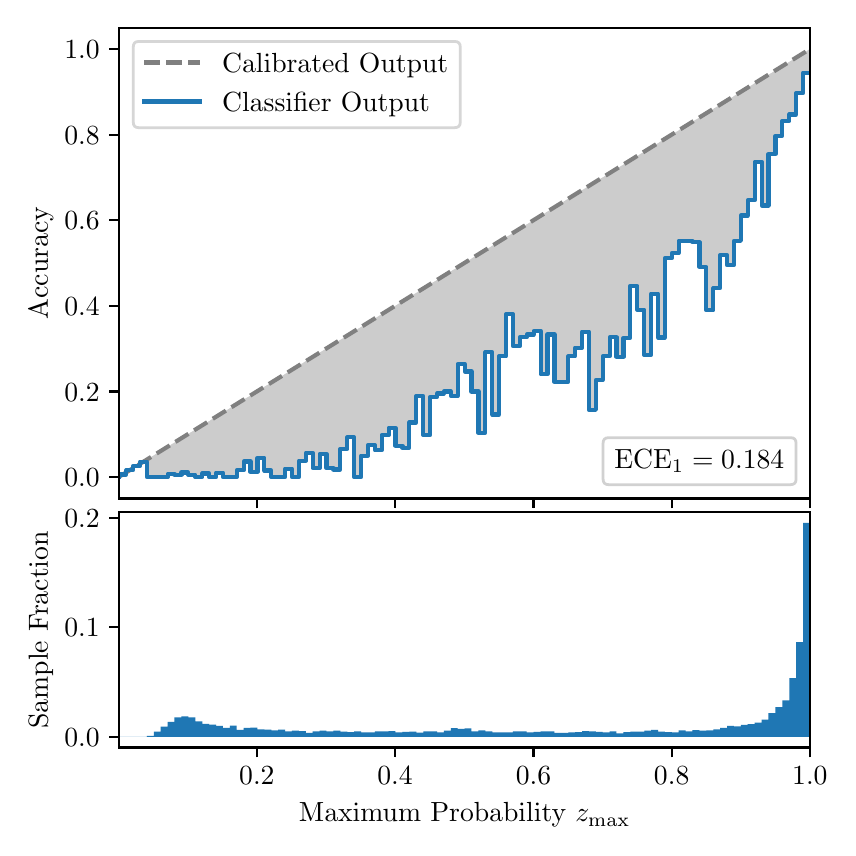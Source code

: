 \begingroup%
\makeatletter%
\begin{pgfpicture}%
\pgfpathrectangle{\pgfpointorigin}{\pgfqpoint{4.0in}{4.0in}}%
\pgfusepath{use as bounding box, clip}%
\begin{pgfscope}%
\pgfsetbuttcap%
\pgfsetmiterjoin%
\definecolor{currentfill}{rgb}{1.0,1.0,1.0}%
\pgfsetfillcolor{currentfill}%
\pgfsetlinewidth{0.0pt}%
\definecolor{currentstroke}{rgb}{1.0,1.0,1.0}%
\pgfsetstrokecolor{currentstroke}%
\pgfsetdash{}{0pt}%
\pgfpathmoveto{\pgfqpoint{0.0in}{0.0in}}%
\pgfpathlineto{\pgfqpoint{4.0in}{0.0in}}%
\pgfpathlineto{\pgfqpoint{4.0in}{4.0in}}%
\pgfpathlineto{\pgfqpoint{0.0in}{4.0in}}%
\pgfpathclose%
\pgfusepath{fill}%
\end{pgfscope}%
\begin{pgfscope}%
\pgfsetbuttcap%
\pgfsetmiterjoin%
\definecolor{currentfill}{rgb}{1.0,1.0,1.0}%
\pgfsetfillcolor{currentfill}%
\pgfsetlinewidth{0.0pt}%
\definecolor{currentstroke}{rgb}{0.0,0.0,0.0}%
\pgfsetstrokecolor{currentstroke}%
\pgfsetstrokeopacity{0.0}%
\pgfsetdash{}{0pt}%
\pgfpathmoveto{\pgfqpoint{0.458in}{1.646in}}%
\pgfpathlineto{\pgfqpoint{3.911in}{1.646in}}%
\pgfpathlineto{\pgfqpoint{3.911in}{4.0in}}%
\pgfpathlineto{\pgfqpoint{0.458in}{4.0in}}%
\pgfpathclose%
\pgfusepath{fill}%
\end{pgfscope}%
\begin{pgfscope}%
\pgfpathrectangle{\pgfqpoint{0.458in}{1.646in}}{\pgfqpoint{3.453in}{2.354in}}%
\pgfusepath{clip}%
\pgfsetbuttcap%
\pgfsetroundjoin%
\definecolor{currentfill}{rgb}{0.0,0.0,0.0}%
\pgfsetfillcolor{currentfill}%
\pgfsetfillopacity{0.2}%
\pgfsetlinewidth{0.0pt}%
\definecolor{currentstroke}{rgb}{0.0,0.0,0.0}%
\pgfsetstrokecolor{currentstroke}%
\pgfsetdash{}{0pt}%
\pgfpathmoveto{\pgfqpoint{0.462in}{1.766in}}%
\pgfpathlineto{\pgfqpoint{0.462in}{1.757in}}%
\pgfpathlineto{\pgfqpoint{0.465in}{1.759in}}%
\pgfpathlineto{\pgfqpoint{0.469in}{1.762in}}%
\pgfpathlineto{\pgfqpoint{0.472in}{1.764in}}%
\pgfpathlineto{\pgfqpoint{0.475in}{1.766in}}%
\pgfpathlineto{\pgfqpoint{0.479in}{1.768in}}%
\pgfpathlineto{\pgfqpoint{0.482in}{1.77in}}%
\pgfpathlineto{\pgfqpoint{0.486in}{1.772in}}%
\pgfpathlineto{\pgfqpoint{0.489in}{1.774in}}%
\pgfpathlineto{\pgfqpoint{0.493in}{1.777in}}%
\pgfpathlineto{\pgfqpoint{0.496in}{1.779in}}%
\pgfpathlineto{\pgfqpoint{0.5in}{1.781in}}%
\pgfpathlineto{\pgfqpoint{0.503in}{1.783in}}%
\pgfpathlineto{\pgfqpoint{0.507in}{1.785in}}%
\pgfpathlineto{\pgfqpoint{0.51in}{1.787in}}%
\pgfpathlineto{\pgfqpoint{0.513in}{1.789in}}%
\pgfpathlineto{\pgfqpoint{0.517in}{1.792in}}%
\pgfpathlineto{\pgfqpoint{0.52in}{1.794in}}%
\pgfpathlineto{\pgfqpoint{0.524in}{1.796in}}%
\pgfpathlineto{\pgfqpoint{0.527in}{1.798in}}%
\pgfpathlineto{\pgfqpoint{0.531in}{1.8in}}%
\pgfpathlineto{\pgfqpoint{0.534in}{1.802in}}%
\pgfpathlineto{\pgfqpoint{0.538in}{1.804in}}%
\pgfpathlineto{\pgfqpoint{0.541in}{1.806in}}%
\pgfpathlineto{\pgfqpoint{0.545in}{1.809in}}%
\pgfpathlineto{\pgfqpoint{0.548in}{1.811in}}%
\pgfpathlineto{\pgfqpoint{0.551in}{1.813in}}%
\pgfpathlineto{\pgfqpoint{0.555in}{1.815in}}%
\pgfpathlineto{\pgfqpoint{0.558in}{1.817in}}%
\pgfpathlineto{\pgfqpoint{0.562in}{1.819in}}%
\pgfpathlineto{\pgfqpoint{0.565in}{1.821in}}%
\pgfpathlineto{\pgfqpoint{0.569in}{1.824in}}%
\pgfpathlineto{\pgfqpoint{0.572in}{1.826in}}%
\pgfpathlineto{\pgfqpoint{0.576in}{1.828in}}%
\pgfpathlineto{\pgfqpoint{0.579in}{1.83in}}%
\pgfpathlineto{\pgfqpoint{0.583in}{1.832in}}%
\pgfpathlineto{\pgfqpoint{0.586in}{1.834in}}%
\pgfpathlineto{\pgfqpoint{0.59in}{1.836in}}%
\pgfpathlineto{\pgfqpoint{0.593in}{1.839in}}%
\pgfpathlineto{\pgfqpoint{0.596in}{1.841in}}%
\pgfpathlineto{\pgfqpoint{0.6in}{1.843in}}%
\pgfpathlineto{\pgfqpoint{0.603in}{1.845in}}%
\pgfpathlineto{\pgfqpoint{0.607in}{1.847in}}%
\pgfpathlineto{\pgfqpoint{0.61in}{1.849in}}%
\pgfpathlineto{\pgfqpoint{0.614in}{1.851in}}%
\pgfpathlineto{\pgfqpoint{0.617in}{1.854in}}%
\pgfpathlineto{\pgfqpoint{0.621in}{1.856in}}%
\pgfpathlineto{\pgfqpoint{0.624in}{1.858in}}%
\pgfpathlineto{\pgfqpoint{0.628in}{1.86in}}%
\pgfpathlineto{\pgfqpoint{0.631in}{1.862in}}%
\pgfpathlineto{\pgfqpoint{0.634in}{1.864in}}%
\pgfpathlineto{\pgfqpoint{0.638in}{1.866in}}%
\pgfpathlineto{\pgfqpoint{0.641in}{1.869in}}%
\pgfpathlineto{\pgfqpoint{0.645in}{1.871in}}%
\pgfpathlineto{\pgfqpoint{0.648in}{1.873in}}%
\pgfpathlineto{\pgfqpoint{0.652in}{1.875in}}%
\pgfpathlineto{\pgfqpoint{0.655in}{1.877in}}%
\pgfpathlineto{\pgfqpoint{0.659in}{1.879in}}%
\pgfpathlineto{\pgfqpoint{0.662in}{1.881in}}%
\pgfpathlineto{\pgfqpoint{0.666in}{1.884in}}%
\pgfpathlineto{\pgfqpoint{0.669in}{1.886in}}%
\pgfpathlineto{\pgfqpoint{0.672in}{1.888in}}%
\pgfpathlineto{\pgfqpoint{0.676in}{1.89in}}%
\pgfpathlineto{\pgfqpoint{0.679in}{1.892in}}%
\pgfpathlineto{\pgfqpoint{0.683in}{1.894in}}%
\pgfpathlineto{\pgfqpoint{0.686in}{1.896in}}%
\pgfpathlineto{\pgfqpoint{0.69in}{1.899in}}%
\pgfpathlineto{\pgfqpoint{0.693in}{1.901in}}%
\pgfpathlineto{\pgfqpoint{0.697in}{1.903in}}%
\pgfpathlineto{\pgfqpoint{0.7in}{1.905in}}%
\pgfpathlineto{\pgfqpoint{0.704in}{1.907in}}%
\pgfpathlineto{\pgfqpoint{0.707in}{1.909in}}%
\pgfpathlineto{\pgfqpoint{0.71in}{1.911in}}%
\pgfpathlineto{\pgfqpoint{0.714in}{1.913in}}%
\pgfpathlineto{\pgfqpoint{0.717in}{1.916in}}%
\pgfpathlineto{\pgfqpoint{0.721in}{1.918in}}%
\pgfpathlineto{\pgfqpoint{0.724in}{1.92in}}%
\pgfpathlineto{\pgfqpoint{0.728in}{1.922in}}%
\pgfpathlineto{\pgfqpoint{0.731in}{1.924in}}%
\pgfpathlineto{\pgfqpoint{0.735in}{1.926in}}%
\pgfpathlineto{\pgfqpoint{0.738in}{1.928in}}%
\pgfpathlineto{\pgfqpoint{0.742in}{1.931in}}%
\pgfpathlineto{\pgfqpoint{0.745in}{1.933in}}%
\pgfpathlineto{\pgfqpoint{0.749in}{1.935in}}%
\pgfpathlineto{\pgfqpoint{0.752in}{1.937in}}%
\pgfpathlineto{\pgfqpoint{0.755in}{1.939in}}%
\pgfpathlineto{\pgfqpoint{0.759in}{1.941in}}%
\pgfpathlineto{\pgfqpoint{0.762in}{1.943in}}%
\pgfpathlineto{\pgfqpoint{0.766in}{1.946in}}%
\pgfpathlineto{\pgfqpoint{0.769in}{1.948in}}%
\pgfpathlineto{\pgfqpoint{0.773in}{1.95in}}%
\pgfpathlineto{\pgfqpoint{0.776in}{1.952in}}%
\pgfpathlineto{\pgfqpoint{0.78in}{1.954in}}%
\pgfpathlineto{\pgfqpoint{0.783in}{1.956in}}%
\pgfpathlineto{\pgfqpoint{0.787in}{1.958in}}%
\pgfpathlineto{\pgfqpoint{0.79in}{1.961in}}%
\pgfpathlineto{\pgfqpoint{0.793in}{1.963in}}%
\pgfpathlineto{\pgfqpoint{0.797in}{1.965in}}%
\pgfpathlineto{\pgfqpoint{0.8in}{1.967in}}%
\pgfpathlineto{\pgfqpoint{0.804in}{1.969in}}%
\pgfpathlineto{\pgfqpoint{0.807in}{1.971in}}%
\pgfpathlineto{\pgfqpoint{0.811in}{1.973in}}%
\pgfpathlineto{\pgfqpoint{0.814in}{1.976in}}%
\pgfpathlineto{\pgfqpoint{0.818in}{1.978in}}%
\pgfpathlineto{\pgfqpoint{0.821in}{1.98in}}%
\pgfpathlineto{\pgfqpoint{0.825in}{1.982in}}%
\pgfpathlineto{\pgfqpoint{0.828in}{1.984in}}%
\pgfpathlineto{\pgfqpoint{0.831in}{1.986in}}%
\pgfpathlineto{\pgfqpoint{0.835in}{1.988in}}%
\pgfpathlineto{\pgfqpoint{0.838in}{1.991in}}%
\pgfpathlineto{\pgfqpoint{0.842in}{1.993in}}%
\pgfpathlineto{\pgfqpoint{0.845in}{1.995in}}%
\pgfpathlineto{\pgfqpoint{0.849in}{1.997in}}%
\pgfpathlineto{\pgfqpoint{0.852in}{1.999in}}%
\pgfpathlineto{\pgfqpoint{0.856in}{2.001in}}%
\pgfpathlineto{\pgfqpoint{0.859in}{2.003in}}%
\pgfpathlineto{\pgfqpoint{0.863in}{2.006in}}%
\pgfpathlineto{\pgfqpoint{0.866in}{2.008in}}%
\pgfpathlineto{\pgfqpoint{0.869in}{2.01in}}%
\pgfpathlineto{\pgfqpoint{0.873in}{2.012in}}%
\pgfpathlineto{\pgfqpoint{0.876in}{2.014in}}%
\pgfpathlineto{\pgfqpoint{0.88in}{2.016in}}%
\pgfpathlineto{\pgfqpoint{0.883in}{2.018in}}%
\pgfpathlineto{\pgfqpoint{0.887in}{2.02in}}%
\pgfpathlineto{\pgfqpoint{0.89in}{2.023in}}%
\pgfpathlineto{\pgfqpoint{0.894in}{2.025in}}%
\pgfpathlineto{\pgfqpoint{0.897in}{2.027in}}%
\pgfpathlineto{\pgfqpoint{0.901in}{2.029in}}%
\pgfpathlineto{\pgfqpoint{0.904in}{2.031in}}%
\pgfpathlineto{\pgfqpoint{0.908in}{2.033in}}%
\pgfpathlineto{\pgfqpoint{0.911in}{2.035in}}%
\pgfpathlineto{\pgfqpoint{0.914in}{2.038in}}%
\pgfpathlineto{\pgfqpoint{0.918in}{2.04in}}%
\pgfpathlineto{\pgfqpoint{0.921in}{2.042in}}%
\pgfpathlineto{\pgfqpoint{0.925in}{2.044in}}%
\pgfpathlineto{\pgfqpoint{0.928in}{2.046in}}%
\pgfpathlineto{\pgfqpoint{0.932in}{2.048in}}%
\pgfpathlineto{\pgfqpoint{0.935in}{2.05in}}%
\pgfpathlineto{\pgfqpoint{0.939in}{2.053in}}%
\pgfpathlineto{\pgfqpoint{0.942in}{2.055in}}%
\pgfpathlineto{\pgfqpoint{0.946in}{2.057in}}%
\pgfpathlineto{\pgfqpoint{0.949in}{2.059in}}%
\pgfpathlineto{\pgfqpoint{0.952in}{2.061in}}%
\pgfpathlineto{\pgfqpoint{0.956in}{2.063in}}%
\pgfpathlineto{\pgfqpoint{0.959in}{2.065in}}%
\pgfpathlineto{\pgfqpoint{0.963in}{2.068in}}%
\pgfpathlineto{\pgfqpoint{0.966in}{2.07in}}%
\pgfpathlineto{\pgfqpoint{0.97in}{2.072in}}%
\pgfpathlineto{\pgfqpoint{0.973in}{2.074in}}%
\pgfpathlineto{\pgfqpoint{0.977in}{2.076in}}%
\pgfpathlineto{\pgfqpoint{0.98in}{2.078in}}%
\pgfpathlineto{\pgfqpoint{0.984in}{2.08in}}%
\pgfpathlineto{\pgfqpoint{0.987in}{2.083in}}%
\pgfpathlineto{\pgfqpoint{0.99in}{2.085in}}%
\pgfpathlineto{\pgfqpoint{0.994in}{2.087in}}%
\pgfpathlineto{\pgfqpoint{0.997in}{2.089in}}%
\pgfpathlineto{\pgfqpoint{1.001in}{2.091in}}%
\pgfpathlineto{\pgfqpoint{1.004in}{2.093in}}%
\pgfpathlineto{\pgfqpoint{1.008in}{2.095in}}%
\pgfpathlineto{\pgfqpoint{1.011in}{2.098in}}%
\pgfpathlineto{\pgfqpoint{1.015in}{2.1in}}%
\pgfpathlineto{\pgfqpoint{1.018in}{2.102in}}%
\pgfpathlineto{\pgfqpoint{1.022in}{2.104in}}%
\pgfpathlineto{\pgfqpoint{1.025in}{2.106in}}%
\pgfpathlineto{\pgfqpoint{1.028in}{2.108in}}%
\pgfpathlineto{\pgfqpoint{1.032in}{2.11in}}%
\pgfpathlineto{\pgfqpoint{1.035in}{2.113in}}%
\pgfpathlineto{\pgfqpoint{1.039in}{2.115in}}%
\pgfpathlineto{\pgfqpoint{1.042in}{2.117in}}%
\pgfpathlineto{\pgfqpoint{1.046in}{2.119in}}%
\pgfpathlineto{\pgfqpoint{1.049in}{2.121in}}%
\pgfpathlineto{\pgfqpoint{1.053in}{2.123in}}%
\pgfpathlineto{\pgfqpoint{1.056in}{2.125in}}%
\pgfpathlineto{\pgfqpoint{1.06in}{2.127in}}%
\pgfpathlineto{\pgfqpoint{1.063in}{2.13in}}%
\pgfpathlineto{\pgfqpoint{1.067in}{2.132in}}%
\pgfpathlineto{\pgfqpoint{1.07in}{2.134in}}%
\pgfpathlineto{\pgfqpoint{1.073in}{2.136in}}%
\pgfpathlineto{\pgfqpoint{1.077in}{2.138in}}%
\pgfpathlineto{\pgfqpoint{1.08in}{2.14in}}%
\pgfpathlineto{\pgfqpoint{1.084in}{2.142in}}%
\pgfpathlineto{\pgfqpoint{1.087in}{2.145in}}%
\pgfpathlineto{\pgfqpoint{1.091in}{2.147in}}%
\pgfpathlineto{\pgfqpoint{1.094in}{2.149in}}%
\pgfpathlineto{\pgfqpoint{1.098in}{2.151in}}%
\pgfpathlineto{\pgfqpoint{1.101in}{2.153in}}%
\pgfpathlineto{\pgfqpoint{1.105in}{2.155in}}%
\pgfpathlineto{\pgfqpoint{1.108in}{2.157in}}%
\pgfpathlineto{\pgfqpoint{1.111in}{2.16in}}%
\pgfpathlineto{\pgfqpoint{1.115in}{2.162in}}%
\pgfpathlineto{\pgfqpoint{1.118in}{2.164in}}%
\pgfpathlineto{\pgfqpoint{1.122in}{2.166in}}%
\pgfpathlineto{\pgfqpoint{1.125in}{2.168in}}%
\pgfpathlineto{\pgfqpoint{1.129in}{2.17in}}%
\pgfpathlineto{\pgfqpoint{1.132in}{2.172in}}%
\pgfpathlineto{\pgfqpoint{1.136in}{2.175in}}%
\pgfpathlineto{\pgfqpoint{1.139in}{2.177in}}%
\pgfpathlineto{\pgfqpoint{1.143in}{2.179in}}%
\pgfpathlineto{\pgfqpoint{1.146in}{2.181in}}%
\pgfpathlineto{\pgfqpoint{1.149in}{2.183in}}%
\pgfpathlineto{\pgfqpoint{1.153in}{2.185in}}%
\pgfpathlineto{\pgfqpoint{1.156in}{2.187in}}%
\pgfpathlineto{\pgfqpoint{1.16in}{2.19in}}%
\pgfpathlineto{\pgfqpoint{1.163in}{2.192in}}%
\pgfpathlineto{\pgfqpoint{1.167in}{2.194in}}%
\pgfpathlineto{\pgfqpoint{1.17in}{2.196in}}%
\pgfpathlineto{\pgfqpoint{1.174in}{2.198in}}%
\pgfpathlineto{\pgfqpoint{1.177in}{2.2in}}%
\pgfpathlineto{\pgfqpoint{1.181in}{2.202in}}%
\pgfpathlineto{\pgfqpoint{1.184in}{2.205in}}%
\pgfpathlineto{\pgfqpoint{1.187in}{2.207in}}%
\pgfpathlineto{\pgfqpoint{1.191in}{2.209in}}%
\pgfpathlineto{\pgfqpoint{1.194in}{2.211in}}%
\pgfpathlineto{\pgfqpoint{1.198in}{2.213in}}%
\pgfpathlineto{\pgfqpoint{1.201in}{2.215in}}%
\pgfpathlineto{\pgfqpoint{1.205in}{2.217in}}%
\pgfpathlineto{\pgfqpoint{1.208in}{2.22in}}%
\pgfpathlineto{\pgfqpoint{1.212in}{2.222in}}%
\pgfpathlineto{\pgfqpoint{1.215in}{2.224in}}%
\pgfpathlineto{\pgfqpoint{1.219in}{2.226in}}%
\pgfpathlineto{\pgfqpoint{1.222in}{2.228in}}%
\pgfpathlineto{\pgfqpoint{1.226in}{2.23in}}%
\pgfpathlineto{\pgfqpoint{1.229in}{2.232in}}%
\pgfpathlineto{\pgfqpoint{1.232in}{2.234in}}%
\pgfpathlineto{\pgfqpoint{1.236in}{2.237in}}%
\pgfpathlineto{\pgfqpoint{1.239in}{2.239in}}%
\pgfpathlineto{\pgfqpoint{1.243in}{2.241in}}%
\pgfpathlineto{\pgfqpoint{1.246in}{2.243in}}%
\pgfpathlineto{\pgfqpoint{1.25in}{2.245in}}%
\pgfpathlineto{\pgfqpoint{1.253in}{2.247in}}%
\pgfpathlineto{\pgfqpoint{1.257in}{2.249in}}%
\pgfpathlineto{\pgfqpoint{1.26in}{2.252in}}%
\pgfpathlineto{\pgfqpoint{1.264in}{2.254in}}%
\pgfpathlineto{\pgfqpoint{1.267in}{2.256in}}%
\pgfpathlineto{\pgfqpoint{1.27in}{2.258in}}%
\pgfpathlineto{\pgfqpoint{1.274in}{2.26in}}%
\pgfpathlineto{\pgfqpoint{1.277in}{2.262in}}%
\pgfpathlineto{\pgfqpoint{1.281in}{2.264in}}%
\pgfpathlineto{\pgfqpoint{1.284in}{2.267in}}%
\pgfpathlineto{\pgfqpoint{1.288in}{2.269in}}%
\pgfpathlineto{\pgfqpoint{1.291in}{2.271in}}%
\pgfpathlineto{\pgfqpoint{1.295in}{2.273in}}%
\pgfpathlineto{\pgfqpoint{1.298in}{2.275in}}%
\pgfpathlineto{\pgfqpoint{1.302in}{2.277in}}%
\pgfpathlineto{\pgfqpoint{1.305in}{2.279in}}%
\pgfpathlineto{\pgfqpoint{1.308in}{2.282in}}%
\pgfpathlineto{\pgfqpoint{1.312in}{2.284in}}%
\pgfpathlineto{\pgfqpoint{1.315in}{2.286in}}%
\pgfpathlineto{\pgfqpoint{1.319in}{2.288in}}%
\pgfpathlineto{\pgfqpoint{1.322in}{2.29in}}%
\pgfpathlineto{\pgfqpoint{1.326in}{2.292in}}%
\pgfpathlineto{\pgfqpoint{1.329in}{2.294in}}%
\pgfpathlineto{\pgfqpoint{1.333in}{2.297in}}%
\pgfpathlineto{\pgfqpoint{1.336in}{2.299in}}%
\pgfpathlineto{\pgfqpoint{1.34in}{2.301in}}%
\pgfpathlineto{\pgfqpoint{1.343in}{2.303in}}%
\pgfpathlineto{\pgfqpoint{1.346in}{2.305in}}%
\pgfpathlineto{\pgfqpoint{1.35in}{2.307in}}%
\pgfpathlineto{\pgfqpoint{1.353in}{2.309in}}%
\pgfpathlineto{\pgfqpoint{1.357in}{2.312in}}%
\pgfpathlineto{\pgfqpoint{1.36in}{2.314in}}%
\pgfpathlineto{\pgfqpoint{1.364in}{2.316in}}%
\pgfpathlineto{\pgfqpoint{1.367in}{2.318in}}%
\pgfpathlineto{\pgfqpoint{1.371in}{2.32in}}%
\pgfpathlineto{\pgfqpoint{1.374in}{2.322in}}%
\pgfpathlineto{\pgfqpoint{1.378in}{2.324in}}%
\pgfpathlineto{\pgfqpoint{1.381in}{2.327in}}%
\pgfpathlineto{\pgfqpoint{1.385in}{2.329in}}%
\pgfpathlineto{\pgfqpoint{1.388in}{2.331in}}%
\pgfpathlineto{\pgfqpoint{1.391in}{2.333in}}%
\pgfpathlineto{\pgfqpoint{1.395in}{2.335in}}%
\pgfpathlineto{\pgfqpoint{1.398in}{2.337in}}%
\pgfpathlineto{\pgfqpoint{1.402in}{2.339in}}%
\pgfpathlineto{\pgfqpoint{1.405in}{2.341in}}%
\pgfpathlineto{\pgfqpoint{1.409in}{2.344in}}%
\pgfpathlineto{\pgfqpoint{1.412in}{2.346in}}%
\pgfpathlineto{\pgfqpoint{1.416in}{2.348in}}%
\pgfpathlineto{\pgfqpoint{1.419in}{2.35in}}%
\pgfpathlineto{\pgfqpoint{1.423in}{2.352in}}%
\pgfpathlineto{\pgfqpoint{1.426in}{2.354in}}%
\pgfpathlineto{\pgfqpoint{1.429in}{2.356in}}%
\pgfpathlineto{\pgfqpoint{1.433in}{2.359in}}%
\pgfpathlineto{\pgfqpoint{1.436in}{2.361in}}%
\pgfpathlineto{\pgfqpoint{1.44in}{2.363in}}%
\pgfpathlineto{\pgfqpoint{1.443in}{2.365in}}%
\pgfpathlineto{\pgfqpoint{1.447in}{2.367in}}%
\pgfpathlineto{\pgfqpoint{1.45in}{2.369in}}%
\pgfpathlineto{\pgfqpoint{1.454in}{2.371in}}%
\pgfpathlineto{\pgfqpoint{1.457in}{2.374in}}%
\pgfpathlineto{\pgfqpoint{1.461in}{2.376in}}%
\pgfpathlineto{\pgfqpoint{1.464in}{2.378in}}%
\pgfpathlineto{\pgfqpoint{1.467in}{2.38in}}%
\pgfpathlineto{\pgfqpoint{1.471in}{2.382in}}%
\pgfpathlineto{\pgfqpoint{1.474in}{2.384in}}%
\pgfpathlineto{\pgfqpoint{1.478in}{2.386in}}%
\pgfpathlineto{\pgfqpoint{1.481in}{2.389in}}%
\pgfpathlineto{\pgfqpoint{1.485in}{2.391in}}%
\pgfpathlineto{\pgfqpoint{1.488in}{2.393in}}%
\pgfpathlineto{\pgfqpoint{1.492in}{2.395in}}%
\pgfpathlineto{\pgfqpoint{1.495in}{2.397in}}%
\pgfpathlineto{\pgfqpoint{1.499in}{2.399in}}%
\pgfpathlineto{\pgfqpoint{1.502in}{2.401in}}%
\pgfpathlineto{\pgfqpoint{1.506in}{2.404in}}%
\pgfpathlineto{\pgfqpoint{1.509in}{2.406in}}%
\pgfpathlineto{\pgfqpoint{1.512in}{2.408in}}%
\pgfpathlineto{\pgfqpoint{1.516in}{2.41in}}%
\pgfpathlineto{\pgfqpoint{1.519in}{2.412in}}%
\pgfpathlineto{\pgfqpoint{1.523in}{2.414in}}%
\pgfpathlineto{\pgfqpoint{1.526in}{2.416in}}%
\pgfpathlineto{\pgfqpoint{1.53in}{2.419in}}%
\pgfpathlineto{\pgfqpoint{1.533in}{2.421in}}%
\pgfpathlineto{\pgfqpoint{1.537in}{2.423in}}%
\pgfpathlineto{\pgfqpoint{1.54in}{2.425in}}%
\pgfpathlineto{\pgfqpoint{1.544in}{2.427in}}%
\pgfpathlineto{\pgfqpoint{1.547in}{2.429in}}%
\pgfpathlineto{\pgfqpoint{1.55in}{2.431in}}%
\pgfpathlineto{\pgfqpoint{1.554in}{2.434in}}%
\pgfpathlineto{\pgfqpoint{1.557in}{2.436in}}%
\pgfpathlineto{\pgfqpoint{1.561in}{2.438in}}%
\pgfpathlineto{\pgfqpoint{1.564in}{2.44in}}%
\pgfpathlineto{\pgfqpoint{1.568in}{2.442in}}%
\pgfpathlineto{\pgfqpoint{1.571in}{2.444in}}%
\pgfpathlineto{\pgfqpoint{1.575in}{2.446in}}%
\pgfpathlineto{\pgfqpoint{1.578in}{2.448in}}%
\pgfpathlineto{\pgfqpoint{1.582in}{2.451in}}%
\pgfpathlineto{\pgfqpoint{1.585in}{2.453in}}%
\pgfpathlineto{\pgfqpoint{1.588in}{2.455in}}%
\pgfpathlineto{\pgfqpoint{1.592in}{2.457in}}%
\pgfpathlineto{\pgfqpoint{1.595in}{2.459in}}%
\pgfpathlineto{\pgfqpoint{1.599in}{2.461in}}%
\pgfpathlineto{\pgfqpoint{1.602in}{2.463in}}%
\pgfpathlineto{\pgfqpoint{1.606in}{2.466in}}%
\pgfpathlineto{\pgfqpoint{1.609in}{2.468in}}%
\pgfpathlineto{\pgfqpoint{1.613in}{2.47in}}%
\pgfpathlineto{\pgfqpoint{1.616in}{2.472in}}%
\pgfpathlineto{\pgfqpoint{1.62in}{2.474in}}%
\pgfpathlineto{\pgfqpoint{1.623in}{2.476in}}%
\pgfpathlineto{\pgfqpoint{1.626in}{2.478in}}%
\pgfpathlineto{\pgfqpoint{1.63in}{2.481in}}%
\pgfpathlineto{\pgfqpoint{1.633in}{2.483in}}%
\pgfpathlineto{\pgfqpoint{1.637in}{2.485in}}%
\pgfpathlineto{\pgfqpoint{1.64in}{2.487in}}%
\pgfpathlineto{\pgfqpoint{1.644in}{2.489in}}%
\pgfpathlineto{\pgfqpoint{1.647in}{2.491in}}%
\pgfpathlineto{\pgfqpoint{1.651in}{2.493in}}%
\pgfpathlineto{\pgfqpoint{1.654in}{2.496in}}%
\pgfpathlineto{\pgfqpoint{1.658in}{2.498in}}%
\pgfpathlineto{\pgfqpoint{1.661in}{2.5in}}%
\pgfpathlineto{\pgfqpoint{1.665in}{2.502in}}%
\pgfpathlineto{\pgfqpoint{1.668in}{2.504in}}%
\pgfpathlineto{\pgfqpoint{1.671in}{2.506in}}%
\pgfpathlineto{\pgfqpoint{1.675in}{2.508in}}%
\pgfpathlineto{\pgfqpoint{1.678in}{2.511in}}%
\pgfpathlineto{\pgfqpoint{1.682in}{2.513in}}%
\pgfpathlineto{\pgfqpoint{1.685in}{2.515in}}%
\pgfpathlineto{\pgfqpoint{1.689in}{2.517in}}%
\pgfpathlineto{\pgfqpoint{1.692in}{2.519in}}%
\pgfpathlineto{\pgfqpoint{1.696in}{2.521in}}%
\pgfpathlineto{\pgfqpoint{1.699in}{2.523in}}%
\pgfpathlineto{\pgfqpoint{1.703in}{2.526in}}%
\pgfpathlineto{\pgfqpoint{1.706in}{2.528in}}%
\pgfpathlineto{\pgfqpoint{1.709in}{2.53in}}%
\pgfpathlineto{\pgfqpoint{1.713in}{2.532in}}%
\pgfpathlineto{\pgfqpoint{1.716in}{2.534in}}%
\pgfpathlineto{\pgfqpoint{1.72in}{2.536in}}%
\pgfpathlineto{\pgfqpoint{1.723in}{2.538in}}%
\pgfpathlineto{\pgfqpoint{1.727in}{2.541in}}%
\pgfpathlineto{\pgfqpoint{1.73in}{2.543in}}%
\pgfpathlineto{\pgfqpoint{1.734in}{2.545in}}%
\pgfpathlineto{\pgfqpoint{1.737in}{2.547in}}%
\pgfpathlineto{\pgfqpoint{1.741in}{2.549in}}%
\pgfpathlineto{\pgfqpoint{1.744in}{2.551in}}%
\pgfpathlineto{\pgfqpoint{1.747in}{2.553in}}%
\pgfpathlineto{\pgfqpoint{1.751in}{2.555in}}%
\pgfpathlineto{\pgfqpoint{1.754in}{2.558in}}%
\pgfpathlineto{\pgfqpoint{1.758in}{2.56in}}%
\pgfpathlineto{\pgfqpoint{1.761in}{2.562in}}%
\pgfpathlineto{\pgfqpoint{1.765in}{2.564in}}%
\pgfpathlineto{\pgfqpoint{1.768in}{2.566in}}%
\pgfpathlineto{\pgfqpoint{1.772in}{2.568in}}%
\pgfpathlineto{\pgfqpoint{1.775in}{2.57in}}%
\pgfpathlineto{\pgfqpoint{1.779in}{2.573in}}%
\pgfpathlineto{\pgfqpoint{1.782in}{2.575in}}%
\pgfpathlineto{\pgfqpoint{1.785in}{2.577in}}%
\pgfpathlineto{\pgfqpoint{1.789in}{2.579in}}%
\pgfpathlineto{\pgfqpoint{1.792in}{2.581in}}%
\pgfpathlineto{\pgfqpoint{1.796in}{2.583in}}%
\pgfpathlineto{\pgfqpoint{1.799in}{2.585in}}%
\pgfpathlineto{\pgfqpoint{1.803in}{2.588in}}%
\pgfpathlineto{\pgfqpoint{1.806in}{2.59in}}%
\pgfpathlineto{\pgfqpoint{1.81in}{2.592in}}%
\pgfpathlineto{\pgfqpoint{1.813in}{2.594in}}%
\pgfpathlineto{\pgfqpoint{1.817in}{2.596in}}%
\pgfpathlineto{\pgfqpoint{1.82in}{2.598in}}%
\pgfpathlineto{\pgfqpoint{1.824in}{2.6in}}%
\pgfpathlineto{\pgfqpoint{1.827in}{2.603in}}%
\pgfpathlineto{\pgfqpoint{1.83in}{2.605in}}%
\pgfpathlineto{\pgfqpoint{1.834in}{2.607in}}%
\pgfpathlineto{\pgfqpoint{1.837in}{2.609in}}%
\pgfpathlineto{\pgfqpoint{1.841in}{2.611in}}%
\pgfpathlineto{\pgfqpoint{1.844in}{2.613in}}%
\pgfpathlineto{\pgfqpoint{1.848in}{2.615in}}%
\pgfpathlineto{\pgfqpoint{1.851in}{2.618in}}%
\pgfpathlineto{\pgfqpoint{1.855in}{2.62in}}%
\pgfpathlineto{\pgfqpoint{1.858in}{2.622in}}%
\pgfpathlineto{\pgfqpoint{1.862in}{2.624in}}%
\pgfpathlineto{\pgfqpoint{1.865in}{2.626in}}%
\pgfpathlineto{\pgfqpoint{1.868in}{2.628in}}%
\pgfpathlineto{\pgfqpoint{1.872in}{2.63in}}%
\pgfpathlineto{\pgfqpoint{1.875in}{2.633in}}%
\pgfpathlineto{\pgfqpoint{1.879in}{2.635in}}%
\pgfpathlineto{\pgfqpoint{1.882in}{2.637in}}%
\pgfpathlineto{\pgfqpoint{1.886in}{2.639in}}%
\pgfpathlineto{\pgfqpoint{1.889in}{2.641in}}%
\pgfpathlineto{\pgfqpoint{1.893in}{2.643in}}%
\pgfpathlineto{\pgfqpoint{1.896in}{2.645in}}%
\pgfpathlineto{\pgfqpoint{1.9in}{2.648in}}%
\pgfpathlineto{\pgfqpoint{1.903in}{2.65in}}%
\pgfpathlineto{\pgfqpoint{1.906in}{2.652in}}%
\pgfpathlineto{\pgfqpoint{1.91in}{2.654in}}%
\pgfpathlineto{\pgfqpoint{1.913in}{2.656in}}%
\pgfpathlineto{\pgfqpoint{1.917in}{2.658in}}%
\pgfpathlineto{\pgfqpoint{1.92in}{2.66in}}%
\pgfpathlineto{\pgfqpoint{1.924in}{2.662in}}%
\pgfpathlineto{\pgfqpoint{1.927in}{2.665in}}%
\pgfpathlineto{\pgfqpoint{1.931in}{2.667in}}%
\pgfpathlineto{\pgfqpoint{1.934in}{2.669in}}%
\pgfpathlineto{\pgfqpoint{1.938in}{2.671in}}%
\pgfpathlineto{\pgfqpoint{1.941in}{2.673in}}%
\pgfpathlineto{\pgfqpoint{1.944in}{2.675in}}%
\pgfpathlineto{\pgfqpoint{1.948in}{2.677in}}%
\pgfpathlineto{\pgfqpoint{1.951in}{2.68in}}%
\pgfpathlineto{\pgfqpoint{1.955in}{2.682in}}%
\pgfpathlineto{\pgfqpoint{1.958in}{2.684in}}%
\pgfpathlineto{\pgfqpoint{1.962in}{2.686in}}%
\pgfpathlineto{\pgfqpoint{1.965in}{2.688in}}%
\pgfpathlineto{\pgfqpoint{1.969in}{2.69in}}%
\pgfpathlineto{\pgfqpoint{1.972in}{2.692in}}%
\pgfpathlineto{\pgfqpoint{1.976in}{2.695in}}%
\pgfpathlineto{\pgfqpoint{1.979in}{2.697in}}%
\pgfpathlineto{\pgfqpoint{1.983in}{2.699in}}%
\pgfpathlineto{\pgfqpoint{1.986in}{2.701in}}%
\pgfpathlineto{\pgfqpoint{1.989in}{2.703in}}%
\pgfpathlineto{\pgfqpoint{1.993in}{2.705in}}%
\pgfpathlineto{\pgfqpoint{1.996in}{2.707in}}%
\pgfpathlineto{\pgfqpoint{2.0in}{2.71in}}%
\pgfpathlineto{\pgfqpoint{2.003in}{2.712in}}%
\pgfpathlineto{\pgfqpoint{2.007in}{2.714in}}%
\pgfpathlineto{\pgfqpoint{2.01in}{2.716in}}%
\pgfpathlineto{\pgfqpoint{2.014in}{2.718in}}%
\pgfpathlineto{\pgfqpoint{2.017in}{2.72in}}%
\pgfpathlineto{\pgfqpoint{2.021in}{2.722in}}%
\pgfpathlineto{\pgfqpoint{2.024in}{2.725in}}%
\pgfpathlineto{\pgfqpoint{2.027in}{2.727in}}%
\pgfpathlineto{\pgfqpoint{2.031in}{2.729in}}%
\pgfpathlineto{\pgfqpoint{2.034in}{2.731in}}%
\pgfpathlineto{\pgfqpoint{2.038in}{2.733in}}%
\pgfpathlineto{\pgfqpoint{2.041in}{2.735in}}%
\pgfpathlineto{\pgfqpoint{2.045in}{2.737in}}%
\pgfpathlineto{\pgfqpoint{2.048in}{2.74in}}%
\pgfpathlineto{\pgfqpoint{2.052in}{2.742in}}%
\pgfpathlineto{\pgfqpoint{2.055in}{2.744in}}%
\pgfpathlineto{\pgfqpoint{2.059in}{2.746in}}%
\pgfpathlineto{\pgfqpoint{2.062in}{2.748in}}%
\pgfpathlineto{\pgfqpoint{2.065in}{2.75in}}%
\pgfpathlineto{\pgfqpoint{2.069in}{2.752in}}%
\pgfpathlineto{\pgfqpoint{2.072in}{2.755in}}%
\pgfpathlineto{\pgfqpoint{2.076in}{2.757in}}%
\pgfpathlineto{\pgfqpoint{2.079in}{2.759in}}%
\pgfpathlineto{\pgfqpoint{2.083in}{2.761in}}%
\pgfpathlineto{\pgfqpoint{2.086in}{2.763in}}%
\pgfpathlineto{\pgfqpoint{2.09in}{2.765in}}%
\pgfpathlineto{\pgfqpoint{2.093in}{2.767in}}%
\pgfpathlineto{\pgfqpoint{2.097in}{2.769in}}%
\pgfpathlineto{\pgfqpoint{2.1in}{2.772in}}%
\pgfpathlineto{\pgfqpoint{2.103in}{2.774in}}%
\pgfpathlineto{\pgfqpoint{2.107in}{2.776in}}%
\pgfpathlineto{\pgfqpoint{2.11in}{2.778in}}%
\pgfpathlineto{\pgfqpoint{2.114in}{2.78in}}%
\pgfpathlineto{\pgfqpoint{2.117in}{2.782in}}%
\pgfpathlineto{\pgfqpoint{2.121in}{2.784in}}%
\pgfpathlineto{\pgfqpoint{2.124in}{2.787in}}%
\pgfpathlineto{\pgfqpoint{2.128in}{2.789in}}%
\pgfpathlineto{\pgfqpoint{2.131in}{2.791in}}%
\pgfpathlineto{\pgfqpoint{2.135in}{2.793in}}%
\pgfpathlineto{\pgfqpoint{2.138in}{2.795in}}%
\pgfpathlineto{\pgfqpoint{2.142in}{2.797in}}%
\pgfpathlineto{\pgfqpoint{2.145in}{2.799in}}%
\pgfpathlineto{\pgfqpoint{2.148in}{2.802in}}%
\pgfpathlineto{\pgfqpoint{2.152in}{2.804in}}%
\pgfpathlineto{\pgfqpoint{2.155in}{2.806in}}%
\pgfpathlineto{\pgfqpoint{2.159in}{2.808in}}%
\pgfpathlineto{\pgfqpoint{2.162in}{2.81in}}%
\pgfpathlineto{\pgfqpoint{2.166in}{2.812in}}%
\pgfpathlineto{\pgfqpoint{2.169in}{2.814in}}%
\pgfpathlineto{\pgfqpoint{2.173in}{2.817in}}%
\pgfpathlineto{\pgfqpoint{2.176in}{2.819in}}%
\pgfpathlineto{\pgfqpoint{2.18in}{2.821in}}%
\pgfpathlineto{\pgfqpoint{2.183in}{2.823in}}%
\pgfpathlineto{\pgfqpoint{2.186in}{2.825in}}%
\pgfpathlineto{\pgfqpoint{2.19in}{2.827in}}%
\pgfpathlineto{\pgfqpoint{2.193in}{2.829in}}%
\pgfpathlineto{\pgfqpoint{2.197in}{2.832in}}%
\pgfpathlineto{\pgfqpoint{2.2in}{2.834in}}%
\pgfpathlineto{\pgfqpoint{2.204in}{2.836in}}%
\pgfpathlineto{\pgfqpoint{2.207in}{2.838in}}%
\pgfpathlineto{\pgfqpoint{2.211in}{2.84in}}%
\pgfpathlineto{\pgfqpoint{2.214in}{2.842in}}%
\pgfpathlineto{\pgfqpoint{2.218in}{2.844in}}%
\pgfpathlineto{\pgfqpoint{2.221in}{2.847in}}%
\pgfpathlineto{\pgfqpoint{2.224in}{2.849in}}%
\pgfpathlineto{\pgfqpoint{2.228in}{2.851in}}%
\pgfpathlineto{\pgfqpoint{2.231in}{2.853in}}%
\pgfpathlineto{\pgfqpoint{2.235in}{2.855in}}%
\pgfpathlineto{\pgfqpoint{2.238in}{2.857in}}%
\pgfpathlineto{\pgfqpoint{2.242in}{2.859in}}%
\pgfpathlineto{\pgfqpoint{2.245in}{2.862in}}%
\pgfpathlineto{\pgfqpoint{2.249in}{2.864in}}%
\pgfpathlineto{\pgfqpoint{2.252in}{2.866in}}%
\pgfpathlineto{\pgfqpoint{2.256in}{2.868in}}%
\pgfpathlineto{\pgfqpoint{2.259in}{2.87in}}%
\pgfpathlineto{\pgfqpoint{2.262in}{2.872in}}%
\pgfpathlineto{\pgfqpoint{2.266in}{2.874in}}%
\pgfpathlineto{\pgfqpoint{2.269in}{2.876in}}%
\pgfpathlineto{\pgfqpoint{2.273in}{2.879in}}%
\pgfpathlineto{\pgfqpoint{2.276in}{2.881in}}%
\pgfpathlineto{\pgfqpoint{2.28in}{2.883in}}%
\pgfpathlineto{\pgfqpoint{2.283in}{2.885in}}%
\pgfpathlineto{\pgfqpoint{2.287in}{2.887in}}%
\pgfpathlineto{\pgfqpoint{2.29in}{2.889in}}%
\pgfpathlineto{\pgfqpoint{2.294in}{2.891in}}%
\pgfpathlineto{\pgfqpoint{2.297in}{2.894in}}%
\pgfpathlineto{\pgfqpoint{2.301in}{2.896in}}%
\pgfpathlineto{\pgfqpoint{2.304in}{2.898in}}%
\pgfpathlineto{\pgfqpoint{2.307in}{2.9in}}%
\pgfpathlineto{\pgfqpoint{2.311in}{2.902in}}%
\pgfpathlineto{\pgfqpoint{2.314in}{2.904in}}%
\pgfpathlineto{\pgfqpoint{2.318in}{2.906in}}%
\pgfpathlineto{\pgfqpoint{2.321in}{2.909in}}%
\pgfpathlineto{\pgfqpoint{2.325in}{2.911in}}%
\pgfpathlineto{\pgfqpoint{2.328in}{2.913in}}%
\pgfpathlineto{\pgfqpoint{2.332in}{2.915in}}%
\pgfpathlineto{\pgfqpoint{2.335in}{2.917in}}%
\pgfpathlineto{\pgfqpoint{2.339in}{2.919in}}%
\pgfpathlineto{\pgfqpoint{2.342in}{2.921in}}%
\pgfpathlineto{\pgfqpoint{2.345in}{2.924in}}%
\pgfpathlineto{\pgfqpoint{2.349in}{2.926in}}%
\pgfpathlineto{\pgfqpoint{2.352in}{2.928in}}%
\pgfpathlineto{\pgfqpoint{2.356in}{2.93in}}%
\pgfpathlineto{\pgfqpoint{2.359in}{2.932in}}%
\pgfpathlineto{\pgfqpoint{2.363in}{2.934in}}%
\pgfpathlineto{\pgfqpoint{2.366in}{2.936in}}%
\pgfpathlineto{\pgfqpoint{2.37in}{2.939in}}%
\pgfpathlineto{\pgfqpoint{2.373in}{2.941in}}%
\pgfpathlineto{\pgfqpoint{2.377in}{2.943in}}%
\pgfpathlineto{\pgfqpoint{2.38in}{2.945in}}%
\pgfpathlineto{\pgfqpoint{2.383in}{2.947in}}%
\pgfpathlineto{\pgfqpoint{2.387in}{2.949in}}%
\pgfpathlineto{\pgfqpoint{2.39in}{2.951in}}%
\pgfpathlineto{\pgfqpoint{2.394in}{2.954in}}%
\pgfpathlineto{\pgfqpoint{2.397in}{2.956in}}%
\pgfpathlineto{\pgfqpoint{2.401in}{2.958in}}%
\pgfpathlineto{\pgfqpoint{2.404in}{2.96in}}%
\pgfpathlineto{\pgfqpoint{2.408in}{2.962in}}%
\pgfpathlineto{\pgfqpoint{2.411in}{2.964in}}%
\pgfpathlineto{\pgfqpoint{2.415in}{2.966in}}%
\pgfpathlineto{\pgfqpoint{2.418in}{2.969in}}%
\pgfpathlineto{\pgfqpoint{2.421in}{2.971in}}%
\pgfpathlineto{\pgfqpoint{2.425in}{2.973in}}%
\pgfpathlineto{\pgfqpoint{2.428in}{2.975in}}%
\pgfpathlineto{\pgfqpoint{2.432in}{2.977in}}%
\pgfpathlineto{\pgfqpoint{2.435in}{2.979in}}%
\pgfpathlineto{\pgfqpoint{2.439in}{2.981in}}%
\pgfpathlineto{\pgfqpoint{2.442in}{2.983in}}%
\pgfpathlineto{\pgfqpoint{2.446in}{2.986in}}%
\pgfpathlineto{\pgfqpoint{2.449in}{2.988in}}%
\pgfpathlineto{\pgfqpoint{2.453in}{2.99in}}%
\pgfpathlineto{\pgfqpoint{2.456in}{2.992in}}%
\pgfpathlineto{\pgfqpoint{2.46in}{2.994in}}%
\pgfpathlineto{\pgfqpoint{2.463in}{2.996in}}%
\pgfpathlineto{\pgfqpoint{2.466in}{2.998in}}%
\pgfpathlineto{\pgfqpoint{2.47in}{3.001in}}%
\pgfpathlineto{\pgfqpoint{2.473in}{3.003in}}%
\pgfpathlineto{\pgfqpoint{2.477in}{3.005in}}%
\pgfpathlineto{\pgfqpoint{2.48in}{3.007in}}%
\pgfpathlineto{\pgfqpoint{2.484in}{3.009in}}%
\pgfpathlineto{\pgfqpoint{2.487in}{3.011in}}%
\pgfpathlineto{\pgfqpoint{2.491in}{3.013in}}%
\pgfpathlineto{\pgfqpoint{2.494in}{3.016in}}%
\pgfpathlineto{\pgfqpoint{2.498in}{3.018in}}%
\pgfpathlineto{\pgfqpoint{2.501in}{3.02in}}%
\pgfpathlineto{\pgfqpoint{2.504in}{3.022in}}%
\pgfpathlineto{\pgfqpoint{2.508in}{3.024in}}%
\pgfpathlineto{\pgfqpoint{2.511in}{3.026in}}%
\pgfpathlineto{\pgfqpoint{2.515in}{3.028in}}%
\pgfpathlineto{\pgfqpoint{2.518in}{3.031in}}%
\pgfpathlineto{\pgfqpoint{2.522in}{3.033in}}%
\pgfpathlineto{\pgfqpoint{2.525in}{3.035in}}%
\pgfpathlineto{\pgfqpoint{2.529in}{3.037in}}%
\pgfpathlineto{\pgfqpoint{2.532in}{3.039in}}%
\pgfpathlineto{\pgfqpoint{2.536in}{3.041in}}%
\pgfpathlineto{\pgfqpoint{2.539in}{3.043in}}%
\pgfpathlineto{\pgfqpoint{2.542in}{3.046in}}%
\pgfpathlineto{\pgfqpoint{2.546in}{3.048in}}%
\pgfpathlineto{\pgfqpoint{2.549in}{3.05in}}%
\pgfpathlineto{\pgfqpoint{2.553in}{3.052in}}%
\pgfpathlineto{\pgfqpoint{2.556in}{3.054in}}%
\pgfpathlineto{\pgfqpoint{2.56in}{3.056in}}%
\pgfpathlineto{\pgfqpoint{2.563in}{3.058in}}%
\pgfpathlineto{\pgfqpoint{2.567in}{3.061in}}%
\pgfpathlineto{\pgfqpoint{2.57in}{3.063in}}%
\pgfpathlineto{\pgfqpoint{2.574in}{3.065in}}%
\pgfpathlineto{\pgfqpoint{2.577in}{3.067in}}%
\pgfpathlineto{\pgfqpoint{2.58in}{3.069in}}%
\pgfpathlineto{\pgfqpoint{2.584in}{3.071in}}%
\pgfpathlineto{\pgfqpoint{2.587in}{3.073in}}%
\pgfpathlineto{\pgfqpoint{2.591in}{3.076in}}%
\pgfpathlineto{\pgfqpoint{2.594in}{3.078in}}%
\pgfpathlineto{\pgfqpoint{2.598in}{3.08in}}%
\pgfpathlineto{\pgfqpoint{2.601in}{3.082in}}%
\pgfpathlineto{\pgfqpoint{2.605in}{3.084in}}%
\pgfpathlineto{\pgfqpoint{2.608in}{3.086in}}%
\pgfpathlineto{\pgfqpoint{2.612in}{3.088in}}%
\pgfpathlineto{\pgfqpoint{2.615in}{3.09in}}%
\pgfpathlineto{\pgfqpoint{2.619in}{3.093in}}%
\pgfpathlineto{\pgfqpoint{2.622in}{3.095in}}%
\pgfpathlineto{\pgfqpoint{2.625in}{3.097in}}%
\pgfpathlineto{\pgfqpoint{2.629in}{3.099in}}%
\pgfpathlineto{\pgfqpoint{2.632in}{3.101in}}%
\pgfpathlineto{\pgfqpoint{2.636in}{3.103in}}%
\pgfpathlineto{\pgfqpoint{2.639in}{3.105in}}%
\pgfpathlineto{\pgfqpoint{2.643in}{3.108in}}%
\pgfpathlineto{\pgfqpoint{2.646in}{3.11in}}%
\pgfpathlineto{\pgfqpoint{2.65in}{3.112in}}%
\pgfpathlineto{\pgfqpoint{2.653in}{3.114in}}%
\pgfpathlineto{\pgfqpoint{2.657in}{3.116in}}%
\pgfpathlineto{\pgfqpoint{2.66in}{3.118in}}%
\pgfpathlineto{\pgfqpoint{2.663in}{3.12in}}%
\pgfpathlineto{\pgfqpoint{2.667in}{3.123in}}%
\pgfpathlineto{\pgfqpoint{2.67in}{3.125in}}%
\pgfpathlineto{\pgfqpoint{2.674in}{3.127in}}%
\pgfpathlineto{\pgfqpoint{2.677in}{3.129in}}%
\pgfpathlineto{\pgfqpoint{2.681in}{3.131in}}%
\pgfpathlineto{\pgfqpoint{2.684in}{3.133in}}%
\pgfpathlineto{\pgfqpoint{2.688in}{3.135in}}%
\pgfpathlineto{\pgfqpoint{2.691in}{3.138in}}%
\pgfpathlineto{\pgfqpoint{2.695in}{3.14in}}%
\pgfpathlineto{\pgfqpoint{2.698in}{3.142in}}%
\pgfpathlineto{\pgfqpoint{2.701in}{3.144in}}%
\pgfpathlineto{\pgfqpoint{2.705in}{3.146in}}%
\pgfpathlineto{\pgfqpoint{2.708in}{3.148in}}%
\pgfpathlineto{\pgfqpoint{2.712in}{3.15in}}%
\pgfpathlineto{\pgfqpoint{2.715in}{3.153in}}%
\pgfpathlineto{\pgfqpoint{2.719in}{3.155in}}%
\pgfpathlineto{\pgfqpoint{2.722in}{3.157in}}%
\pgfpathlineto{\pgfqpoint{2.726in}{3.159in}}%
\pgfpathlineto{\pgfqpoint{2.729in}{3.161in}}%
\pgfpathlineto{\pgfqpoint{2.733in}{3.163in}}%
\pgfpathlineto{\pgfqpoint{2.736in}{3.165in}}%
\pgfpathlineto{\pgfqpoint{2.739in}{3.168in}}%
\pgfpathlineto{\pgfqpoint{2.743in}{3.17in}}%
\pgfpathlineto{\pgfqpoint{2.746in}{3.172in}}%
\pgfpathlineto{\pgfqpoint{2.75in}{3.174in}}%
\pgfpathlineto{\pgfqpoint{2.753in}{3.176in}}%
\pgfpathlineto{\pgfqpoint{2.757in}{3.178in}}%
\pgfpathlineto{\pgfqpoint{2.76in}{3.18in}}%
\pgfpathlineto{\pgfqpoint{2.764in}{3.183in}}%
\pgfpathlineto{\pgfqpoint{2.767in}{3.185in}}%
\pgfpathlineto{\pgfqpoint{2.771in}{3.187in}}%
\pgfpathlineto{\pgfqpoint{2.774in}{3.189in}}%
\pgfpathlineto{\pgfqpoint{2.778in}{3.191in}}%
\pgfpathlineto{\pgfqpoint{2.781in}{3.193in}}%
\pgfpathlineto{\pgfqpoint{2.784in}{3.195in}}%
\pgfpathlineto{\pgfqpoint{2.788in}{3.197in}}%
\pgfpathlineto{\pgfqpoint{2.791in}{3.2in}}%
\pgfpathlineto{\pgfqpoint{2.795in}{3.202in}}%
\pgfpathlineto{\pgfqpoint{2.798in}{3.204in}}%
\pgfpathlineto{\pgfqpoint{2.802in}{3.206in}}%
\pgfpathlineto{\pgfqpoint{2.805in}{3.208in}}%
\pgfpathlineto{\pgfqpoint{2.809in}{3.21in}}%
\pgfpathlineto{\pgfqpoint{2.812in}{3.212in}}%
\pgfpathlineto{\pgfqpoint{2.816in}{3.215in}}%
\pgfpathlineto{\pgfqpoint{2.819in}{3.217in}}%
\pgfpathlineto{\pgfqpoint{2.822in}{3.219in}}%
\pgfpathlineto{\pgfqpoint{2.826in}{3.221in}}%
\pgfpathlineto{\pgfqpoint{2.829in}{3.223in}}%
\pgfpathlineto{\pgfqpoint{2.833in}{3.225in}}%
\pgfpathlineto{\pgfqpoint{2.836in}{3.227in}}%
\pgfpathlineto{\pgfqpoint{2.84in}{3.23in}}%
\pgfpathlineto{\pgfqpoint{2.843in}{3.232in}}%
\pgfpathlineto{\pgfqpoint{2.847in}{3.234in}}%
\pgfpathlineto{\pgfqpoint{2.85in}{3.236in}}%
\pgfpathlineto{\pgfqpoint{2.854in}{3.238in}}%
\pgfpathlineto{\pgfqpoint{2.857in}{3.24in}}%
\pgfpathlineto{\pgfqpoint{2.86in}{3.242in}}%
\pgfpathlineto{\pgfqpoint{2.864in}{3.245in}}%
\pgfpathlineto{\pgfqpoint{2.867in}{3.247in}}%
\pgfpathlineto{\pgfqpoint{2.871in}{3.249in}}%
\pgfpathlineto{\pgfqpoint{2.874in}{3.251in}}%
\pgfpathlineto{\pgfqpoint{2.878in}{3.253in}}%
\pgfpathlineto{\pgfqpoint{2.881in}{3.255in}}%
\pgfpathlineto{\pgfqpoint{2.885in}{3.257in}}%
\pgfpathlineto{\pgfqpoint{2.888in}{3.26in}}%
\pgfpathlineto{\pgfqpoint{2.892in}{3.262in}}%
\pgfpathlineto{\pgfqpoint{2.895in}{3.264in}}%
\pgfpathlineto{\pgfqpoint{2.898in}{3.266in}}%
\pgfpathlineto{\pgfqpoint{2.902in}{3.268in}}%
\pgfpathlineto{\pgfqpoint{2.905in}{3.27in}}%
\pgfpathlineto{\pgfqpoint{2.909in}{3.272in}}%
\pgfpathlineto{\pgfqpoint{2.912in}{3.275in}}%
\pgfpathlineto{\pgfqpoint{2.916in}{3.277in}}%
\pgfpathlineto{\pgfqpoint{2.919in}{3.279in}}%
\pgfpathlineto{\pgfqpoint{2.923in}{3.281in}}%
\pgfpathlineto{\pgfqpoint{2.926in}{3.283in}}%
\pgfpathlineto{\pgfqpoint{2.93in}{3.285in}}%
\pgfpathlineto{\pgfqpoint{2.933in}{3.287in}}%
\pgfpathlineto{\pgfqpoint{2.937in}{3.29in}}%
\pgfpathlineto{\pgfqpoint{2.94in}{3.292in}}%
\pgfpathlineto{\pgfqpoint{2.943in}{3.294in}}%
\pgfpathlineto{\pgfqpoint{2.947in}{3.296in}}%
\pgfpathlineto{\pgfqpoint{2.95in}{3.298in}}%
\pgfpathlineto{\pgfqpoint{2.954in}{3.3in}}%
\pgfpathlineto{\pgfqpoint{2.957in}{3.302in}}%
\pgfpathlineto{\pgfqpoint{2.961in}{3.304in}}%
\pgfpathlineto{\pgfqpoint{2.964in}{3.307in}}%
\pgfpathlineto{\pgfqpoint{2.968in}{3.309in}}%
\pgfpathlineto{\pgfqpoint{2.971in}{3.311in}}%
\pgfpathlineto{\pgfqpoint{2.975in}{3.313in}}%
\pgfpathlineto{\pgfqpoint{2.978in}{3.315in}}%
\pgfpathlineto{\pgfqpoint{2.981in}{3.317in}}%
\pgfpathlineto{\pgfqpoint{2.985in}{3.319in}}%
\pgfpathlineto{\pgfqpoint{2.988in}{3.322in}}%
\pgfpathlineto{\pgfqpoint{2.992in}{3.324in}}%
\pgfpathlineto{\pgfqpoint{2.995in}{3.326in}}%
\pgfpathlineto{\pgfqpoint{2.999in}{3.328in}}%
\pgfpathlineto{\pgfqpoint{3.002in}{3.33in}}%
\pgfpathlineto{\pgfqpoint{3.006in}{3.332in}}%
\pgfpathlineto{\pgfqpoint{3.009in}{3.334in}}%
\pgfpathlineto{\pgfqpoint{3.013in}{3.337in}}%
\pgfpathlineto{\pgfqpoint{3.016in}{3.339in}}%
\pgfpathlineto{\pgfqpoint{3.019in}{3.341in}}%
\pgfpathlineto{\pgfqpoint{3.023in}{3.343in}}%
\pgfpathlineto{\pgfqpoint{3.026in}{3.345in}}%
\pgfpathlineto{\pgfqpoint{3.03in}{3.347in}}%
\pgfpathlineto{\pgfqpoint{3.033in}{3.349in}}%
\pgfpathlineto{\pgfqpoint{3.037in}{3.352in}}%
\pgfpathlineto{\pgfqpoint{3.04in}{3.354in}}%
\pgfpathlineto{\pgfqpoint{3.044in}{3.356in}}%
\pgfpathlineto{\pgfqpoint{3.047in}{3.358in}}%
\pgfpathlineto{\pgfqpoint{3.051in}{3.36in}}%
\pgfpathlineto{\pgfqpoint{3.054in}{3.362in}}%
\pgfpathlineto{\pgfqpoint{3.057in}{3.364in}}%
\pgfpathlineto{\pgfqpoint{3.061in}{3.367in}}%
\pgfpathlineto{\pgfqpoint{3.064in}{3.369in}}%
\pgfpathlineto{\pgfqpoint{3.068in}{3.371in}}%
\pgfpathlineto{\pgfqpoint{3.071in}{3.373in}}%
\pgfpathlineto{\pgfqpoint{3.075in}{3.375in}}%
\pgfpathlineto{\pgfqpoint{3.078in}{3.377in}}%
\pgfpathlineto{\pgfqpoint{3.082in}{3.379in}}%
\pgfpathlineto{\pgfqpoint{3.085in}{3.382in}}%
\pgfpathlineto{\pgfqpoint{3.089in}{3.384in}}%
\pgfpathlineto{\pgfqpoint{3.092in}{3.386in}}%
\pgfpathlineto{\pgfqpoint{3.096in}{3.388in}}%
\pgfpathlineto{\pgfqpoint{3.099in}{3.39in}}%
\pgfpathlineto{\pgfqpoint{3.102in}{3.392in}}%
\pgfpathlineto{\pgfqpoint{3.106in}{3.394in}}%
\pgfpathlineto{\pgfqpoint{3.109in}{3.397in}}%
\pgfpathlineto{\pgfqpoint{3.113in}{3.399in}}%
\pgfpathlineto{\pgfqpoint{3.116in}{3.401in}}%
\pgfpathlineto{\pgfqpoint{3.12in}{3.403in}}%
\pgfpathlineto{\pgfqpoint{3.123in}{3.405in}}%
\pgfpathlineto{\pgfqpoint{3.127in}{3.407in}}%
\pgfpathlineto{\pgfqpoint{3.13in}{3.409in}}%
\pgfpathlineto{\pgfqpoint{3.134in}{3.411in}}%
\pgfpathlineto{\pgfqpoint{3.137in}{3.414in}}%
\pgfpathlineto{\pgfqpoint{3.14in}{3.416in}}%
\pgfpathlineto{\pgfqpoint{3.144in}{3.418in}}%
\pgfpathlineto{\pgfqpoint{3.147in}{3.42in}}%
\pgfpathlineto{\pgfqpoint{3.151in}{3.422in}}%
\pgfpathlineto{\pgfqpoint{3.154in}{3.424in}}%
\pgfpathlineto{\pgfqpoint{3.158in}{3.426in}}%
\pgfpathlineto{\pgfqpoint{3.161in}{3.429in}}%
\pgfpathlineto{\pgfqpoint{3.165in}{3.431in}}%
\pgfpathlineto{\pgfqpoint{3.168in}{3.433in}}%
\pgfpathlineto{\pgfqpoint{3.172in}{3.435in}}%
\pgfpathlineto{\pgfqpoint{3.175in}{3.437in}}%
\pgfpathlineto{\pgfqpoint{3.178in}{3.439in}}%
\pgfpathlineto{\pgfqpoint{3.182in}{3.441in}}%
\pgfpathlineto{\pgfqpoint{3.185in}{3.444in}}%
\pgfpathlineto{\pgfqpoint{3.189in}{3.446in}}%
\pgfpathlineto{\pgfqpoint{3.192in}{3.448in}}%
\pgfpathlineto{\pgfqpoint{3.196in}{3.45in}}%
\pgfpathlineto{\pgfqpoint{3.199in}{3.452in}}%
\pgfpathlineto{\pgfqpoint{3.203in}{3.454in}}%
\pgfpathlineto{\pgfqpoint{3.206in}{3.456in}}%
\pgfpathlineto{\pgfqpoint{3.21in}{3.459in}}%
\pgfpathlineto{\pgfqpoint{3.213in}{3.461in}}%
\pgfpathlineto{\pgfqpoint{3.216in}{3.463in}}%
\pgfpathlineto{\pgfqpoint{3.22in}{3.465in}}%
\pgfpathlineto{\pgfqpoint{3.223in}{3.467in}}%
\pgfpathlineto{\pgfqpoint{3.227in}{3.469in}}%
\pgfpathlineto{\pgfqpoint{3.23in}{3.471in}}%
\pgfpathlineto{\pgfqpoint{3.234in}{3.474in}}%
\pgfpathlineto{\pgfqpoint{3.237in}{3.476in}}%
\pgfpathlineto{\pgfqpoint{3.241in}{3.478in}}%
\pgfpathlineto{\pgfqpoint{3.244in}{3.48in}}%
\pgfpathlineto{\pgfqpoint{3.248in}{3.482in}}%
\pgfpathlineto{\pgfqpoint{3.251in}{3.484in}}%
\pgfpathlineto{\pgfqpoint{3.255in}{3.486in}}%
\pgfpathlineto{\pgfqpoint{3.258in}{3.489in}}%
\pgfpathlineto{\pgfqpoint{3.261in}{3.491in}}%
\pgfpathlineto{\pgfqpoint{3.265in}{3.493in}}%
\pgfpathlineto{\pgfqpoint{3.268in}{3.495in}}%
\pgfpathlineto{\pgfqpoint{3.272in}{3.497in}}%
\pgfpathlineto{\pgfqpoint{3.275in}{3.499in}}%
\pgfpathlineto{\pgfqpoint{3.279in}{3.501in}}%
\pgfpathlineto{\pgfqpoint{3.282in}{3.504in}}%
\pgfpathlineto{\pgfqpoint{3.286in}{3.506in}}%
\pgfpathlineto{\pgfqpoint{3.289in}{3.508in}}%
\pgfpathlineto{\pgfqpoint{3.293in}{3.51in}}%
\pgfpathlineto{\pgfqpoint{3.296in}{3.512in}}%
\pgfpathlineto{\pgfqpoint{3.299in}{3.514in}}%
\pgfpathlineto{\pgfqpoint{3.303in}{3.516in}}%
\pgfpathlineto{\pgfqpoint{3.306in}{3.518in}}%
\pgfpathlineto{\pgfqpoint{3.31in}{3.521in}}%
\pgfpathlineto{\pgfqpoint{3.313in}{3.523in}}%
\pgfpathlineto{\pgfqpoint{3.317in}{3.525in}}%
\pgfpathlineto{\pgfqpoint{3.32in}{3.527in}}%
\pgfpathlineto{\pgfqpoint{3.324in}{3.529in}}%
\pgfpathlineto{\pgfqpoint{3.327in}{3.531in}}%
\pgfpathlineto{\pgfqpoint{3.331in}{3.533in}}%
\pgfpathlineto{\pgfqpoint{3.334in}{3.536in}}%
\pgfpathlineto{\pgfqpoint{3.337in}{3.538in}}%
\pgfpathlineto{\pgfqpoint{3.341in}{3.54in}}%
\pgfpathlineto{\pgfqpoint{3.344in}{3.542in}}%
\pgfpathlineto{\pgfqpoint{3.348in}{3.544in}}%
\pgfpathlineto{\pgfqpoint{3.351in}{3.546in}}%
\pgfpathlineto{\pgfqpoint{3.355in}{3.548in}}%
\pgfpathlineto{\pgfqpoint{3.358in}{3.551in}}%
\pgfpathlineto{\pgfqpoint{3.362in}{3.553in}}%
\pgfpathlineto{\pgfqpoint{3.365in}{3.555in}}%
\pgfpathlineto{\pgfqpoint{3.369in}{3.557in}}%
\pgfpathlineto{\pgfqpoint{3.372in}{3.559in}}%
\pgfpathlineto{\pgfqpoint{3.375in}{3.561in}}%
\pgfpathlineto{\pgfqpoint{3.379in}{3.563in}}%
\pgfpathlineto{\pgfqpoint{3.382in}{3.566in}}%
\pgfpathlineto{\pgfqpoint{3.386in}{3.568in}}%
\pgfpathlineto{\pgfqpoint{3.389in}{3.57in}}%
\pgfpathlineto{\pgfqpoint{3.393in}{3.572in}}%
\pgfpathlineto{\pgfqpoint{3.396in}{3.574in}}%
\pgfpathlineto{\pgfqpoint{3.4in}{3.576in}}%
\pgfpathlineto{\pgfqpoint{3.403in}{3.578in}}%
\pgfpathlineto{\pgfqpoint{3.407in}{3.581in}}%
\pgfpathlineto{\pgfqpoint{3.41in}{3.583in}}%
\pgfpathlineto{\pgfqpoint{3.414in}{3.585in}}%
\pgfpathlineto{\pgfqpoint{3.417in}{3.587in}}%
\pgfpathlineto{\pgfqpoint{3.42in}{3.589in}}%
\pgfpathlineto{\pgfqpoint{3.424in}{3.591in}}%
\pgfpathlineto{\pgfqpoint{3.427in}{3.593in}}%
\pgfpathlineto{\pgfqpoint{3.431in}{3.596in}}%
\pgfpathlineto{\pgfqpoint{3.434in}{3.598in}}%
\pgfpathlineto{\pgfqpoint{3.438in}{3.6in}}%
\pgfpathlineto{\pgfqpoint{3.441in}{3.602in}}%
\pgfpathlineto{\pgfqpoint{3.445in}{3.604in}}%
\pgfpathlineto{\pgfqpoint{3.448in}{3.606in}}%
\pgfpathlineto{\pgfqpoint{3.452in}{3.608in}}%
\pgfpathlineto{\pgfqpoint{3.455in}{3.611in}}%
\pgfpathlineto{\pgfqpoint{3.458in}{3.613in}}%
\pgfpathlineto{\pgfqpoint{3.462in}{3.615in}}%
\pgfpathlineto{\pgfqpoint{3.465in}{3.617in}}%
\pgfpathlineto{\pgfqpoint{3.469in}{3.619in}}%
\pgfpathlineto{\pgfqpoint{3.472in}{3.621in}}%
\pgfpathlineto{\pgfqpoint{3.476in}{3.623in}}%
\pgfpathlineto{\pgfqpoint{3.479in}{3.625in}}%
\pgfpathlineto{\pgfqpoint{3.483in}{3.628in}}%
\pgfpathlineto{\pgfqpoint{3.486in}{3.63in}}%
\pgfpathlineto{\pgfqpoint{3.49in}{3.632in}}%
\pgfpathlineto{\pgfqpoint{3.493in}{3.634in}}%
\pgfpathlineto{\pgfqpoint{3.496in}{3.636in}}%
\pgfpathlineto{\pgfqpoint{3.5in}{3.638in}}%
\pgfpathlineto{\pgfqpoint{3.503in}{3.64in}}%
\pgfpathlineto{\pgfqpoint{3.507in}{3.643in}}%
\pgfpathlineto{\pgfqpoint{3.51in}{3.645in}}%
\pgfpathlineto{\pgfqpoint{3.514in}{3.647in}}%
\pgfpathlineto{\pgfqpoint{3.517in}{3.649in}}%
\pgfpathlineto{\pgfqpoint{3.521in}{3.651in}}%
\pgfpathlineto{\pgfqpoint{3.524in}{3.653in}}%
\pgfpathlineto{\pgfqpoint{3.528in}{3.655in}}%
\pgfpathlineto{\pgfqpoint{3.531in}{3.658in}}%
\pgfpathlineto{\pgfqpoint{3.534in}{3.66in}}%
\pgfpathlineto{\pgfqpoint{3.538in}{3.662in}}%
\pgfpathlineto{\pgfqpoint{3.541in}{3.664in}}%
\pgfpathlineto{\pgfqpoint{3.545in}{3.666in}}%
\pgfpathlineto{\pgfqpoint{3.548in}{3.668in}}%
\pgfpathlineto{\pgfqpoint{3.552in}{3.67in}}%
\pgfpathlineto{\pgfqpoint{3.555in}{3.673in}}%
\pgfpathlineto{\pgfqpoint{3.559in}{3.675in}}%
\pgfpathlineto{\pgfqpoint{3.562in}{3.677in}}%
\pgfpathlineto{\pgfqpoint{3.566in}{3.679in}}%
\pgfpathlineto{\pgfqpoint{3.569in}{3.681in}}%
\pgfpathlineto{\pgfqpoint{3.573in}{3.683in}}%
\pgfpathlineto{\pgfqpoint{3.576in}{3.685in}}%
\pgfpathlineto{\pgfqpoint{3.579in}{3.688in}}%
\pgfpathlineto{\pgfqpoint{3.583in}{3.69in}}%
\pgfpathlineto{\pgfqpoint{3.586in}{3.692in}}%
\pgfpathlineto{\pgfqpoint{3.59in}{3.694in}}%
\pgfpathlineto{\pgfqpoint{3.593in}{3.696in}}%
\pgfpathlineto{\pgfqpoint{3.597in}{3.698in}}%
\pgfpathlineto{\pgfqpoint{3.6in}{3.7in}}%
\pgfpathlineto{\pgfqpoint{3.604in}{3.703in}}%
\pgfpathlineto{\pgfqpoint{3.607in}{3.705in}}%
\pgfpathlineto{\pgfqpoint{3.611in}{3.707in}}%
\pgfpathlineto{\pgfqpoint{3.614in}{3.709in}}%
\pgfpathlineto{\pgfqpoint{3.617in}{3.711in}}%
\pgfpathlineto{\pgfqpoint{3.621in}{3.713in}}%
\pgfpathlineto{\pgfqpoint{3.624in}{3.715in}}%
\pgfpathlineto{\pgfqpoint{3.628in}{3.718in}}%
\pgfpathlineto{\pgfqpoint{3.631in}{3.72in}}%
\pgfpathlineto{\pgfqpoint{3.635in}{3.722in}}%
\pgfpathlineto{\pgfqpoint{3.638in}{3.724in}}%
\pgfpathlineto{\pgfqpoint{3.642in}{3.726in}}%
\pgfpathlineto{\pgfqpoint{3.645in}{3.728in}}%
\pgfpathlineto{\pgfqpoint{3.649in}{3.73in}}%
\pgfpathlineto{\pgfqpoint{3.652in}{3.732in}}%
\pgfpathlineto{\pgfqpoint{3.655in}{3.735in}}%
\pgfpathlineto{\pgfqpoint{3.659in}{3.737in}}%
\pgfpathlineto{\pgfqpoint{3.662in}{3.739in}}%
\pgfpathlineto{\pgfqpoint{3.666in}{3.741in}}%
\pgfpathlineto{\pgfqpoint{3.669in}{3.743in}}%
\pgfpathlineto{\pgfqpoint{3.673in}{3.745in}}%
\pgfpathlineto{\pgfqpoint{3.676in}{3.747in}}%
\pgfpathlineto{\pgfqpoint{3.68in}{3.75in}}%
\pgfpathlineto{\pgfqpoint{3.683in}{3.752in}}%
\pgfpathlineto{\pgfqpoint{3.687in}{3.754in}}%
\pgfpathlineto{\pgfqpoint{3.69in}{3.756in}}%
\pgfpathlineto{\pgfqpoint{3.694in}{3.758in}}%
\pgfpathlineto{\pgfqpoint{3.697in}{3.76in}}%
\pgfpathlineto{\pgfqpoint{3.7in}{3.762in}}%
\pgfpathlineto{\pgfqpoint{3.704in}{3.765in}}%
\pgfpathlineto{\pgfqpoint{3.707in}{3.767in}}%
\pgfpathlineto{\pgfqpoint{3.711in}{3.769in}}%
\pgfpathlineto{\pgfqpoint{3.714in}{3.771in}}%
\pgfpathlineto{\pgfqpoint{3.718in}{3.773in}}%
\pgfpathlineto{\pgfqpoint{3.721in}{3.775in}}%
\pgfpathlineto{\pgfqpoint{3.725in}{3.777in}}%
\pgfpathlineto{\pgfqpoint{3.728in}{3.78in}}%
\pgfpathlineto{\pgfqpoint{3.732in}{3.782in}}%
\pgfpathlineto{\pgfqpoint{3.735in}{3.784in}}%
\pgfpathlineto{\pgfqpoint{3.738in}{3.786in}}%
\pgfpathlineto{\pgfqpoint{3.742in}{3.788in}}%
\pgfpathlineto{\pgfqpoint{3.745in}{3.79in}}%
\pgfpathlineto{\pgfqpoint{3.749in}{3.792in}}%
\pgfpathlineto{\pgfqpoint{3.752in}{3.795in}}%
\pgfpathlineto{\pgfqpoint{3.756in}{3.797in}}%
\pgfpathlineto{\pgfqpoint{3.759in}{3.799in}}%
\pgfpathlineto{\pgfqpoint{3.763in}{3.801in}}%
\pgfpathlineto{\pgfqpoint{3.766in}{3.803in}}%
\pgfpathlineto{\pgfqpoint{3.77in}{3.805in}}%
\pgfpathlineto{\pgfqpoint{3.773in}{3.807in}}%
\pgfpathlineto{\pgfqpoint{3.776in}{3.81in}}%
\pgfpathlineto{\pgfqpoint{3.78in}{3.812in}}%
\pgfpathlineto{\pgfqpoint{3.783in}{3.814in}}%
\pgfpathlineto{\pgfqpoint{3.787in}{3.816in}}%
\pgfpathlineto{\pgfqpoint{3.79in}{3.818in}}%
\pgfpathlineto{\pgfqpoint{3.794in}{3.82in}}%
\pgfpathlineto{\pgfqpoint{3.797in}{3.822in}}%
\pgfpathlineto{\pgfqpoint{3.801in}{3.825in}}%
\pgfpathlineto{\pgfqpoint{3.804in}{3.827in}}%
\pgfpathlineto{\pgfqpoint{3.808in}{3.829in}}%
\pgfpathlineto{\pgfqpoint{3.811in}{3.831in}}%
\pgfpathlineto{\pgfqpoint{3.814in}{3.833in}}%
\pgfpathlineto{\pgfqpoint{3.818in}{3.835in}}%
\pgfpathlineto{\pgfqpoint{3.821in}{3.837in}}%
\pgfpathlineto{\pgfqpoint{3.825in}{3.839in}}%
\pgfpathlineto{\pgfqpoint{3.828in}{3.842in}}%
\pgfpathlineto{\pgfqpoint{3.832in}{3.844in}}%
\pgfpathlineto{\pgfqpoint{3.835in}{3.846in}}%
\pgfpathlineto{\pgfqpoint{3.839in}{3.848in}}%
\pgfpathlineto{\pgfqpoint{3.842in}{3.85in}}%
\pgfpathlineto{\pgfqpoint{3.846in}{3.852in}}%
\pgfpathlineto{\pgfqpoint{3.849in}{3.854in}}%
\pgfpathlineto{\pgfqpoint{3.853in}{3.857in}}%
\pgfpathlineto{\pgfqpoint{3.856in}{3.859in}}%
\pgfpathlineto{\pgfqpoint{3.859in}{3.861in}}%
\pgfpathlineto{\pgfqpoint{3.863in}{3.863in}}%
\pgfpathlineto{\pgfqpoint{3.866in}{3.865in}}%
\pgfpathlineto{\pgfqpoint{3.87in}{3.867in}}%
\pgfpathlineto{\pgfqpoint{3.873in}{3.869in}}%
\pgfpathlineto{\pgfqpoint{3.877in}{3.872in}}%
\pgfpathlineto{\pgfqpoint{3.88in}{3.874in}}%
\pgfpathlineto{\pgfqpoint{3.884in}{3.876in}}%
\pgfpathlineto{\pgfqpoint{3.887in}{3.878in}}%
\pgfpathlineto{\pgfqpoint{3.891in}{3.88in}}%
\pgfpathlineto{\pgfqpoint{3.894in}{3.882in}}%
\pgfpathlineto{\pgfqpoint{3.897in}{3.884in}}%
\pgfpathlineto{\pgfqpoint{3.901in}{3.887in}}%
\pgfpathlineto{\pgfqpoint{3.904in}{3.889in}}%
\pgfpathlineto{\pgfqpoint{3.908in}{3.891in}}%
\pgfpathlineto{\pgfqpoint{3.908in}{3.775in}}%
\pgfpathlineto{\pgfqpoint{3.908in}{3.775in}}%
\pgfpathlineto{\pgfqpoint{3.904in}{3.775in}}%
\pgfpathlineto{\pgfqpoint{3.901in}{3.775in}}%
\pgfpathlineto{\pgfqpoint{3.897in}{3.775in}}%
\pgfpathlineto{\pgfqpoint{3.894in}{3.775in}}%
\pgfpathlineto{\pgfqpoint{3.891in}{3.775in}}%
\pgfpathlineto{\pgfqpoint{3.887in}{3.775in}}%
\pgfpathlineto{\pgfqpoint{3.884in}{3.775in}}%
\pgfpathlineto{\pgfqpoint{3.88in}{3.775in}}%
\pgfpathlineto{\pgfqpoint{3.877in}{3.673in}}%
\pgfpathlineto{\pgfqpoint{3.873in}{3.673in}}%
\pgfpathlineto{\pgfqpoint{3.87in}{3.673in}}%
\pgfpathlineto{\pgfqpoint{3.866in}{3.673in}}%
\pgfpathlineto{\pgfqpoint{3.863in}{3.673in}}%
\pgfpathlineto{\pgfqpoint{3.859in}{3.673in}}%
\pgfpathlineto{\pgfqpoint{3.856in}{3.673in}}%
\pgfpathlineto{\pgfqpoint{3.853in}{3.673in}}%
\pgfpathlineto{\pgfqpoint{3.849in}{3.673in}}%
\pgfpathlineto{\pgfqpoint{3.846in}{3.673in}}%
\pgfpathlineto{\pgfqpoint{3.842in}{3.566in}}%
\pgfpathlineto{\pgfqpoint{3.839in}{3.566in}}%
\pgfpathlineto{\pgfqpoint{3.835in}{3.566in}}%
\pgfpathlineto{\pgfqpoint{3.832in}{3.566in}}%
\pgfpathlineto{\pgfqpoint{3.828in}{3.566in}}%
\pgfpathlineto{\pgfqpoint{3.825in}{3.566in}}%
\pgfpathlineto{\pgfqpoint{3.821in}{3.566in}}%
\pgfpathlineto{\pgfqpoint{3.818in}{3.566in}}%
\pgfpathlineto{\pgfqpoint{3.814in}{3.566in}}%
\pgfpathlineto{\pgfqpoint{3.811in}{3.566in}}%
\pgfpathlineto{\pgfqpoint{3.808in}{3.533in}}%
\pgfpathlineto{\pgfqpoint{3.804in}{3.533in}}%
\pgfpathlineto{\pgfqpoint{3.801in}{3.533in}}%
\pgfpathlineto{\pgfqpoint{3.797in}{3.533in}}%
\pgfpathlineto{\pgfqpoint{3.794in}{3.533in}}%
\pgfpathlineto{\pgfqpoint{3.79in}{3.533in}}%
\pgfpathlineto{\pgfqpoint{3.787in}{3.533in}}%
\pgfpathlineto{\pgfqpoint{3.783in}{3.533in}}%
\pgfpathlineto{\pgfqpoint{3.78in}{3.533in}}%
\pgfpathlineto{\pgfqpoint{3.776in}{3.533in}}%
\pgfpathlineto{\pgfqpoint{3.773in}{3.46in}}%
\pgfpathlineto{\pgfqpoint{3.77in}{3.46in}}%
\pgfpathlineto{\pgfqpoint{3.766in}{3.46in}}%
\pgfpathlineto{\pgfqpoint{3.763in}{3.46in}}%
\pgfpathlineto{\pgfqpoint{3.759in}{3.46in}}%
\pgfpathlineto{\pgfqpoint{3.756in}{3.46in}}%
\pgfpathlineto{\pgfqpoint{3.752in}{3.46in}}%
\pgfpathlineto{\pgfqpoint{3.749in}{3.46in}}%
\pgfpathlineto{\pgfqpoint{3.745in}{3.46in}}%
\pgfpathlineto{\pgfqpoint{3.742in}{3.46in}}%
\pgfpathlineto{\pgfqpoint{3.738in}{3.368in}}%
\pgfpathlineto{\pgfqpoint{3.735in}{3.368in}}%
\pgfpathlineto{\pgfqpoint{3.732in}{3.368in}}%
\pgfpathlineto{\pgfqpoint{3.728in}{3.368in}}%
\pgfpathlineto{\pgfqpoint{3.725in}{3.368in}}%
\pgfpathlineto{\pgfqpoint{3.721in}{3.368in}}%
\pgfpathlineto{\pgfqpoint{3.718in}{3.368in}}%
\pgfpathlineto{\pgfqpoint{3.714in}{3.368in}}%
\pgfpathlineto{\pgfqpoint{3.711in}{3.368in}}%
\pgfpathlineto{\pgfqpoint{3.707in}{3.368in}}%
\pgfpathlineto{\pgfqpoint{3.704in}{3.111in}}%
\pgfpathlineto{\pgfqpoint{3.7in}{3.111in}}%
\pgfpathlineto{\pgfqpoint{3.697in}{3.111in}}%
\pgfpathlineto{\pgfqpoint{3.694in}{3.111in}}%
\pgfpathlineto{\pgfqpoint{3.69in}{3.111in}}%
\pgfpathlineto{\pgfqpoint{3.687in}{3.111in}}%
\pgfpathlineto{\pgfqpoint{3.683in}{3.111in}}%
\pgfpathlineto{\pgfqpoint{3.68in}{3.111in}}%
\pgfpathlineto{\pgfqpoint{3.676in}{3.111in}}%
\pgfpathlineto{\pgfqpoint{3.673in}{3.111in}}%
\pgfpathlineto{\pgfqpoint{3.669in}{3.329in}}%
\pgfpathlineto{\pgfqpoint{3.666in}{3.329in}}%
\pgfpathlineto{\pgfqpoint{3.662in}{3.329in}}%
\pgfpathlineto{\pgfqpoint{3.659in}{3.329in}}%
\pgfpathlineto{\pgfqpoint{3.655in}{3.329in}}%
\pgfpathlineto{\pgfqpoint{3.652in}{3.329in}}%
\pgfpathlineto{\pgfqpoint{3.649in}{3.329in}}%
\pgfpathlineto{\pgfqpoint{3.645in}{3.329in}}%
\pgfpathlineto{\pgfqpoint{3.642in}{3.329in}}%
\pgfpathlineto{\pgfqpoint{3.638in}{3.329in}}%
\pgfpathlineto{\pgfqpoint{3.635in}{3.137in}}%
\pgfpathlineto{\pgfqpoint{3.631in}{3.137in}}%
\pgfpathlineto{\pgfqpoint{3.628in}{3.137in}}%
\pgfpathlineto{\pgfqpoint{3.624in}{3.137in}}%
\pgfpathlineto{\pgfqpoint{3.621in}{3.137in}}%
\pgfpathlineto{\pgfqpoint{3.617in}{3.137in}}%
\pgfpathlineto{\pgfqpoint{3.614in}{3.137in}}%
\pgfpathlineto{\pgfqpoint{3.611in}{3.137in}}%
\pgfpathlineto{\pgfqpoint{3.607in}{3.137in}}%
\pgfpathlineto{\pgfqpoint{3.604in}{3.137in}}%
\pgfpathlineto{\pgfqpoint{3.6in}{3.061in}}%
\pgfpathlineto{\pgfqpoint{3.597in}{3.061in}}%
\pgfpathlineto{\pgfqpoint{3.593in}{3.061in}}%
\pgfpathlineto{\pgfqpoint{3.59in}{3.061in}}%
\pgfpathlineto{\pgfqpoint{3.586in}{3.061in}}%
\pgfpathlineto{\pgfqpoint{3.583in}{3.061in}}%
\pgfpathlineto{\pgfqpoint{3.579in}{3.061in}}%
\pgfpathlineto{\pgfqpoint{3.576in}{3.061in}}%
\pgfpathlineto{\pgfqpoint{3.573in}{3.061in}}%
\pgfpathlineto{\pgfqpoint{3.569in}{3.061in}}%
\pgfpathlineto{\pgfqpoint{3.566in}{2.934in}}%
\pgfpathlineto{\pgfqpoint{3.562in}{2.934in}}%
\pgfpathlineto{\pgfqpoint{3.559in}{2.934in}}%
\pgfpathlineto{\pgfqpoint{3.555in}{2.934in}}%
\pgfpathlineto{\pgfqpoint{3.552in}{2.934in}}%
\pgfpathlineto{\pgfqpoint{3.548in}{2.934in}}%
\pgfpathlineto{\pgfqpoint{3.545in}{2.934in}}%
\pgfpathlineto{\pgfqpoint{3.541in}{2.934in}}%
\pgfpathlineto{\pgfqpoint{3.538in}{2.934in}}%
\pgfpathlineto{\pgfqpoint{3.534in}{2.934in}}%
\pgfpathlineto{\pgfqpoint{3.531in}{2.812in}}%
\pgfpathlineto{\pgfqpoint{3.528in}{2.812in}}%
\pgfpathlineto{\pgfqpoint{3.524in}{2.812in}}%
\pgfpathlineto{\pgfqpoint{3.521in}{2.812in}}%
\pgfpathlineto{\pgfqpoint{3.517in}{2.812in}}%
\pgfpathlineto{\pgfqpoint{3.514in}{2.812in}}%
\pgfpathlineto{\pgfqpoint{3.51in}{2.812in}}%
\pgfpathlineto{\pgfqpoint{3.507in}{2.812in}}%
\pgfpathlineto{\pgfqpoint{3.503in}{2.812in}}%
\pgfpathlineto{\pgfqpoint{3.5in}{2.812in}}%
\pgfpathlineto{\pgfqpoint{3.496in}{2.863in}}%
\pgfpathlineto{\pgfqpoint{3.493in}{2.863in}}%
\pgfpathlineto{\pgfqpoint{3.49in}{2.863in}}%
\pgfpathlineto{\pgfqpoint{3.486in}{2.863in}}%
\pgfpathlineto{\pgfqpoint{3.483in}{2.863in}}%
\pgfpathlineto{\pgfqpoint{3.479in}{2.863in}}%
\pgfpathlineto{\pgfqpoint{3.476in}{2.863in}}%
\pgfpathlineto{\pgfqpoint{3.472in}{2.863in}}%
\pgfpathlineto{\pgfqpoint{3.469in}{2.863in}}%
\pgfpathlineto{\pgfqpoint{3.465in}{2.863in}}%
\pgfpathlineto{\pgfqpoint{3.462in}{2.697in}}%
\pgfpathlineto{\pgfqpoint{3.458in}{2.697in}}%
\pgfpathlineto{\pgfqpoint{3.455in}{2.697in}}%
\pgfpathlineto{\pgfqpoint{3.452in}{2.697in}}%
\pgfpathlineto{\pgfqpoint{3.448in}{2.697in}}%
\pgfpathlineto{\pgfqpoint{3.445in}{2.697in}}%
\pgfpathlineto{\pgfqpoint{3.441in}{2.697in}}%
\pgfpathlineto{\pgfqpoint{3.438in}{2.697in}}%
\pgfpathlineto{\pgfqpoint{3.434in}{2.697in}}%
\pgfpathlineto{\pgfqpoint{3.431in}{2.697in}}%
\pgfpathlineto{\pgfqpoint{3.427in}{2.587in}}%
\pgfpathlineto{\pgfqpoint{3.424in}{2.587in}}%
\pgfpathlineto{\pgfqpoint{3.42in}{2.587in}}%
\pgfpathlineto{\pgfqpoint{3.417in}{2.587in}}%
\pgfpathlineto{\pgfqpoint{3.414in}{2.587in}}%
\pgfpathlineto{\pgfqpoint{3.41in}{2.587in}}%
\pgfpathlineto{\pgfqpoint{3.407in}{2.587in}}%
\pgfpathlineto{\pgfqpoint{3.403in}{2.587in}}%
\pgfpathlineto{\pgfqpoint{3.4in}{2.587in}}%
\pgfpathlineto{\pgfqpoint{3.396in}{2.587in}}%
\pgfpathlineto{\pgfqpoint{3.393in}{2.804in}}%
\pgfpathlineto{\pgfqpoint{3.389in}{2.804in}}%
\pgfpathlineto{\pgfqpoint{3.386in}{2.804in}}%
\pgfpathlineto{\pgfqpoint{3.382in}{2.804in}}%
\pgfpathlineto{\pgfqpoint{3.379in}{2.804in}}%
\pgfpathlineto{\pgfqpoint{3.375in}{2.804in}}%
\pgfpathlineto{\pgfqpoint{3.372in}{2.804in}}%
\pgfpathlineto{\pgfqpoint{3.369in}{2.804in}}%
\pgfpathlineto{\pgfqpoint{3.365in}{2.804in}}%
\pgfpathlineto{\pgfqpoint{3.362in}{2.804in}}%
\pgfpathlineto{\pgfqpoint{3.358in}{2.927in}}%
\pgfpathlineto{\pgfqpoint{3.355in}{2.927in}}%
\pgfpathlineto{\pgfqpoint{3.351in}{2.927in}}%
\pgfpathlineto{\pgfqpoint{3.348in}{2.927in}}%
\pgfpathlineto{\pgfqpoint{3.344in}{2.927in}}%
\pgfpathlineto{\pgfqpoint{3.341in}{2.927in}}%
\pgfpathlineto{\pgfqpoint{3.337in}{2.927in}}%
\pgfpathlineto{\pgfqpoint{3.334in}{2.927in}}%
\pgfpathlineto{\pgfqpoint{3.331in}{2.927in}}%
\pgfpathlineto{\pgfqpoint{3.327in}{2.927in}}%
\pgfpathlineto{\pgfqpoint{3.324in}{2.932in}}%
\pgfpathlineto{\pgfqpoint{3.32in}{2.932in}}%
\pgfpathlineto{\pgfqpoint{3.317in}{2.932in}}%
\pgfpathlineto{\pgfqpoint{3.313in}{2.932in}}%
\pgfpathlineto{\pgfqpoint{3.31in}{2.932in}}%
\pgfpathlineto{\pgfqpoint{3.306in}{2.932in}}%
\pgfpathlineto{\pgfqpoint{3.303in}{2.932in}}%
\pgfpathlineto{\pgfqpoint{3.299in}{2.932in}}%
\pgfpathlineto{\pgfqpoint{3.296in}{2.932in}}%
\pgfpathlineto{\pgfqpoint{3.293in}{2.932in}}%
\pgfpathlineto{\pgfqpoint{3.289in}{2.934in}}%
\pgfpathlineto{\pgfqpoint{3.286in}{2.934in}}%
\pgfpathlineto{\pgfqpoint{3.282in}{2.934in}}%
\pgfpathlineto{\pgfqpoint{3.279in}{2.934in}}%
\pgfpathlineto{\pgfqpoint{3.275in}{2.934in}}%
\pgfpathlineto{\pgfqpoint{3.272in}{2.934in}}%
\pgfpathlineto{\pgfqpoint{3.268in}{2.934in}}%
\pgfpathlineto{\pgfqpoint{3.265in}{2.934in}}%
\pgfpathlineto{\pgfqpoint{3.261in}{2.934in}}%
\pgfpathlineto{\pgfqpoint{3.258in}{2.934in}}%
\pgfpathlineto{\pgfqpoint{3.255in}{2.874in}}%
\pgfpathlineto{\pgfqpoint{3.251in}{2.874in}}%
\pgfpathlineto{\pgfqpoint{3.248in}{2.874in}}%
\pgfpathlineto{\pgfqpoint{3.244in}{2.874in}}%
\pgfpathlineto{\pgfqpoint{3.241in}{2.874in}}%
\pgfpathlineto{\pgfqpoint{3.237in}{2.874in}}%
\pgfpathlineto{\pgfqpoint{3.234in}{2.874in}}%
\pgfpathlineto{\pgfqpoint{3.23in}{2.874in}}%
\pgfpathlineto{\pgfqpoint{3.227in}{2.874in}}%
\pgfpathlineto{\pgfqpoint{3.223in}{2.874in}}%
\pgfpathlineto{\pgfqpoint{3.22in}{2.848in}}%
\pgfpathlineto{\pgfqpoint{3.216in}{2.848in}}%
\pgfpathlineto{\pgfqpoint{3.213in}{2.848in}}%
\pgfpathlineto{\pgfqpoint{3.21in}{2.848in}}%
\pgfpathlineto{\pgfqpoint{3.206in}{2.848in}}%
\pgfpathlineto{\pgfqpoint{3.203in}{2.848in}}%
\pgfpathlineto{\pgfqpoint{3.199in}{2.848in}}%
\pgfpathlineto{\pgfqpoint{3.196in}{2.848in}}%
\pgfpathlineto{\pgfqpoint{3.192in}{2.848in}}%
\pgfpathlineto{\pgfqpoint{3.189in}{2.848in}}%
\pgfpathlineto{\pgfqpoint{3.185in}{2.451in}}%
\pgfpathlineto{\pgfqpoint{3.182in}{2.451in}}%
\pgfpathlineto{\pgfqpoint{3.178in}{2.451in}}%
\pgfpathlineto{\pgfqpoint{3.175in}{2.451in}}%
\pgfpathlineto{\pgfqpoint{3.172in}{2.451in}}%
\pgfpathlineto{\pgfqpoint{3.168in}{2.451in}}%
\pgfpathlineto{\pgfqpoint{3.165in}{2.451in}}%
\pgfpathlineto{\pgfqpoint{3.161in}{2.451in}}%
\pgfpathlineto{\pgfqpoint{3.158in}{2.451in}}%
\pgfpathlineto{\pgfqpoint{3.154in}{2.451in}}%
\pgfpathlineto{\pgfqpoint{3.151in}{2.67in}}%
\pgfpathlineto{\pgfqpoint{3.147in}{2.67in}}%
\pgfpathlineto{\pgfqpoint{3.144in}{2.67in}}%
\pgfpathlineto{\pgfqpoint{3.14in}{2.67in}}%
\pgfpathlineto{\pgfqpoint{3.137in}{2.67in}}%
\pgfpathlineto{\pgfqpoint{3.134in}{2.67in}}%
\pgfpathlineto{\pgfqpoint{3.13in}{2.67in}}%
\pgfpathlineto{\pgfqpoint{3.127in}{2.67in}}%
\pgfpathlineto{\pgfqpoint{3.123in}{2.67in}}%
\pgfpathlineto{\pgfqpoint{3.12in}{2.67in}}%
\pgfpathlineto{\pgfqpoint{3.116in}{2.364in}}%
\pgfpathlineto{\pgfqpoint{3.113in}{2.364in}}%
\pgfpathlineto{\pgfqpoint{3.109in}{2.364in}}%
\pgfpathlineto{\pgfqpoint{3.106in}{2.364in}}%
\pgfpathlineto{\pgfqpoint{3.102in}{2.364in}}%
\pgfpathlineto{\pgfqpoint{3.099in}{2.364in}}%
\pgfpathlineto{\pgfqpoint{3.096in}{2.364in}}%
\pgfpathlineto{\pgfqpoint{3.092in}{2.364in}}%
\pgfpathlineto{\pgfqpoint{3.089in}{2.364in}}%
\pgfpathlineto{\pgfqpoint{3.085in}{2.364in}}%
\pgfpathlineto{\pgfqpoint{3.082in}{2.59in}}%
\pgfpathlineto{\pgfqpoint{3.078in}{2.59in}}%
\pgfpathlineto{\pgfqpoint{3.075in}{2.59in}}%
\pgfpathlineto{\pgfqpoint{3.071in}{2.59in}}%
\pgfpathlineto{\pgfqpoint{3.068in}{2.59in}}%
\pgfpathlineto{\pgfqpoint{3.064in}{2.59in}}%
\pgfpathlineto{\pgfqpoint{3.061in}{2.59in}}%
\pgfpathlineto{\pgfqpoint{3.057in}{2.59in}}%
\pgfpathlineto{\pgfqpoint{3.054in}{2.59in}}%
\pgfpathlineto{\pgfqpoint{3.051in}{2.59in}}%
\pgfpathlineto{\pgfqpoint{3.047in}{2.709in}}%
\pgfpathlineto{\pgfqpoint{3.044in}{2.709in}}%
\pgfpathlineto{\pgfqpoint{3.04in}{2.709in}}%
\pgfpathlineto{\pgfqpoint{3.037in}{2.709in}}%
\pgfpathlineto{\pgfqpoint{3.033in}{2.709in}}%
\pgfpathlineto{\pgfqpoint{3.03in}{2.709in}}%
\pgfpathlineto{\pgfqpoint{3.026in}{2.709in}}%
\pgfpathlineto{\pgfqpoint{3.023in}{2.709in}}%
\pgfpathlineto{\pgfqpoint{3.019in}{2.709in}}%
\pgfpathlineto{\pgfqpoint{3.016in}{2.709in}}%
\pgfpathlineto{\pgfqpoint{3.013in}{2.45in}}%
\pgfpathlineto{\pgfqpoint{3.009in}{2.45in}}%
\pgfpathlineto{\pgfqpoint{3.006in}{2.45in}}%
\pgfpathlineto{\pgfqpoint{3.002in}{2.45in}}%
\pgfpathlineto{\pgfqpoint{2.999in}{2.45in}}%
\pgfpathlineto{\pgfqpoint{2.995in}{2.45in}}%
\pgfpathlineto{\pgfqpoint{2.992in}{2.45in}}%
\pgfpathlineto{\pgfqpoint{2.988in}{2.45in}}%
\pgfpathlineto{\pgfqpoint{2.985in}{2.45in}}%
\pgfpathlineto{\pgfqpoint{2.981in}{2.45in}}%
\pgfpathlineto{\pgfqpoint{2.978in}{2.355in}}%
\pgfpathlineto{\pgfqpoint{2.975in}{2.355in}}%
\pgfpathlineto{\pgfqpoint{2.971in}{2.355in}}%
\pgfpathlineto{\pgfqpoint{2.968in}{2.355in}}%
\pgfpathlineto{\pgfqpoint{2.964in}{2.355in}}%
\pgfpathlineto{\pgfqpoint{2.961in}{2.355in}}%
\pgfpathlineto{\pgfqpoint{2.957in}{2.355in}}%
\pgfpathlineto{\pgfqpoint{2.954in}{2.355in}}%
\pgfpathlineto{\pgfqpoint{2.95in}{2.355in}}%
\pgfpathlineto{\pgfqpoint{2.947in}{2.355in}}%
\pgfpathlineto{\pgfqpoint{2.943in}{2.452in}}%
\pgfpathlineto{\pgfqpoint{2.94in}{2.452in}}%
\pgfpathlineto{\pgfqpoint{2.937in}{2.452in}}%
\pgfpathlineto{\pgfqpoint{2.933in}{2.452in}}%
\pgfpathlineto{\pgfqpoint{2.93in}{2.452in}}%
\pgfpathlineto{\pgfqpoint{2.926in}{2.452in}}%
\pgfpathlineto{\pgfqpoint{2.923in}{2.452in}}%
\pgfpathlineto{\pgfqpoint{2.919in}{2.452in}}%
\pgfpathlineto{\pgfqpoint{2.916in}{2.452in}}%
\pgfpathlineto{\pgfqpoint{2.912in}{2.452in}}%
\pgfpathlineto{\pgfqpoint{2.909in}{2.357in}}%
\pgfpathlineto{\pgfqpoint{2.905in}{2.357in}}%
\pgfpathlineto{\pgfqpoint{2.902in}{2.357in}}%
\pgfpathlineto{\pgfqpoint{2.898in}{2.357in}}%
\pgfpathlineto{\pgfqpoint{2.895in}{2.357in}}%
\pgfpathlineto{\pgfqpoint{2.892in}{2.357in}}%
\pgfpathlineto{\pgfqpoint{2.888in}{2.357in}}%
\pgfpathlineto{\pgfqpoint{2.885in}{2.357in}}%
\pgfpathlineto{\pgfqpoint{2.881in}{2.357in}}%
\pgfpathlineto{\pgfqpoint{2.878in}{2.357in}}%
\pgfpathlineto{\pgfqpoint{2.874in}{2.239in}}%
\pgfpathlineto{\pgfqpoint{2.871in}{2.239in}}%
\pgfpathlineto{\pgfqpoint{2.867in}{2.239in}}%
\pgfpathlineto{\pgfqpoint{2.864in}{2.239in}}%
\pgfpathlineto{\pgfqpoint{2.86in}{2.239in}}%
\pgfpathlineto{\pgfqpoint{2.857in}{2.239in}}%
\pgfpathlineto{\pgfqpoint{2.854in}{2.239in}}%
\pgfpathlineto{\pgfqpoint{2.85in}{2.239in}}%
\pgfpathlineto{\pgfqpoint{2.847in}{2.239in}}%
\pgfpathlineto{\pgfqpoint{2.843in}{2.239in}}%
\pgfpathlineto{\pgfqpoint{2.84in}{2.089in}}%
\pgfpathlineto{\pgfqpoint{2.836in}{2.089in}}%
\pgfpathlineto{\pgfqpoint{2.833in}{2.089in}}%
\pgfpathlineto{\pgfqpoint{2.829in}{2.089in}}%
\pgfpathlineto{\pgfqpoint{2.826in}{2.089in}}%
\pgfpathlineto{\pgfqpoint{2.822in}{2.089in}}%
\pgfpathlineto{\pgfqpoint{2.819in}{2.089in}}%
\pgfpathlineto{\pgfqpoint{2.816in}{2.089in}}%
\pgfpathlineto{\pgfqpoint{2.812in}{2.089in}}%
\pgfpathlineto{\pgfqpoint{2.809in}{2.089in}}%
\pgfpathlineto{\pgfqpoint{2.805in}{2.48in}}%
\pgfpathlineto{\pgfqpoint{2.802in}{2.48in}}%
\pgfpathlineto{\pgfqpoint{2.798in}{2.48in}}%
\pgfpathlineto{\pgfqpoint{2.795in}{2.48in}}%
\pgfpathlineto{\pgfqpoint{2.791in}{2.48in}}%
\pgfpathlineto{\pgfqpoint{2.788in}{2.48in}}%
\pgfpathlineto{\pgfqpoint{2.784in}{2.48in}}%
\pgfpathlineto{\pgfqpoint{2.781in}{2.48in}}%
\pgfpathlineto{\pgfqpoint{2.778in}{2.48in}}%
\pgfpathlineto{\pgfqpoint{2.774in}{2.48in}}%
\pgfpathlineto{\pgfqpoint{2.771in}{2.4in}}%
\pgfpathlineto{\pgfqpoint{2.767in}{2.4in}}%
\pgfpathlineto{\pgfqpoint{2.764in}{2.4in}}%
\pgfpathlineto{\pgfqpoint{2.76in}{2.4in}}%
\pgfpathlineto{\pgfqpoint{2.757in}{2.4in}}%
\pgfpathlineto{\pgfqpoint{2.753in}{2.4in}}%
\pgfpathlineto{\pgfqpoint{2.75in}{2.4in}}%
\pgfpathlineto{\pgfqpoint{2.746in}{2.4in}}%
\pgfpathlineto{\pgfqpoint{2.743in}{2.4in}}%
\pgfpathlineto{\pgfqpoint{2.739in}{2.4in}}%
\pgfpathlineto{\pgfqpoint{2.736in}{2.357in}}%
\pgfpathlineto{\pgfqpoint{2.733in}{2.357in}}%
\pgfpathlineto{\pgfqpoint{2.729in}{2.357in}}%
\pgfpathlineto{\pgfqpoint{2.726in}{2.357in}}%
\pgfpathlineto{\pgfqpoint{2.722in}{2.357in}}%
\pgfpathlineto{\pgfqpoint{2.719in}{2.357in}}%
\pgfpathlineto{\pgfqpoint{2.715in}{2.357in}}%
\pgfpathlineto{\pgfqpoint{2.712in}{2.357in}}%
\pgfpathlineto{\pgfqpoint{2.708in}{2.357in}}%
\pgfpathlineto{\pgfqpoint{2.705in}{2.357in}}%
\pgfpathlineto{\pgfqpoint{2.701in}{2.229in}}%
\pgfpathlineto{\pgfqpoint{2.698in}{2.229in}}%
\pgfpathlineto{\pgfqpoint{2.695in}{2.229in}}%
\pgfpathlineto{\pgfqpoint{2.691in}{2.229in}}%
\pgfpathlineto{\pgfqpoint{2.688in}{2.229in}}%
\pgfpathlineto{\pgfqpoint{2.684in}{2.229in}}%
\pgfpathlineto{\pgfqpoint{2.681in}{2.229in}}%
\pgfpathlineto{\pgfqpoint{2.677in}{2.229in}}%
\pgfpathlineto{\pgfqpoint{2.674in}{2.229in}}%
\pgfpathlineto{\pgfqpoint{2.67in}{2.229in}}%
\pgfpathlineto{\pgfqpoint{2.667in}{2.229in}}%
\pgfpathlineto{\pgfqpoint{2.663in}{2.229in}}%
\pgfpathlineto{\pgfqpoint{2.66in}{2.229in}}%
\pgfpathlineto{\pgfqpoint{2.657in}{2.229in}}%
\pgfpathlineto{\pgfqpoint{2.653in}{2.229in}}%
\pgfpathlineto{\pgfqpoint{2.65in}{2.229in}}%
\pgfpathlineto{\pgfqpoint{2.646in}{2.229in}}%
\pgfpathlineto{\pgfqpoint{2.643in}{2.229in}}%
\pgfpathlineto{\pgfqpoint{2.639in}{2.229in}}%
\pgfpathlineto{\pgfqpoint{2.636in}{2.229in}}%
\pgfpathlineto{\pgfqpoint{2.632in}{2.466in}}%
\pgfpathlineto{\pgfqpoint{2.629in}{2.466in}}%
\pgfpathlineto{\pgfqpoint{2.625in}{2.466in}}%
\pgfpathlineto{\pgfqpoint{2.622in}{2.466in}}%
\pgfpathlineto{\pgfqpoint{2.619in}{2.466in}}%
\pgfpathlineto{\pgfqpoint{2.615in}{2.466in}}%
\pgfpathlineto{\pgfqpoint{2.612in}{2.466in}}%
\pgfpathlineto{\pgfqpoint{2.608in}{2.466in}}%
\pgfpathlineto{\pgfqpoint{2.605in}{2.466in}}%
\pgfpathlineto{\pgfqpoint{2.601in}{2.466in}}%
\pgfpathlineto{\pgfqpoint{2.598in}{2.267in}}%
\pgfpathlineto{\pgfqpoint{2.594in}{2.267in}}%
\pgfpathlineto{\pgfqpoint{2.591in}{2.267in}}%
\pgfpathlineto{\pgfqpoint{2.587in}{2.267in}}%
\pgfpathlineto{\pgfqpoint{2.584in}{2.267in}}%
\pgfpathlineto{\pgfqpoint{2.58in}{2.267in}}%
\pgfpathlineto{\pgfqpoint{2.577in}{2.267in}}%
\pgfpathlineto{\pgfqpoint{2.574in}{2.267in}}%
\pgfpathlineto{\pgfqpoint{2.57in}{2.267in}}%
\pgfpathlineto{\pgfqpoint{2.567in}{2.267in}}%
\pgfpathlineto{\pgfqpoint{2.563in}{2.483in}}%
\pgfpathlineto{\pgfqpoint{2.56in}{2.483in}}%
\pgfpathlineto{\pgfqpoint{2.556in}{2.483in}}%
\pgfpathlineto{\pgfqpoint{2.553in}{2.483in}}%
\pgfpathlineto{\pgfqpoint{2.549in}{2.483in}}%
\pgfpathlineto{\pgfqpoint{2.546in}{2.483in}}%
\pgfpathlineto{\pgfqpoint{2.542in}{2.483in}}%
\pgfpathlineto{\pgfqpoint{2.539in}{2.483in}}%
\pgfpathlineto{\pgfqpoint{2.536in}{2.483in}}%
\pgfpathlineto{\pgfqpoint{2.532in}{2.483in}}%
\pgfpathlineto{\pgfqpoint{2.529in}{2.466in}}%
\pgfpathlineto{\pgfqpoint{2.525in}{2.466in}}%
\pgfpathlineto{\pgfqpoint{2.522in}{2.466in}}%
\pgfpathlineto{\pgfqpoint{2.518in}{2.466in}}%
\pgfpathlineto{\pgfqpoint{2.515in}{2.466in}}%
\pgfpathlineto{\pgfqpoint{2.511in}{2.466in}}%
\pgfpathlineto{\pgfqpoint{2.508in}{2.466in}}%
\pgfpathlineto{\pgfqpoint{2.504in}{2.466in}}%
\pgfpathlineto{\pgfqpoint{2.501in}{2.466in}}%
\pgfpathlineto{\pgfqpoint{2.498in}{2.466in}}%
\pgfpathlineto{\pgfqpoint{2.494in}{2.452in}}%
\pgfpathlineto{\pgfqpoint{2.491in}{2.452in}}%
\pgfpathlineto{\pgfqpoint{2.487in}{2.452in}}%
\pgfpathlineto{\pgfqpoint{2.484in}{2.452in}}%
\pgfpathlineto{\pgfqpoint{2.48in}{2.452in}}%
\pgfpathlineto{\pgfqpoint{2.477in}{2.452in}}%
\pgfpathlineto{\pgfqpoint{2.473in}{2.452in}}%
\pgfpathlineto{\pgfqpoint{2.47in}{2.452in}}%
\pgfpathlineto{\pgfqpoint{2.466in}{2.452in}}%
\pgfpathlineto{\pgfqpoint{2.463in}{2.452in}}%
\pgfpathlineto{\pgfqpoint{2.46in}{2.408in}}%
\pgfpathlineto{\pgfqpoint{2.456in}{2.408in}}%
\pgfpathlineto{\pgfqpoint{2.453in}{2.408in}}%
\pgfpathlineto{\pgfqpoint{2.449in}{2.408in}}%
\pgfpathlineto{\pgfqpoint{2.446in}{2.408in}}%
\pgfpathlineto{\pgfqpoint{2.442in}{2.408in}}%
\pgfpathlineto{\pgfqpoint{2.439in}{2.408in}}%
\pgfpathlineto{\pgfqpoint{2.435in}{2.408in}}%
\pgfpathlineto{\pgfqpoint{2.432in}{2.408in}}%
\pgfpathlineto{\pgfqpoint{2.428in}{2.408in}}%
\pgfpathlineto{\pgfqpoint{2.425in}{2.568in}}%
\pgfpathlineto{\pgfqpoint{2.421in}{2.568in}}%
\pgfpathlineto{\pgfqpoint{2.418in}{2.568in}}%
\pgfpathlineto{\pgfqpoint{2.415in}{2.568in}}%
\pgfpathlineto{\pgfqpoint{2.411in}{2.568in}}%
\pgfpathlineto{\pgfqpoint{2.408in}{2.568in}}%
\pgfpathlineto{\pgfqpoint{2.404in}{2.568in}}%
\pgfpathlineto{\pgfqpoint{2.401in}{2.568in}}%
\pgfpathlineto{\pgfqpoint{2.397in}{2.568in}}%
\pgfpathlineto{\pgfqpoint{2.394in}{2.568in}}%
\pgfpathlineto{\pgfqpoint{2.39in}{2.357in}}%
\pgfpathlineto{\pgfqpoint{2.387in}{2.357in}}%
\pgfpathlineto{\pgfqpoint{2.383in}{2.357in}}%
\pgfpathlineto{\pgfqpoint{2.38in}{2.357in}}%
\pgfpathlineto{\pgfqpoint{2.377in}{2.357in}}%
\pgfpathlineto{\pgfqpoint{2.373in}{2.357in}}%
\pgfpathlineto{\pgfqpoint{2.37in}{2.357in}}%
\pgfpathlineto{\pgfqpoint{2.366in}{2.357in}}%
\pgfpathlineto{\pgfqpoint{2.363in}{2.357in}}%
\pgfpathlineto{\pgfqpoint{2.359in}{2.357in}}%
\pgfpathlineto{\pgfqpoint{2.356in}{2.066in}}%
\pgfpathlineto{\pgfqpoint{2.352in}{2.066in}}%
\pgfpathlineto{\pgfqpoint{2.349in}{2.066in}}%
\pgfpathlineto{\pgfqpoint{2.345in}{2.066in}}%
\pgfpathlineto{\pgfqpoint{2.342in}{2.066in}}%
\pgfpathlineto{\pgfqpoint{2.339in}{2.066in}}%
\pgfpathlineto{\pgfqpoint{2.335in}{2.066in}}%
\pgfpathlineto{\pgfqpoint{2.332in}{2.066in}}%
\pgfpathlineto{\pgfqpoint{2.328in}{2.066in}}%
\pgfpathlineto{\pgfqpoint{2.325in}{2.066in}}%
\pgfpathlineto{\pgfqpoint{2.321in}{2.377in}}%
\pgfpathlineto{\pgfqpoint{2.318in}{2.377in}}%
\pgfpathlineto{\pgfqpoint{2.314in}{2.377in}}%
\pgfpathlineto{\pgfqpoint{2.311in}{2.377in}}%
\pgfpathlineto{\pgfqpoint{2.307in}{2.377in}}%
\pgfpathlineto{\pgfqpoint{2.304in}{2.377in}}%
\pgfpathlineto{\pgfqpoint{2.301in}{2.377in}}%
\pgfpathlineto{\pgfqpoint{2.297in}{2.377in}}%
\pgfpathlineto{\pgfqpoint{2.294in}{2.377in}}%
\pgfpathlineto{\pgfqpoint{2.29in}{2.377in}}%
\pgfpathlineto{\pgfqpoint{2.287in}{1.974in}}%
\pgfpathlineto{\pgfqpoint{2.283in}{1.974in}}%
\pgfpathlineto{\pgfqpoint{2.28in}{1.974in}}%
\pgfpathlineto{\pgfqpoint{2.276in}{1.974in}}%
\pgfpathlineto{\pgfqpoint{2.273in}{1.974in}}%
\pgfpathlineto{\pgfqpoint{2.269in}{1.974in}}%
\pgfpathlineto{\pgfqpoint{2.266in}{1.974in}}%
\pgfpathlineto{\pgfqpoint{2.262in}{1.974in}}%
\pgfpathlineto{\pgfqpoint{2.259in}{1.974in}}%
\pgfpathlineto{\pgfqpoint{2.256in}{1.974in}}%
\pgfpathlineto{\pgfqpoint{2.252in}{2.181in}}%
\pgfpathlineto{\pgfqpoint{2.249in}{2.181in}}%
\pgfpathlineto{\pgfqpoint{2.245in}{2.181in}}%
\pgfpathlineto{\pgfqpoint{2.242in}{2.181in}}%
\pgfpathlineto{\pgfqpoint{2.238in}{2.181in}}%
\pgfpathlineto{\pgfqpoint{2.235in}{2.181in}}%
\pgfpathlineto{\pgfqpoint{2.231in}{2.181in}}%
\pgfpathlineto{\pgfqpoint{2.228in}{2.181in}}%
\pgfpathlineto{\pgfqpoint{2.224in}{2.181in}}%
\pgfpathlineto{\pgfqpoint{2.221in}{2.181in}}%
\pgfpathlineto{\pgfqpoint{2.218in}{2.281in}}%
\pgfpathlineto{\pgfqpoint{2.214in}{2.281in}}%
\pgfpathlineto{\pgfqpoint{2.211in}{2.281in}}%
\pgfpathlineto{\pgfqpoint{2.207in}{2.281in}}%
\pgfpathlineto{\pgfqpoint{2.204in}{2.281in}}%
\pgfpathlineto{\pgfqpoint{2.2in}{2.281in}}%
\pgfpathlineto{\pgfqpoint{2.197in}{2.281in}}%
\pgfpathlineto{\pgfqpoint{2.193in}{2.281in}}%
\pgfpathlineto{\pgfqpoint{2.19in}{2.281in}}%
\pgfpathlineto{\pgfqpoint{2.186in}{2.281in}}%
\pgfpathlineto{\pgfqpoint{2.183in}{2.318in}}%
\pgfpathlineto{\pgfqpoint{2.18in}{2.318in}}%
\pgfpathlineto{\pgfqpoint{2.176in}{2.318in}}%
\pgfpathlineto{\pgfqpoint{2.173in}{2.318in}}%
\pgfpathlineto{\pgfqpoint{2.169in}{2.318in}}%
\pgfpathlineto{\pgfqpoint{2.166in}{2.318in}}%
\pgfpathlineto{\pgfqpoint{2.162in}{2.318in}}%
\pgfpathlineto{\pgfqpoint{2.159in}{2.318in}}%
\pgfpathlineto{\pgfqpoint{2.155in}{2.318in}}%
\pgfpathlineto{\pgfqpoint{2.152in}{2.318in}}%
\pgfpathlineto{\pgfqpoint{2.148in}{2.159in}}%
\pgfpathlineto{\pgfqpoint{2.145in}{2.159in}}%
\pgfpathlineto{\pgfqpoint{2.142in}{2.159in}}%
\pgfpathlineto{\pgfqpoint{2.138in}{2.159in}}%
\pgfpathlineto{\pgfqpoint{2.135in}{2.159in}}%
\pgfpathlineto{\pgfqpoint{2.131in}{2.159in}}%
\pgfpathlineto{\pgfqpoint{2.128in}{2.159in}}%
\pgfpathlineto{\pgfqpoint{2.124in}{2.159in}}%
\pgfpathlineto{\pgfqpoint{2.121in}{2.159in}}%
\pgfpathlineto{\pgfqpoint{2.117in}{2.159in}}%
\pgfpathlineto{\pgfqpoint{2.114in}{2.181in}}%
\pgfpathlineto{\pgfqpoint{2.11in}{2.181in}}%
\pgfpathlineto{\pgfqpoint{2.107in}{2.181in}}%
\pgfpathlineto{\pgfqpoint{2.103in}{2.181in}}%
\pgfpathlineto{\pgfqpoint{2.1in}{2.181in}}%
\pgfpathlineto{\pgfqpoint{2.097in}{2.181in}}%
\pgfpathlineto{\pgfqpoint{2.093in}{2.181in}}%
\pgfpathlineto{\pgfqpoint{2.09in}{2.181in}}%
\pgfpathlineto{\pgfqpoint{2.086in}{2.181in}}%
\pgfpathlineto{\pgfqpoint{2.083in}{2.181in}}%
\pgfpathlineto{\pgfqpoint{2.079in}{2.171in}}%
\pgfpathlineto{\pgfqpoint{2.076in}{2.171in}}%
\pgfpathlineto{\pgfqpoint{2.072in}{2.171in}}%
\pgfpathlineto{\pgfqpoint{2.069in}{2.171in}}%
\pgfpathlineto{\pgfqpoint{2.065in}{2.171in}}%
\pgfpathlineto{\pgfqpoint{2.062in}{2.171in}}%
\pgfpathlineto{\pgfqpoint{2.059in}{2.171in}}%
\pgfpathlineto{\pgfqpoint{2.055in}{2.171in}}%
\pgfpathlineto{\pgfqpoint{2.052in}{2.171in}}%
\pgfpathlineto{\pgfqpoint{2.048in}{2.171in}}%
\pgfpathlineto{\pgfqpoint{2.045in}{2.154in}}%
\pgfpathlineto{\pgfqpoint{2.041in}{2.154in}}%
\pgfpathlineto{\pgfqpoint{2.038in}{2.154in}}%
\pgfpathlineto{\pgfqpoint{2.034in}{2.154in}}%
\pgfpathlineto{\pgfqpoint{2.031in}{2.154in}}%
\pgfpathlineto{\pgfqpoint{2.027in}{2.154in}}%
\pgfpathlineto{\pgfqpoint{2.024in}{2.154in}}%
\pgfpathlineto{\pgfqpoint{2.021in}{2.154in}}%
\pgfpathlineto{\pgfqpoint{2.017in}{2.154in}}%
\pgfpathlineto{\pgfqpoint{2.014in}{2.154in}}%
\pgfpathlineto{\pgfqpoint{2.01in}{1.963in}}%
\pgfpathlineto{\pgfqpoint{2.007in}{1.963in}}%
\pgfpathlineto{\pgfqpoint{2.003in}{1.963in}}%
\pgfpathlineto{\pgfqpoint{2.0in}{1.963in}}%
\pgfpathlineto{\pgfqpoint{1.996in}{1.963in}}%
\pgfpathlineto{\pgfqpoint{1.993in}{1.963in}}%
\pgfpathlineto{\pgfqpoint{1.989in}{1.963in}}%
\pgfpathlineto{\pgfqpoint{1.986in}{1.963in}}%
\pgfpathlineto{\pgfqpoint{1.983in}{1.963in}}%
\pgfpathlineto{\pgfqpoint{1.979in}{1.963in}}%
\pgfpathlineto{\pgfqpoint{1.976in}{2.158in}}%
\pgfpathlineto{\pgfqpoint{1.972in}{2.158in}}%
\pgfpathlineto{\pgfqpoint{1.969in}{2.158in}}%
\pgfpathlineto{\pgfqpoint{1.965in}{2.158in}}%
\pgfpathlineto{\pgfqpoint{1.962in}{2.158in}}%
\pgfpathlineto{\pgfqpoint{1.958in}{2.158in}}%
\pgfpathlineto{\pgfqpoint{1.955in}{2.158in}}%
\pgfpathlineto{\pgfqpoint{1.951in}{2.158in}}%
\pgfpathlineto{\pgfqpoint{1.948in}{2.158in}}%
\pgfpathlineto{\pgfqpoint{1.944in}{2.158in}}%
\pgfpathlineto{\pgfqpoint{1.941in}{2.026in}}%
\pgfpathlineto{\pgfqpoint{1.938in}{2.026in}}%
\pgfpathlineto{\pgfqpoint{1.934in}{2.026in}}%
\pgfpathlineto{\pgfqpoint{1.931in}{2.026in}}%
\pgfpathlineto{\pgfqpoint{1.927in}{2.026in}}%
\pgfpathlineto{\pgfqpoint{1.924in}{2.026in}}%
\pgfpathlineto{\pgfqpoint{1.92in}{2.026in}}%
\pgfpathlineto{\pgfqpoint{1.917in}{2.026in}}%
\pgfpathlineto{\pgfqpoint{1.913in}{2.026in}}%
\pgfpathlineto{\pgfqpoint{1.91in}{2.026in}}%
\pgfpathlineto{\pgfqpoint{1.906in}{1.899in}}%
\pgfpathlineto{\pgfqpoint{1.903in}{1.899in}}%
\pgfpathlineto{\pgfqpoint{1.9in}{1.899in}}%
\pgfpathlineto{\pgfqpoint{1.896in}{1.899in}}%
\pgfpathlineto{\pgfqpoint{1.893in}{1.899in}}%
\pgfpathlineto{\pgfqpoint{1.889in}{1.899in}}%
\pgfpathlineto{\pgfqpoint{1.886in}{1.899in}}%
\pgfpathlineto{\pgfqpoint{1.882in}{1.899in}}%
\pgfpathlineto{\pgfqpoint{1.879in}{1.899in}}%
\pgfpathlineto{\pgfqpoint{1.875in}{1.899in}}%
\pgfpathlineto{\pgfqpoint{1.872in}{1.91in}}%
\pgfpathlineto{\pgfqpoint{1.868in}{1.91in}}%
\pgfpathlineto{\pgfqpoint{1.865in}{1.91in}}%
\pgfpathlineto{\pgfqpoint{1.862in}{1.91in}}%
\pgfpathlineto{\pgfqpoint{1.858in}{1.91in}}%
\pgfpathlineto{\pgfqpoint{1.855in}{1.91in}}%
\pgfpathlineto{\pgfqpoint{1.851in}{1.91in}}%
\pgfpathlineto{\pgfqpoint{1.848in}{1.91in}}%
\pgfpathlineto{\pgfqpoint{1.844in}{1.91in}}%
\pgfpathlineto{\pgfqpoint{1.841in}{1.91in}}%
\pgfpathlineto{\pgfqpoint{1.837in}{2.0in}}%
\pgfpathlineto{\pgfqpoint{1.834in}{2.0in}}%
\pgfpathlineto{\pgfqpoint{1.83in}{2.0in}}%
\pgfpathlineto{\pgfqpoint{1.827in}{2.0in}}%
\pgfpathlineto{\pgfqpoint{1.824in}{2.0in}}%
\pgfpathlineto{\pgfqpoint{1.82in}{2.0in}}%
\pgfpathlineto{\pgfqpoint{1.817in}{2.0in}}%
\pgfpathlineto{\pgfqpoint{1.813in}{2.0in}}%
\pgfpathlineto{\pgfqpoint{1.81in}{2.0in}}%
\pgfpathlineto{\pgfqpoint{1.806in}{2.0in}}%
\pgfpathlineto{\pgfqpoint{1.803in}{1.963in}}%
\pgfpathlineto{\pgfqpoint{1.799in}{1.963in}}%
\pgfpathlineto{\pgfqpoint{1.796in}{1.963in}}%
\pgfpathlineto{\pgfqpoint{1.792in}{1.963in}}%
\pgfpathlineto{\pgfqpoint{1.789in}{1.963in}}%
\pgfpathlineto{\pgfqpoint{1.785in}{1.963in}}%
\pgfpathlineto{\pgfqpoint{1.782in}{1.963in}}%
\pgfpathlineto{\pgfqpoint{1.779in}{1.963in}}%
\pgfpathlineto{\pgfqpoint{1.775in}{1.963in}}%
\pgfpathlineto{\pgfqpoint{1.772in}{1.963in}}%
\pgfpathlineto{\pgfqpoint{1.768in}{1.887in}}%
\pgfpathlineto{\pgfqpoint{1.765in}{1.887in}}%
\pgfpathlineto{\pgfqpoint{1.761in}{1.887in}}%
\pgfpathlineto{\pgfqpoint{1.758in}{1.887in}}%
\pgfpathlineto{\pgfqpoint{1.754in}{1.887in}}%
\pgfpathlineto{\pgfqpoint{1.751in}{1.887in}}%
\pgfpathlineto{\pgfqpoint{1.747in}{1.887in}}%
\pgfpathlineto{\pgfqpoint{1.744in}{1.887in}}%
\pgfpathlineto{\pgfqpoint{1.741in}{1.887in}}%
\pgfpathlineto{\pgfqpoint{1.737in}{1.887in}}%
\pgfpathlineto{\pgfqpoint{1.734in}{1.913in}}%
\pgfpathlineto{\pgfqpoint{1.73in}{1.913in}}%
\pgfpathlineto{\pgfqpoint{1.727in}{1.913in}}%
\pgfpathlineto{\pgfqpoint{1.723in}{1.913in}}%
\pgfpathlineto{\pgfqpoint{1.72in}{1.913in}}%
\pgfpathlineto{\pgfqpoint{1.716in}{1.913in}}%
\pgfpathlineto{\pgfqpoint{1.713in}{1.913in}}%
\pgfpathlineto{\pgfqpoint{1.709in}{1.913in}}%
\pgfpathlineto{\pgfqpoint{1.706in}{1.913in}}%
\pgfpathlineto{\pgfqpoint{1.703in}{1.913in}}%
\pgfpathlineto{\pgfqpoint{1.699in}{1.86in}}%
\pgfpathlineto{\pgfqpoint{1.696in}{1.86in}}%
\pgfpathlineto{\pgfqpoint{1.692in}{1.86in}}%
\pgfpathlineto{\pgfqpoint{1.689in}{1.86in}}%
\pgfpathlineto{\pgfqpoint{1.685in}{1.86in}}%
\pgfpathlineto{\pgfqpoint{1.682in}{1.86in}}%
\pgfpathlineto{\pgfqpoint{1.678in}{1.86in}}%
\pgfpathlineto{\pgfqpoint{1.675in}{1.86in}}%
\pgfpathlineto{\pgfqpoint{1.671in}{1.86in}}%
\pgfpathlineto{\pgfqpoint{1.668in}{1.86in}}%
\pgfpathlineto{\pgfqpoint{1.665in}{1.753in}}%
\pgfpathlineto{\pgfqpoint{1.661in}{1.753in}}%
\pgfpathlineto{\pgfqpoint{1.658in}{1.753in}}%
\pgfpathlineto{\pgfqpoint{1.654in}{1.753in}}%
\pgfpathlineto{\pgfqpoint{1.651in}{1.753in}}%
\pgfpathlineto{\pgfqpoint{1.647in}{1.753in}}%
\pgfpathlineto{\pgfqpoint{1.644in}{1.753in}}%
\pgfpathlineto{\pgfqpoint{1.64in}{1.753in}}%
\pgfpathlineto{\pgfqpoint{1.637in}{1.753in}}%
\pgfpathlineto{\pgfqpoint{1.633in}{1.753in}}%
\pgfpathlineto{\pgfqpoint{1.63in}{1.952in}}%
\pgfpathlineto{\pgfqpoint{1.626in}{1.952in}}%
\pgfpathlineto{\pgfqpoint{1.623in}{1.952in}}%
\pgfpathlineto{\pgfqpoint{1.62in}{1.952in}}%
\pgfpathlineto{\pgfqpoint{1.616in}{1.952in}}%
\pgfpathlineto{\pgfqpoint{1.613in}{1.952in}}%
\pgfpathlineto{\pgfqpoint{1.609in}{1.952in}}%
\pgfpathlineto{\pgfqpoint{1.606in}{1.952in}}%
\pgfpathlineto{\pgfqpoint{1.602in}{1.952in}}%
\pgfpathlineto{\pgfqpoint{1.599in}{1.952in}}%
\pgfpathlineto{\pgfqpoint{1.595in}{1.893in}}%
\pgfpathlineto{\pgfqpoint{1.592in}{1.893in}}%
\pgfpathlineto{\pgfqpoint{1.588in}{1.893in}}%
\pgfpathlineto{\pgfqpoint{1.585in}{1.893in}}%
\pgfpathlineto{\pgfqpoint{1.582in}{1.893in}}%
\pgfpathlineto{\pgfqpoint{1.578in}{1.893in}}%
\pgfpathlineto{\pgfqpoint{1.575in}{1.893in}}%
\pgfpathlineto{\pgfqpoint{1.571in}{1.893in}}%
\pgfpathlineto{\pgfqpoint{1.568in}{1.893in}}%
\pgfpathlineto{\pgfqpoint{1.564in}{1.893in}}%
\pgfpathlineto{\pgfqpoint{1.561in}{1.791in}}%
\pgfpathlineto{\pgfqpoint{1.557in}{1.791in}}%
\pgfpathlineto{\pgfqpoint{1.554in}{1.791in}}%
\pgfpathlineto{\pgfqpoint{1.55in}{1.791in}}%
\pgfpathlineto{\pgfqpoint{1.547in}{1.791in}}%
\pgfpathlineto{\pgfqpoint{1.544in}{1.791in}}%
\pgfpathlineto{\pgfqpoint{1.54in}{1.791in}}%
\pgfpathlineto{\pgfqpoint{1.537in}{1.791in}}%
\pgfpathlineto{\pgfqpoint{1.533in}{1.791in}}%
\pgfpathlineto{\pgfqpoint{1.53in}{1.791in}}%
\pgfpathlineto{\pgfqpoint{1.526in}{1.797in}}%
\pgfpathlineto{\pgfqpoint{1.523in}{1.797in}}%
\pgfpathlineto{\pgfqpoint{1.519in}{1.797in}}%
\pgfpathlineto{\pgfqpoint{1.516in}{1.797in}}%
\pgfpathlineto{\pgfqpoint{1.512in}{1.797in}}%
\pgfpathlineto{\pgfqpoint{1.509in}{1.797in}}%
\pgfpathlineto{\pgfqpoint{1.506in}{1.797in}}%
\pgfpathlineto{\pgfqpoint{1.502in}{1.797in}}%
\pgfpathlineto{\pgfqpoint{1.499in}{1.797in}}%
\pgfpathlineto{\pgfqpoint{1.495in}{1.797in}}%
\pgfpathlineto{\pgfqpoint{1.492in}{1.87in}}%
\pgfpathlineto{\pgfqpoint{1.488in}{1.87in}}%
\pgfpathlineto{\pgfqpoint{1.485in}{1.87in}}%
\pgfpathlineto{\pgfqpoint{1.481in}{1.87in}}%
\pgfpathlineto{\pgfqpoint{1.478in}{1.87in}}%
\pgfpathlineto{\pgfqpoint{1.474in}{1.87in}}%
\pgfpathlineto{\pgfqpoint{1.471in}{1.87in}}%
\pgfpathlineto{\pgfqpoint{1.467in}{1.87in}}%
\pgfpathlineto{\pgfqpoint{1.464in}{1.87in}}%
\pgfpathlineto{\pgfqpoint{1.461in}{1.87in}}%
\pgfpathlineto{\pgfqpoint{1.457in}{1.798in}}%
\pgfpathlineto{\pgfqpoint{1.454in}{1.798in}}%
\pgfpathlineto{\pgfqpoint{1.45in}{1.798in}}%
\pgfpathlineto{\pgfqpoint{1.447in}{1.798in}}%
\pgfpathlineto{\pgfqpoint{1.443in}{1.798in}}%
\pgfpathlineto{\pgfqpoint{1.44in}{1.798in}}%
\pgfpathlineto{\pgfqpoint{1.436in}{1.798in}}%
\pgfpathlineto{\pgfqpoint{1.433in}{1.798in}}%
\pgfpathlineto{\pgfqpoint{1.429in}{1.798in}}%
\pgfpathlineto{\pgfqpoint{1.426in}{1.798in}}%
\pgfpathlineto{\pgfqpoint{1.423in}{1.875in}}%
\pgfpathlineto{\pgfqpoint{1.419in}{1.875in}}%
\pgfpathlineto{\pgfqpoint{1.416in}{1.875in}}%
\pgfpathlineto{\pgfqpoint{1.412in}{1.875in}}%
\pgfpathlineto{\pgfqpoint{1.409in}{1.875in}}%
\pgfpathlineto{\pgfqpoint{1.405in}{1.875in}}%
\pgfpathlineto{\pgfqpoint{1.402in}{1.875in}}%
\pgfpathlineto{\pgfqpoint{1.398in}{1.875in}}%
\pgfpathlineto{\pgfqpoint{1.395in}{1.875in}}%
\pgfpathlineto{\pgfqpoint{1.391in}{1.875in}}%
\pgfpathlineto{\pgfqpoint{1.388in}{1.835in}}%
\pgfpathlineto{\pgfqpoint{1.385in}{1.835in}}%
\pgfpathlineto{\pgfqpoint{1.381in}{1.835in}}%
\pgfpathlineto{\pgfqpoint{1.378in}{1.835in}}%
\pgfpathlineto{\pgfqpoint{1.374in}{1.835in}}%
\pgfpathlineto{\pgfqpoint{1.371in}{1.835in}}%
\pgfpathlineto{\pgfqpoint{1.367in}{1.835in}}%
\pgfpathlineto{\pgfqpoint{1.364in}{1.835in}}%
\pgfpathlineto{\pgfqpoint{1.36in}{1.835in}}%
\pgfpathlineto{\pgfqpoint{1.357in}{1.835in}}%
\pgfpathlineto{\pgfqpoint{1.353in}{1.753in}}%
\pgfpathlineto{\pgfqpoint{1.35in}{1.753in}}%
\pgfpathlineto{\pgfqpoint{1.346in}{1.753in}}%
\pgfpathlineto{\pgfqpoint{1.343in}{1.753in}}%
\pgfpathlineto{\pgfqpoint{1.34in}{1.753in}}%
\pgfpathlineto{\pgfqpoint{1.336in}{1.753in}}%
\pgfpathlineto{\pgfqpoint{1.333in}{1.753in}}%
\pgfpathlineto{\pgfqpoint{1.329in}{1.753in}}%
\pgfpathlineto{\pgfqpoint{1.326in}{1.753in}}%
\pgfpathlineto{\pgfqpoint{1.322in}{1.753in}}%
\pgfpathlineto{\pgfqpoint{1.319in}{1.795in}}%
\pgfpathlineto{\pgfqpoint{1.315in}{1.795in}}%
\pgfpathlineto{\pgfqpoint{1.312in}{1.795in}}%
\pgfpathlineto{\pgfqpoint{1.308in}{1.795in}}%
\pgfpathlineto{\pgfqpoint{1.305in}{1.795in}}%
\pgfpathlineto{\pgfqpoint{1.302in}{1.795in}}%
\pgfpathlineto{\pgfqpoint{1.298in}{1.795in}}%
\pgfpathlineto{\pgfqpoint{1.295in}{1.795in}}%
\pgfpathlineto{\pgfqpoint{1.291in}{1.795in}}%
\pgfpathlineto{\pgfqpoint{1.288in}{1.795in}}%
\pgfpathlineto{\pgfqpoint{1.284in}{1.753in}}%
\pgfpathlineto{\pgfqpoint{1.281in}{1.753in}}%
\pgfpathlineto{\pgfqpoint{1.277in}{1.753in}}%
\pgfpathlineto{\pgfqpoint{1.274in}{1.753in}}%
\pgfpathlineto{\pgfqpoint{1.27in}{1.753in}}%
\pgfpathlineto{\pgfqpoint{1.267in}{1.753in}}%
\pgfpathlineto{\pgfqpoint{1.264in}{1.753in}}%
\pgfpathlineto{\pgfqpoint{1.26in}{1.753in}}%
\pgfpathlineto{\pgfqpoint{1.257in}{1.753in}}%
\pgfpathlineto{\pgfqpoint{1.253in}{1.753in}}%
\pgfpathlineto{\pgfqpoint{1.25in}{1.753in}}%
\pgfpathlineto{\pgfqpoint{1.246in}{1.753in}}%
\pgfpathlineto{\pgfqpoint{1.243in}{1.753in}}%
\pgfpathlineto{\pgfqpoint{1.239in}{1.753in}}%
\pgfpathlineto{\pgfqpoint{1.236in}{1.753in}}%
\pgfpathlineto{\pgfqpoint{1.232in}{1.753in}}%
\pgfpathlineto{\pgfqpoint{1.229in}{1.753in}}%
\pgfpathlineto{\pgfqpoint{1.226in}{1.753in}}%
\pgfpathlineto{\pgfqpoint{1.222in}{1.753in}}%
\pgfpathlineto{\pgfqpoint{1.219in}{1.753in}}%
\pgfpathlineto{\pgfqpoint{1.215in}{1.786in}}%
\pgfpathlineto{\pgfqpoint{1.212in}{1.786in}}%
\pgfpathlineto{\pgfqpoint{1.208in}{1.786in}}%
\pgfpathlineto{\pgfqpoint{1.205in}{1.786in}}%
\pgfpathlineto{\pgfqpoint{1.201in}{1.786in}}%
\pgfpathlineto{\pgfqpoint{1.198in}{1.786in}}%
\pgfpathlineto{\pgfqpoint{1.194in}{1.786in}}%
\pgfpathlineto{\pgfqpoint{1.191in}{1.786in}}%
\pgfpathlineto{\pgfqpoint{1.187in}{1.786in}}%
\pgfpathlineto{\pgfqpoint{1.184in}{1.786in}}%
\pgfpathlineto{\pgfqpoint{1.181in}{1.85in}}%
\pgfpathlineto{\pgfqpoint{1.177in}{1.85in}}%
\pgfpathlineto{\pgfqpoint{1.174in}{1.85in}}%
\pgfpathlineto{\pgfqpoint{1.17in}{1.85in}}%
\pgfpathlineto{\pgfqpoint{1.167in}{1.85in}}%
\pgfpathlineto{\pgfqpoint{1.163in}{1.85in}}%
\pgfpathlineto{\pgfqpoint{1.16in}{1.85in}}%
\pgfpathlineto{\pgfqpoint{1.156in}{1.85in}}%
\pgfpathlineto{\pgfqpoint{1.153in}{1.85in}}%
\pgfpathlineto{\pgfqpoint{1.149in}{1.85in}}%
\pgfpathlineto{\pgfqpoint{1.146in}{1.779in}}%
\pgfpathlineto{\pgfqpoint{1.143in}{1.779in}}%
\pgfpathlineto{\pgfqpoint{1.139in}{1.779in}}%
\pgfpathlineto{\pgfqpoint{1.136in}{1.779in}}%
\pgfpathlineto{\pgfqpoint{1.132in}{1.779in}}%
\pgfpathlineto{\pgfqpoint{1.129in}{1.779in}}%
\pgfpathlineto{\pgfqpoint{1.125in}{1.779in}}%
\pgfpathlineto{\pgfqpoint{1.122in}{1.779in}}%
\pgfpathlineto{\pgfqpoint{1.118in}{1.779in}}%
\pgfpathlineto{\pgfqpoint{1.115in}{1.779in}}%
\pgfpathlineto{\pgfqpoint{1.111in}{1.831in}}%
\pgfpathlineto{\pgfqpoint{1.108in}{1.831in}}%
\pgfpathlineto{\pgfqpoint{1.105in}{1.831in}}%
\pgfpathlineto{\pgfqpoint{1.101in}{1.831in}}%
\pgfpathlineto{\pgfqpoint{1.098in}{1.831in}}%
\pgfpathlineto{\pgfqpoint{1.094in}{1.831in}}%
\pgfpathlineto{\pgfqpoint{1.091in}{1.831in}}%
\pgfpathlineto{\pgfqpoint{1.087in}{1.831in}}%
\pgfpathlineto{\pgfqpoint{1.084in}{1.831in}}%
\pgfpathlineto{\pgfqpoint{1.08in}{1.831in}}%
\pgfpathlineto{\pgfqpoint{1.077in}{1.787in}}%
\pgfpathlineto{\pgfqpoint{1.073in}{1.787in}}%
\pgfpathlineto{\pgfqpoint{1.07in}{1.787in}}%
\pgfpathlineto{\pgfqpoint{1.067in}{1.787in}}%
\pgfpathlineto{\pgfqpoint{1.063in}{1.787in}}%
\pgfpathlineto{\pgfqpoint{1.06in}{1.787in}}%
\pgfpathlineto{\pgfqpoint{1.056in}{1.787in}}%
\pgfpathlineto{\pgfqpoint{1.053in}{1.787in}}%
\pgfpathlineto{\pgfqpoint{1.049in}{1.787in}}%
\pgfpathlineto{\pgfqpoint{1.046in}{1.787in}}%
\pgfpathlineto{\pgfqpoint{1.042in}{1.753in}}%
\pgfpathlineto{\pgfqpoint{1.039in}{1.753in}}%
\pgfpathlineto{\pgfqpoint{1.035in}{1.753in}}%
\pgfpathlineto{\pgfqpoint{1.032in}{1.753in}}%
\pgfpathlineto{\pgfqpoint{1.028in}{1.753in}}%
\pgfpathlineto{\pgfqpoint{1.025in}{1.753in}}%
\pgfpathlineto{\pgfqpoint{1.022in}{1.753in}}%
\pgfpathlineto{\pgfqpoint{1.018in}{1.753in}}%
\pgfpathlineto{\pgfqpoint{1.015in}{1.753in}}%
\pgfpathlineto{\pgfqpoint{1.011in}{1.753in}}%
\pgfpathlineto{\pgfqpoint{1.008in}{1.753in}}%
\pgfpathlineto{\pgfqpoint{1.004in}{1.753in}}%
\pgfpathlineto{\pgfqpoint{1.001in}{1.753in}}%
\pgfpathlineto{\pgfqpoint{0.997in}{1.753in}}%
\pgfpathlineto{\pgfqpoint{0.994in}{1.753in}}%
\pgfpathlineto{\pgfqpoint{0.99in}{1.753in}}%
\pgfpathlineto{\pgfqpoint{0.987in}{1.753in}}%
\pgfpathlineto{\pgfqpoint{0.984in}{1.753in}}%
\pgfpathlineto{\pgfqpoint{0.98in}{1.753in}}%
\pgfpathlineto{\pgfqpoint{0.977in}{1.753in}}%
\pgfpathlineto{\pgfqpoint{0.973in}{1.775in}}%
\pgfpathlineto{\pgfqpoint{0.97in}{1.775in}}%
\pgfpathlineto{\pgfqpoint{0.966in}{1.775in}}%
\pgfpathlineto{\pgfqpoint{0.963in}{1.775in}}%
\pgfpathlineto{\pgfqpoint{0.959in}{1.775in}}%
\pgfpathlineto{\pgfqpoint{0.956in}{1.775in}}%
\pgfpathlineto{\pgfqpoint{0.952in}{1.775in}}%
\pgfpathlineto{\pgfqpoint{0.949in}{1.775in}}%
\pgfpathlineto{\pgfqpoint{0.946in}{1.775in}}%
\pgfpathlineto{\pgfqpoint{0.942in}{1.775in}}%
\pgfpathlineto{\pgfqpoint{0.939in}{1.753in}}%
\pgfpathlineto{\pgfqpoint{0.935in}{1.753in}}%
\pgfpathlineto{\pgfqpoint{0.932in}{1.753in}}%
\pgfpathlineto{\pgfqpoint{0.928in}{1.753in}}%
\pgfpathlineto{\pgfqpoint{0.925in}{1.753in}}%
\pgfpathlineto{\pgfqpoint{0.921in}{1.753in}}%
\pgfpathlineto{\pgfqpoint{0.918in}{1.753in}}%
\pgfpathlineto{\pgfqpoint{0.914in}{1.753in}}%
\pgfpathlineto{\pgfqpoint{0.911in}{1.753in}}%
\pgfpathlineto{\pgfqpoint{0.908in}{1.753in}}%
\pgfpathlineto{\pgfqpoint{0.904in}{1.771in}}%
\pgfpathlineto{\pgfqpoint{0.901in}{1.771in}}%
\pgfpathlineto{\pgfqpoint{0.897in}{1.771in}}%
\pgfpathlineto{\pgfqpoint{0.894in}{1.771in}}%
\pgfpathlineto{\pgfqpoint{0.89in}{1.771in}}%
\pgfpathlineto{\pgfqpoint{0.887in}{1.771in}}%
\pgfpathlineto{\pgfqpoint{0.883in}{1.771in}}%
\pgfpathlineto{\pgfqpoint{0.88in}{1.771in}}%
\pgfpathlineto{\pgfqpoint{0.876in}{1.771in}}%
\pgfpathlineto{\pgfqpoint{0.873in}{1.771in}}%
\pgfpathlineto{\pgfqpoint{0.869in}{1.753in}}%
\pgfpathlineto{\pgfqpoint{0.866in}{1.753in}}%
\pgfpathlineto{\pgfqpoint{0.863in}{1.753in}}%
\pgfpathlineto{\pgfqpoint{0.859in}{1.753in}}%
\pgfpathlineto{\pgfqpoint{0.856in}{1.753in}}%
\pgfpathlineto{\pgfqpoint{0.852in}{1.753in}}%
\pgfpathlineto{\pgfqpoint{0.849in}{1.753in}}%
\pgfpathlineto{\pgfqpoint{0.845in}{1.753in}}%
\pgfpathlineto{\pgfqpoint{0.842in}{1.753in}}%
\pgfpathlineto{\pgfqpoint{0.838in}{1.753in}}%
\pgfpathlineto{\pgfqpoint{0.835in}{1.765in}}%
\pgfpathlineto{\pgfqpoint{0.831in}{1.765in}}%
\pgfpathlineto{\pgfqpoint{0.828in}{1.765in}}%
\pgfpathlineto{\pgfqpoint{0.825in}{1.765in}}%
\pgfpathlineto{\pgfqpoint{0.821in}{1.765in}}%
\pgfpathlineto{\pgfqpoint{0.818in}{1.765in}}%
\pgfpathlineto{\pgfqpoint{0.814in}{1.765in}}%
\pgfpathlineto{\pgfqpoint{0.811in}{1.765in}}%
\pgfpathlineto{\pgfqpoint{0.807in}{1.765in}}%
\pgfpathlineto{\pgfqpoint{0.804in}{1.765in}}%
\pgfpathlineto{\pgfqpoint{0.8in}{1.776in}}%
\pgfpathlineto{\pgfqpoint{0.797in}{1.776in}}%
\pgfpathlineto{\pgfqpoint{0.793in}{1.776in}}%
\pgfpathlineto{\pgfqpoint{0.79in}{1.776in}}%
\pgfpathlineto{\pgfqpoint{0.787in}{1.776in}}%
\pgfpathlineto{\pgfqpoint{0.783in}{1.776in}}%
\pgfpathlineto{\pgfqpoint{0.78in}{1.776in}}%
\pgfpathlineto{\pgfqpoint{0.776in}{1.776in}}%
\pgfpathlineto{\pgfqpoint{0.773in}{1.776in}}%
\pgfpathlineto{\pgfqpoint{0.769in}{1.776in}}%
\pgfpathlineto{\pgfqpoint{0.766in}{1.765in}}%
\pgfpathlineto{\pgfqpoint{0.762in}{1.765in}}%
\pgfpathlineto{\pgfqpoint{0.759in}{1.765in}}%
\pgfpathlineto{\pgfqpoint{0.755in}{1.765in}}%
\pgfpathlineto{\pgfqpoint{0.752in}{1.765in}}%
\pgfpathlineto{\pgfqpoint{0.749in}{1.765in}}%
\pgfpathlineto{\pgfqpoint{0.745in}{1.765in}}%
\pgfpathlineto{\pgfqpoint{0.742in}{1.765in}}%
\pgfpathlineto{\pgfqpoint{0.738in}{1.765in}}%
\pgfpathlineto{\pgfqpoint{0.735in}{1.765in}}%
\pgfpathlineto{\pgfqpoint{0.731in}{1.769in}}%
\pgfpathlineto{\pgfqpoint{0.728in}{1.769in}}%
\pgfpathlineto{\pgfqpoint{0.724in}{1.769in}}%
\pgfpathlineto{\pgfqpoint{0.721in}{1.769in}}%
\pgfpathlineto{\pgfqpoint{0.717in}{1.769in}}%
\pgfpathlineto{\pgfqpoint{0.714in}{1.769in}}%
\pgfpathlineto{\pgfqpoint{0.71in}{1.769in}}%
\pgfpathlineto{\pgfqpoint{0.707in}{1.769in}}%
\pgfpathlineto{\pgfqpoint{0.704in}{1.769in}}%
\pgfpathlineto{\pgfqpoint{0.7in}{1.769in}}%
\pgfpathlineto{\pgfqpoint{0.697in}{1.753in}}%
\pgfpathlineto{\pgfqpoint{0.693in}{1.753in}}%
\pgfpathlineto{\pgfqpoint{0.69in}{1.753in}}%
\pgfpathlineto{\pgfqpoint{0.686in}{1.753in}}%
\pgfpathlineto{\pgfqpoint{0.683in}{1.753in}}%
\pgfpathlineto{\pgfqpoint{0.679in}{1.753in}}%
\pgfpathlineto{\pgfqpoint{0.676in}{1.753in}}%
\pgfpathlineto{\pgfqpoint{0.672in}{1.753in}}%
\pgfpathlineto{\pgfqpoint{0.669in}{1.753in}}%
\pgfpathlineto{\pgfqpoint{0.666in}{1.753in}}%
\pgfpathlineto{\pgfqpoint{0.662in}{1.753in}}%
\pgfpathlineto{\pgfqpoint{0.659in}{1.753in}}%
\pgfpathlineto{\pgfqpoint{0.655in}{1.753in}}%
\pgfpathlineto{\pgfqpoint{0.652in}{1.753in}}%
\pgfpathlineto{\pgfqpoint{0.648in}{1.753in}}%
\pgfpathlineto{\pgfqpoint{0.645in}{1.753in}}%
\pgfpathlineto{\pgfqpoint{0.641in}{1.753in}}%
\pgfpathlineto{\pgfqpoint{0.638in}{1.753in}}%
\pgfpathlineto{\pgfqpoint{0.634in}{1.753in}}%
\pgfpathlineto{\pgfqpoint{0.631in}{1.753in}}%
\pgfpathlineto{\pgfqpoint{0.628in}{1.753in}}%
\pgfpathlineto{\pgfqpoint{0.624in}{1.753in}}%
\pgfpathlineto{\pgfqpoint{0.621in}{1.753in}}%
\pgfpathlineto{\pgfqpoint{0.617in}{1.753in}}%
\pgfpathlineto{\pgfqpoint{0.614in}{1.753in}}%
\pgfpathlineto{\pgfqpoint{0.61in}{1.753in}}%
\pgfpathlineto{\pgfqpoint{0.607in}{1.753in}}%
\pgfpathlineto{\pgfqpoint{0.603in}{1.753in}}%
\pgfpathlineto{\pgfqpoint{0.6in}{1.753in}}%
\pgfpathlineto{\pgfqpoint{0.596in}{1.753in}}%
\pgfpathlineto{\pgfqpoint{0.593in}{1.83in}}%
\pgfpathlineto{\pgfqpoint{0.59in}{1.83in}}%
\pgfpathlineto{\pgfqpoint{0.586in}{1.83in}}%
\pgfpathlineto{\pgfqpoint{0.583in}{1.83in}}%
\pgfpathlineto{\pgfqpoint{0.579in}{1.83in}}%
\pgfpathlineto{\pgfqpoint{0.576in}{1.83in}}%
\pgfpathlineto{\pgfqpoint{0.572in}{1.83in}}%
\pgfpathlineto{\pgfqpoint{0.569in}{1.83in}}%
\pgfpathlineto{\pgfqpoint{0.565in}{1.83in}}%
\pgfpathlineto{\pgfqpoint{0.562in}{1.83in}}%
\pgfpathlineto{\pgfqpoint{0.558in}{1.809in}}%
\pgfpathlineto{\pgfqpoint{0.555in}{1.809in}}%
\pgfpathlineto{\pgfqpoint{0.551in}{1.809in}}%
\pgfpathlineto{\pgfqpoint{0.548in}{1.809in}}%
\pgfpathlineto{\pgfqpoint{0.545in}{1.809in}}%
\pgfpathlineto{\pgfqpoint{0.541in}{1.809in}}%
\pgfpathlineto{\pgfqpoint{0.538in}{1.809in}}%
\pgfpathlineto{\pgfqpoint{0.534in}{1.809in}}%
\pgfpathlineto{\pgfqpoint{0.531in}{1.809in}}%
\pgfpathlineto{\pgfqpoint{0.527in}{1.809in}}%
\pgfpathlineto{\pgfqpoint{0.524in}{1.787in}}%
\pgfpathlineto{\pgfqpoint{0.52in}{1.787in}}%
\pgfpathlineto{\pgfqpoint{0.517in}{1.787in}}%
\pgfpathlineto{\pgfqpoint{0.513in}{1.787in}}%
\pgfpathlineto{\pgfqpoint{0.51in}{1.787in}}%
\pgfpathlineto{\pgfqpoint{0.507in}{1.787in}}%
\pgfpathlineto{\pgfqpoint{0.503in}{1.787in}}%
\pgfpathlineto{\pgfqpoint{0.5in}{1.787in}}%
\pgfpathlineto{\pgfqpoint{0.496in}{1.787in}}%
\pgfpathlineto{\pgfqpoint{0.493in}{1.787in}}%
\pgfpathlineto{\pgfqpoint{0.489in}{1.766in}}%
\pgfpathlineto{\pgfqpoint{0.486in}{1.766in}}%
\pgfpathlineto{\pgfqpoint{0.482in}{1.766in}}%
\pgfpathlineto{\pgfqpoint{0.479in}{1.766in}}%
\pgfpathlineto{\pgfqpoint{0.475in}{1.766in}}%
\pgfpathlineto{\pgfqpoint{0.472in}{1.766in}}%
\pgfpathlineto{\pgfqpoint{0.469in}{1.766in}}%
\pgfpathlineto{\pgfqpoint{0.465in}{1.766in}}%
\pgfpathlineto{\pgfqpoint{0.462in}{1.766in}}%
\pgfpathclose%
\pgfusepath{fill}%
\end{pgfscope}%
\begin{pgfscope}%
\pgfsetbuttcap%
\pgfsetroundjoin%
\definecolor{currentfill}{rgb}{0.0,0.0,0.0}%
\pgfsetfillcolor{currentfill}%
\pgfsetlinewidth{0.803pt}%
\definecolor{currentstroke}{rgb}{0.0,0.0,0.0}%
\pgfsetstrokecolor{currentstroke}%
\pgfsetdash{}{0pt}%
\pgfsys@defobject{currentmarker}{\pgfqpoint{0.0in}{-0.049in}}{\pgfqpoint{0.0in}{0.0in}}{%
\pgfpathmoveto{\pgfqpoint{0.0in}{0.0in}}%
\pgfpathlineto{\pgfqpoint{0.0in}{-0.049in}}%
\pgfusepath{stroke,fill}%
}%
\begin{pgfscope}%
\pgfsys@transformshift{1.146in}{1.646in}%
\pgfsys@useobject{currentmarker}{}%
\end{pgfscope}%
\end{pgfscope}%
\begin{pgfscope}%
\pgfsetbuttcap%
\pgfsetroundjoin%
\definecolor{currentfill}{rgb}{0.0,0.0,0.0}%
\pgfsetfillcolor{currentfill}%
\pgfsetlinewidth{0.803pt}%
\definecolor{currentstroke}{rgb}{0.0,0.0,0.0}%
\pgfsetstrokecolor{currentstroke}%
\pgfsetdash{}{0pt}%
\pgfsys@defobject{currentmarker}{\pgfqpoint{0.0in}{-0.049in}}{\pgfqpoint{0.0in}{0.0in}}{%
\pgfpathmoveto{\pgfqpoint{0.0in}{0.0in}}%
\pgfpathlineto{\pgfqpoint{0.0in}{-0.049in}}%
\pgfusepath{stroke,fill}%
}%
\begin{pgfscope}%
\pgfsys@transformshift{1.837in}{1.646in}%
\pgfsys@useobject{currentmarker}{}%
\end{pgfscope}%
\end{pgfscope}%
\begin{pgfscope}%
\pgfsetbuttcap%
\pgfsetroundjoin%
\definecolor{currentfill}{rgb}{0.0,0.0,0.0}%
\pgfsetfillcolor{currentfill}%
\pgfsetlinewidth{0.803pt}%
\definecolor{currentstroke}{rgb}{0.0,0.0,0.0}%
\pgfsetstrokecolor{currentstroke}%
\pgfsetdash{}{0pt}%
\pgfsys@defobject{currentmarker}{\pgfqpoint{0.0in}{-0.049in}}{\pgfqpoint{0.0in}{0.0in}}{%
\pgfpathmoveto{\pgfqpoint{0.0in}{0.0in}}%
\pgfpathlineto{\pgfqpoint{0.0in}{-0.049in}}%
\pgfusepath{stroke,fill}%
}%
\begin{pgfscope}%
\pgfsys@transformshift{2.529in}{1.646in}%
\pgfsys@useobject{currentmarker}{}%
\end{pgfscope}%
\end{pgfscope}%
\begin{pgfscope}%
\pgfsetbuttcap%
\pgfsetroundjoin%
\definecolor{currentfill}{rgb}{0.0,0.0,0.0}%
\pgfsetfillcolor{currentfill}%
\pgfsetlinewidth{0.803pt}%
\definecolor{currentstroke}{rgb}{0.0,0.0,0.0}%
\pgfsetstrokecolor{currentstroke}%
\pgfsetdash{}{0pt}%
\pgfsys@defobject{currentmarker}{\pgfqpoint{0.0in}{-0.049in}}{\pgfqpoint{0.0in}{0.0in}}{%
\pgfpathmoveto{\pgfqpoint{0.0in}{0.0in}}%
\pgfpathlineto{\pgfqpoint{0.0in}{-0.049in}}%
\pgfusepath{stroke,fill}%
}%
\begin{pgfscope}%
\pgfsys@transformshift{3.22in}{1.646in}%
\pgfsys@useobject{currentmarker}{}%
\end{pgfscope}%
\end{pgfscope}%
\begin{pgfscope}%
\pgfsetbuttcap%
\pgfsetroundjoin%
\definecolor{currentfill}{rgb}{0.0,0.0,0.0}%
\pgfsetfillcolor{currentfill}%
\pgfsetlinewidth{0.803pt}%
\definecolor{currentstroke}{rgb}{0.0,0.0,0.0}%
\pgfsetstrokecolor{currentstroke}%
\pgfsetdash{}{0pt}%
\pgfsys@defobject{currentmarker}{\pgfqpoint{0.0in}{-0.049in}}{\pgfqpoint{0.0in}{0.0in}}{%
\pgfpathmoveto{\pgfqpoint{0.0in}{0.0in}}%
\pgfpathlineto{\pgfqpoint{0.0in}{-0.049in}}%
\pgfusepath{stroke,fill}%
}%
\begin{pgfscope}%
\pgfsys@transformshift{3.911in}{1.646in}%
\pgfsys@useobject{currentmarker}{}%
\end{pgfscope}%
\end{pgfscope}%
\begin{pgfscope}%
\pgfsetbuttcap%
\pgfsetroundjoin%
\definecolor{currentfill}{rgb}{0.0,0.0,0.0}%
\pgfsetfillcolor{currentfill}%
\pgfsetlinewidth{0.803pt}%
\definecolor{currentstroke}{rgb}{0.0,0.0,0.0}%
\pgfsetstrokecolor{currentstroke}%
\pgfsetdash{}{0pt}%
\pgfsys@defobject{currentmarker}{\pgfqpoint{-0.049in}{0.0in}}{\pgfqpoint{0.0in}{0.0in}}{%
\pgfpathmoveto{\pgfqpoint{0.0in}{0.0in}}%
\pgfpathlineto{\pgfqpoint{-0.049in}{0.0in}}%
\pgfusepath{stroke,fill}%
}%
\begin{pgfscope}%
\pgfsys@transformshift{0.458in}{1.753in}%
\pgfsys@useobject{currentmarker}{}%
\end{pgfscope}%
\end{pgfscope}%
\begin{pgfscope}%
\definecolor{textcolor}{rgb}{0.0,0.0,0.0}%
\pgfsetstrokecolor{textcolor}%
\pgfsetfillcolor{textcolor}%
\pgftext[x=0.183in,y=1.705in,left,base]{\color{textcolor}\rmfamily\fontsize{10.0}{12.0}\selectfont \(\displaystyle 0.0\)}%
\end{pgfscope}%
\begin{pgfscope}%
\pgfsetbuttcap%
\pgfsetroundjoin%
\definecolor{currentfill}{rgb}{0.0,0.0,0.0}%
\pgfsetfillcolor{currentfill}%
\pgfsetlinewidth{0.803pt}%
\definecolor{currentstroke}{rgb}{0.0,0.0,0.0}%
\pgfsetstrokecolor{currentstroke}%
\pgfsetdash{}{0pt}%
\pgfsys@defobject{currentmarker}{\pgfqpoint{-0.049in}{0.0in}}{\pgfqpoint{0.0in}{0.0in}}{%
\pgfpathmoveto{\pgfqpoint{0.0in}{0.0in}}%
\pgfpathlineto{\pgfqpoint{-0.049in}{0.0in}}%
\pgfusepath{stroke,fill}%
}%
\begin{pgfscope}%
\pgfsys@transformshift{0.458in}{2.181in}%
\pgfsys@useobject{currentmarker}{}%
\end{pgfscope}%
\end{pgfscope}%
\begin{pgfscope}%
\definecolor{textcolor}{rgb}{0.0,0.0,0.0}%
\pgfsetstrokecolor{textcolor}%
\pgfsetfillcolor{textcolor}%
\pgftext[x=0.183in,y=2.133in,left,base]{\color{textcolor}\rmfamily\fontsize{10.0}{12.0}\selectfont \(\displaystyle 0.2\)}%
\end{pgfscope}%
\begin{pgfscope}%
\pgfsetbuttcap%
\pgfsetroundjoin%
\definecolor{currentfill}{rgb}{0.0,0.0,0.0}%
\pgfsetfillcolor{currentfill}%
\pgfsetlinewidth{0.803pt}%
\definecolor{currentstroke}{rgb}{0.0,0.0,0.0}%
\pgfsetstrokecolor{currentstroke}%
\pgfsetdash{}{0pt}%
\pgfsys@defobject{currentmarker}{\pgfqpoint{-0.049in}{0.0in}}{\pgfqpoint{0.0in}{0.0in}}{%
\pgfpathmoveto{\pgfqpoint{0.0in}{0.0in}}%
\pgfpathlineto{\pgfqpoint{-0.049in}{0.0in}}%
\pgfusepath{stroke,fill}%
}%
\begin{pgfscope}%
\pgfsys@transformshift{0.458in}{2.609in}%
\pgfsys@useobject{currentmarker}{}%
\end{pgfscope}%
\end{pgfscope}%
\begin{pgfscope}%
\definecolor{textcolor}{rgb}{0.0,0.0,0.0}%
\pgfsetstrokecolor{textcolor}%
\pgfsetfillcolor{textcolor}%
\pgftext[x=0.183in,y=2.561in,left,base]{\color{textcolor}\rmfamily\fontsize{10.0}{12.0}\selectfont \(\displaystyle 0.4\)}%
\end{pgfscope}%
\begin{pgfscope}%
\pgfsetbuttcap%
\pgfsetroundjoin%
\definecolor{currentfill}{rgb}{0.0,0.0,0.0}%
\pgfsetfillcolor{currentfill}%
\pgfsetlinewidth{0.803pt}%
\definecolor{currentstroke}{rgb}{0.0,0.0,0.0}%
\pgfsetstrokecolor{currentstroke}%
\pgfsetdash{}{0pt}%
\pgfsys@defobject{currentmarker}{\pgfqpoint{-0.049in}{0.0in}}{\pgfqpoint{0.0in}{0.0in}}{%
\pgfpathmoveto{\pgfqpoint{0.0in}{0.0in}}%
\pgfpathlineto{\pgfqpoint{-0.049in}{0.0in}}%
\pgfusepath{stroke,fill}%
}%
\begin{pgfscope}%
\pgfsys@transformshift{0.458in}{3.037in}%
\pgfsys@useobject{currentmarker}{}%
\end{pgfscope}%
\end{pgfscope}%
\begin{pgfscope}%
\definecolor{textcolor}{rgb}{0.0,0.0,0.0}%
\pgfsetstrokecolor{textcolor}%
\pgfsetfillcolor{textcolor}%
\pgftext[x=0.183in,y=2.989in,left,base]{\color{textcolor}\rmfamily\fontsize{10.0}{12.0}\selectfont \(\displaystyle 0.6\)}%
\end{pgfscope}%
\begin{pgfscope}%
\pgfsetbuttcap%
\pgfsetroundjoin%
\definecolor{currentfill}{rgb}{0.0,0.0,0.0}%
\pgfsetfillcolor{currentfill}%
\pgfsetlinewidth{0.803pt}%
\definecolor{currentstroke}{rgb}{0.0,0.0,0.0}%
\pgfsetstrokecolor{currentstroke}%
\pgfsetdash{}{0pt}%
\pgfsys@defobject{currentmarker}{\pgfqpoint{-0.049in}{0.0in}}{\pgfqpoint{0.0in}{0.0in}}{%
\pgfpathmoveto{\pgfqpoint{0.0in}{0.0in}}%
\pgfpathlineto{\pgfqpoint{-0.049in}{0.0in}}%
\pgfusepath{stroke,fill}%
}%
\begin{pgfscope}%
\pgfsys@transformshift{0.458in}{3.465in}%
\pgfsys@useobject{currentmarker}{}%
\end{pgfscope}%
\end{pgfscope}%
\begin{pgfscope}%
\definecolor{textcolor}{rgb}{0.0,0.0,0.0}%
\pgfsetstrokecolor{textcolor}%
\pgfsetfillcolor{textcolor}%
\pgftext[x=0.183in,y=3.417in,left,base]{\color{textcolor}\rmfamily\fontsize{10.0}{12.0}\selectfont \(\displaystyle 0.8\)}%
\end{pgfscope}%
\begin{pgfscope}%
\pgfsetbuttcap%
\pgfsetroundjoin%
\definecolor{currentfill}{rgb}{0.0,0.0,0.0}%
\pgfsetfillcolor{currentfill}%
\pgfsetlinewidth{0.803pt}%
\definecolor{currentstroke}{rgb}{0.0,0.0,0.0}%
\pgfsetstrokecolor{currentstroke}%
\pgfsetdash{}{0pt}%
\pgfsys@defobject{currentmarker}{\pgfqpoint{-0.049in}{0.0in}}{\pgfqpoint{0.0in}{0.0in}}{%
\pgfpathmoveto{\pgfqpoint{0.0in}{0.0in}}%
\pgfpathlineto{\pgfqpoint{-0.049in}{0.0in}}%
\pgfusepath{stroke,fill}%
}%
\begin{pgfscope}%
\pgfsys@transformshift{0.458in}{3.893in}%
\pgfsys@useobject{currentmarker}{}%
\end{pgfscope}%
\end{pgfscope}%
\begin{pgfscope}%
\definecolor{textcolor}{rgb}{0.0,0.0,0.0}%
\pgfsetstrokecolor{textcolor}%
\pgfsetfillcolor{textcolor}%
\pgftext[x=0.183in,y=3.845in,left,base]{\color{textcolor}\rmfamily\fontsize{10.0}{12.0}\selectfont \(\displaystyle 1.0\)}%
\end{pgfscope}%
\begin{pgfscope}%
\definecolor{textcolor}{rgb}{0.0,0.0,0.0}%
\pgfsetstrokecolor{textcolor}%
\pgfsetfillcolor{textcolor}%
\pgftext[x=0.128in,y=2.823in,,bottom,rotate=90.0]{\color{textcolor}\rmfamily\fontsize{10.0}{12.0}\selectfont Accuracy}%
\end{pgfscope}%
\begin{pgfscope}%
\pgfpathrectangle{\pgfqpoint{0.458in}{1.646in}}{\pgfqpoint{3.453in}{2.354in}}%
\pgfusepath{clip}%
\pgfsetbuttcap%
\pgfsetroundjoin%
\pgfsetlinewidth{1.506pt}%
\definecolor{currentstroke}{rgb}{0.502,0.502,0.502}%
\pgfsetstrokecolor{currentstroke}%
\pgfsetdash{{5.55pt}{2.4pt}}{0.0pt}%
\pgfpathmoveto{\pgfqpoint{0.458in}{1.755in}}%
\pgfpathlineto{\pgfqpoint{3.911in}{3.893in}}%
\pgfusepath{stroke}%
\end{pgfscope}%
\begin{pgfscope}%
\pgfpathrectangle{\pgfqpoint{0.458in}{1.646in}}{\pgfqpoint{3.453in}{2.354in}}%
\pgfusepath{clip}%
\pgfsetrectcap%
\pgfsetroundjoin%
\pgfsetlinewidth{1.506pt}%
\definecolor{currentstroke}{rgb}{0.122,0.467,0.706}%
\pgfsetstrokecolor{currentstroke}%
\pgfsetdash{}{0pt}%
\pgfpathmoveto{\pgfqpoint{0.458in}{1.755in}}%
\pgfpathlineto{\pgfqpoint{0.458in}{1.766in}}%
\pgfpathlineto{\pgfqpoint{0.493in}{1.766in}}%
\pgfpathlineto{\pgfqpoint{0.493in}{1.787in}}%
\pgfpathlineto{\pgfqpoint{0.527in}{1.787in}}%
\pgfpathlineto{\pgfqpoint{0.527in}{1.809in}}%
\pgfpathlineto{\pgfqpoint{0.562in}{1.809in}}%
\pgfpathlineto{\pgfqpoint{0.562in}{1.83in}}%
\pgfpathlineto{\pgfqpoint{0.596in}{1.83in}}%
\pgfpathlineto{\pgfqpoint{0.596in}{1.753in}}%
\pgfpathlineto{\pgfqpoint{0.7in}{1.753in}}%
\pgfpathlineto{\pgfqpoint{0.7in}{1.769in}}%
\pgfpathlineto{\pgfqpoint{0.734in}{1.769in}}%
\pgfpathlineto{\pgfqpoint{0.734in}{1.765in}}%
\pgfpathlineto{\pgfqpoint{0.769in}{1.765in}}%
\pgfpathlineto{\pgfqpoint{0.769in}{1.776in}}%
\pgfpathlineto{\pgfqpoint{0.803in}{1.776in}}%
\pgfpathlineto{\pgfqpoint{0.803in}{1.765in}}%
\pgfpathlineto{\pgfqpoint{0.838in}{1.765in}}%
\pgfpathlineto{\pgfqpoint{0.838in}{1.753in}}%
\pgfpathlineto{\pgfqpoint{0.873in}{1.753in}}%
\pgfpathlineto{\pgfqpoint{0.873in}{1.771in}}%
\pgfpathlineto{\pgfqpoint{0.907in}{1.771in}}%
\pgfpathlineto{\pgfqpoint{0.907in}{1.753in}}%
\pgfpathlineto{\pgfqpoint{0.942in}{1.753in}}%
\pgfpathlineto{\pgfqpoint{0.942in}{1.775in}}%
\pgfpathlineto{\pgfqpoint{0.976in}{1.775in}}%
\pgfpathlineto{\pgfqpoint{0.976in}{1.753in}}%
\pgfpathlineto{\pgfqpoint{1.045in}{1.753in}}%
\pgfpathlineto{\pgfqpoint{1.045in}{1.787in}}%
\pgfpathlineto{\pgfqpoint{1.08in}{1.787in}}%
\pgfpathlineto{\pgfqpoint{1.08in}{1.831in}}%
\pgfpathlineto{\pgfqpoint{1.114in}{1.831in}}%
\pgfpathlineto{\pgfqpoint{1.114in}{1.779in}}%
\pgfpathlineto{\pgfqpoint{1.149in}{1.779in}}%
\pgfpathlineto{\pgfqpoint{1.149in}{1.85in}}%
\pgfpathlineto{\pgfqpoint{1.183in}{1.85in}}%
\pgfpathlineto{\pgfqpoint{1.183in}{1.786in}}%
\pgfpathlineto{\pgfqpoint{1.218in}{1.786in}}%
\pgfpathlineto{\pgfqpoint{1.218in}{1.753in}}%
\pgfpathlineto{\pgfqpoint{1.287in}{1.753in}}%
\pgfpathlineto{\pgfqpoint{1.287in}{1.795in}}%
\pgfpathlineto{\pgfqpoint{1.321in}{1.795in}}%
\pgfpathlineto{\pgfqpoint{1.321in}{1.753in}}%
\pgfpathlineto{\pgfqpoint{1.356in}{1.753in}}%
\pgfpathlineto{\pgfqpoint{1.356in}{1.835in}}%
\pgfpathlineto{\pgfqpoint{1.391in}{1.835in}}%
\pgfpathlineto{\pgfqpoint{1.391in}{1.875in}}%
\pgfpathlineto{\pgfqpoint{1.425in}{1.875in}}%
\pgfpathlineto{\pgfqpoint{1.425in}{1.798in}}%
\pgfpathlineto{\pgfqpoint{1.46in}{1.798in}}%
\pgfpathlineto{\pgfqpoint{1.46in}{1.87in}}%
\pgfpathlineto{\pgfqpoint{1.494in}{1.87in}}%
\pgfpathlineto{\pgfqpoint{1.494in}{1.797in}}%
\pgfpathlineto{\pgfqpoint{1.529in}{1.797in}}%
\pgfpathlineto{\pgfqpoint{1.529in}{1.791in}}%
\pgfpathlineto{\pgfqpoint{1.563in}{1.791in}}%
\pgfpathlineto{\pgfqpoint{1.563in}{1.893in}}%
\pgfpathlineto{\pgfqpoint{1.598in}{1.893in}}%
\pgfpathlineto{\pgfqpoint{1.598in}{1.952in}}%
\pgfpathlineto{\pgfqpoint{1.632in}{1.952in}}%
\pgfpathlineto{\pgfqpoint{1.632in}{1.753in}}%
\pgfpathlineto{\pgfqpoint{1.667in}{1.753in}}%
\pgfpathlineto{\pgfqpoint{1.667in}{1.86in}}%
\pgfpathlineto{\pgfqpoint{1.701in}{1.86in}}%
\pgfpathlineto{\pgfqpoint{1.701in}{1.913in}}%
\pgfpathlineto{\pgfqpoint{1.736in}{1.913in}}%
\pgfpathlineto{\pgfqpoint{1.736in}{1.887in}}%
\pgfpathlineto{\pgfqpoint{1.77in}{1.887in}}%
\pgfpathlineto{\pgfqpoint{1.77in}{1.963in}}%
\pgfpathlineto{\pgfqpoint{1.805in}{1.963in}}%
\pgfpathlineto{\pgfqpoint{1.805in}{2.0in}}%
\pgfpathlineto{\pgfqpoint{1.839in}{2.0in}}%
\pgfpathlineto{\pgfqpoint{1.839in}{1.91in}}%
\pgfpathlineto{\pgfqpoint{1.874in}{1.91in}}%
\pgfpathlineto{\pgfqpoint{1.874in}{1.899in}}%
\pgfpathlineto{\pgfqpoint{1.908in}{1.899in}}%
\pgfpathlineto{\pgfqpoint{1.908in}{2.026in}}%
\pgfpathlineto{\pgfqpoint{1.943in}{2.026in}}%
\pgfpathlineto{\pgfqpoint{1.943in}{2.158in}}%
\pgfpathlineto{\pgfqpoint{1.978in}{2.158in}}%
\pgfpathlineto{\pgfqpoint{1.978in}{1.963in}}%
\pgfpathlineto{\pgfqpoint{2.012in}{1.963in}}%
\pgfpathlineto{\pgfqpoint{2.012in}{2.154in}}%
\pgfpathlineto{\pgfqpoint{2.047in}{2.154in}}%
\pgfpathlineto{\pgfqpoint{2.047in}{2.171in}}%
\pgfpathlineto{\pgfqpoint{2.081in}{2.171in}}%
\pgfpathlineto{\pgfqpoint{2.081in}{2.181in}}%
\pgfpathlineto{\pgfqpoint{2.116in}{2.181in}}%
\pgfpathlineto{\pgfqpoint{2.116in}{2.159in}}%
\pgfpathlineto{\pgfqpoint{2.15in}{2.159in}}%
\pgfpathlineto{\pgfqpoint{2.15in}{2.318in}}%
\pgfpathlineto{\pgfqpoint{2.185in}{2.318in}}%
\pgfpathlineto{\pgfqpoint{2.185in}{2.281in}}%
\pgfpathlineto{\pgfqpoint{2.219in}{2.281in}}%
\pgfpathlineto{\pgfqpoint{2.219in}{2.181in}}%
\pgfpathlineto{\pgfqpoint{2.254in}{2.181in}}%
\pgfpathlineto{\pgfqpoint{2.254in}{1.974in}}%
\pgfpathlineto{\pgfqpoint{2.288in}{1.974in}}%
\pgfpathlineto{\pgfqpoint{2.288in}{2.377in}}%
\pgfpathlineto{\pgfqpoint{2.323in}{2.377in}}%
\pgfpathlineto{\pgfqpoint{2.323in}{2.066in}}%
\pgfpathlineto{\pgfqpoint{2.357in}{2.066in}}%
\pgfpathlineto{\pgfqpoint{2.357in}{2.357in}}%
\pgfpathlineto{\pgfqpoint{2.392in}{2.357in}}%
\pgfpathlineto{\pgfqpoint{2.392in}{2.568in}}%
\pgfpathlineto{\pgfqpoint{2.426in}{2.568in}}%
\pgfpathlineto{\pgfqpoint{2.426in}{2.408in}}%
\pgfpathlineto{\pgfqpoint{2.461in}{2.408in}}%
\pgfpathlineto{\pgfqpoint{2.461in}{2.452in}}%
\pgfpathlineto{\pgfqpoint{2.495in}{2.452in}}%
\pgfpathlineto{\pgfqpoint{2.495in}{2.466in}}%
\pgfpathlineto{\pgfqpoint{2.53in}{2.466in}}%
\pgfpathlineto{\pgfqpoint{2.53in}{2.483in}}%
\pgfpathlineto{\pgfqpoint{2.565in}{2.483in}}%
\pgfpathlineto{\pgfqpoint{2.565in}{2.267in}}%
\pgfpathlineto{\pgfqpoint{2.599in}{2.267in}}%
\pgfpathlineto{\pgfqpoint{2.599in}{2.466in}}%
\pgfpathlineto{\pgfqpoint{2.634in}{2.466in}}%
\pgfpathlineto{\pgfqpoint{2.634in}{2.229in}}%
\pgfpathlineto{\pgfqpoint{2.703in}{2.229in}}%
\pgfpathlineto{\pgfqpoint{2.703in}{2.357in}}%
\pgfpathlineto{\pgfqpoint{2.737in}{2.357in}}%
\pgfpathlineto{\pgfqpoint{2.737in}{2.4in}}%
\pgfpathlineto{\pgfqpoint{2.772in}{2.4in}}%
\pgfpathlineto{\pgfqpoint{2.772in}{2.48in}}%
\pgfpathlineto{\pgfqpoint{2.806in}{2.48in}}%
\pgfpathlineto{\pgfqpoint{2.806in}{2.089in}}%
\pgfpathlineto{\pgfqpoint{2.841in}{2.089in}}%
\pgfpathlineto{\pgfqpoint{2.841in}{2.239in}}%
\pgfpathlineto{\pgfqpoint{2.875in}{2.239in}}%
\pgfpathlineto{\pgfqpoint{2.875in}{2.357in}}%
\pgfpathlineto{\pgfqpoint{2.91in}{2.357in}}%
\pgfpathlineto{\pgfqpoint{2.91in}{2.452in}}%
\pgfpathlineto{\pgfqpoint{2.944in}{2.452in}}%
\pgfpathlineto{\pgfqpoint{2.944in}{2.355in}}%
\pgfpathlineto{\pgfqpoint{2.979in}{2.355in}}%
\pgfpathlineto{\pgfqpoint{2.979in}{2.45in}}%
\pgfpathlineto{\pgfqpoint{3.013in}{2.45in}}%
\pgfpathlineto{\pgfqpoint{3.013in}{2.709in}}%
\pgfpathlineto{\pgfqpoint{3.048in}{2.709in}}%
\pgfpathlineto{\pgfqpoint{3.048in}{2.59in}}%
\pgfpathlineto{\pgfqpoint{3.083in}{2.59in}}%
\pgfpathlineto{\pgfqpoint{3.083in}{2.364in}}%
\pgfpathlineto{\pgfqpoint{3.117in}{2.364in}}%
\pgfpathlineto{\pgfqpoint{3.117in}{2.67in}}%
\pgfpathlineto{\pgfqpoint{3.152in}{2.67in}}%
\pgfpathlineto{\pgfqpoint{3.152in}{2.451in}}%
\pgfpathlineto{\pgfqpoint{3.186in}{2.451in}}%
\pgfpathlineto{\pgfqpoint{3.186in}{2.848in}}%
\pgfpathlineto{\pgfqpoint{3.221in}{2.848in}}%
\pgfpathlineto{\pgfqpoint{3.221in}{2.874in}}%
\pgfpathlineto{\pgfqpoint{3.255in}{2.874in}}%
\pgfpathlineto{\pgfqpoint{3.255in}{2.934in}}%
\pgfpathlineto{\pgfqpoint{3.29in}{2.934in}}%
\pgfpathlineto{\pgfqpoint{3.29in}{2.932in}}%
\pgfpathlineto{\pgfqpoint{3.324in}{2.932in}}%
\pgfpathlineto{\pgfqpoint{3.324in}{2.927in}}%
\pgfpathlineto{\pgfqpoint{3.359in}{2.927in}}%
\pgfpathlineto{\pgfqpoint{3.359in}{2.804in}}%
\pgfpathlineto{\pgfqpoint{3.393in}{2.804in}}%
\pgfpathlineto{\pgfqpoint{3.393in}{2.587in}}%
\pgfpathlineto{\pgfqpoint{3.428in}{2.587in}}%
\pgfpathlineto{\pgfqpoint{3.428in}{2.697in}}%
\pgfpathlineto{\pgfqpoint{3.462in}{2.697in}}%
\pgfpathlineto{\pgfqpoint{3.462in}{2.863in}}%
\pgfpathlineto{\pgfqpoint{3.497in}{2.863in}}%
\pgfpathlineto{\pgfqpoint{3.497in}{2.812in}}%
\pgfpathlineto{\pgfqpoint{3.531in}{2.812in}}%
\pgfpathlineto{\pgfqpoint{3.531in}{2.934in}}%
\pgfpathlineto{\pgfqpoint{3.566in}{2.934in}}%
\pgfpathlineto{\pgfqpoint{3.566in}{3.061in}}%
\pgfpathlineto{\pgfqpoint{3.6in}{3.061in}}%
\pgfpathlineto{\pgfqpoint{3.6in}{3.137in}}%
\pgfpathlineto{\pgfqpoint{3.635in}{3.137in}}%
\pgfpathlineto{\pgfqpoint{3.635in}{3.329in}}%
\pgfpathlineto{\pgfqpoint{3.67in}{3.329in}}%
\pgfpathlineto{\pgfqpoint{3.67in}{3.111in}}%
\pgfpathlineto{\pgfqpoint{3.704in}{3.111in}}%
\pgfpathlineto{\pgfqpoint{3.704in}{3.368in}}%
\pgfpathlineto{\pgfqpoint{3.739in}{3.368in}}%
\pgfpathlineto{\pgfqpoint{3.739in}{3.46in}}%
\pgfpathlineto{\pgfqpoint{3.773in}{3.46in}}%
\pgfpathlineto{\pgfqpoint{3.773in}{3.533in}}%
\pgfpathlineto{\pgfqpoint{3.808in}{3.533in}}%
\pgfpathlineto{\pgfqpoint{3.808in}{3.566in}}%
\pgfpathlineto{\pgfqpoint{3.842in}{3.566in}}%
\pgfpathlineto{\pgfqpoint{3.842in}{3.673in}}%
\pgfpathlineto{\pgfqpoint{3.877in}{3.673in}}%
\pgfpathlineto{\pgfqpoint{3.877in}{3.775in}}%
\pgfpathlineto{\pgfqpoint{3.911in}{3.775in}}%
\pgfpathlineto{\pgfqpoint{3.911in}{3.775in}}%
\pgfusepath{stroke}%
\end{pgfscope}%
\begin{pgfscope}%
\pgfsetrectcap%
\pgfsetmiterjoin%
\pgfsetlinewidth{0.803pt}%
\definecolor{currentstroke}{rgb}{0.0,0.0,0.0}%
\pgfsetstrokecolor{currentstroke}%
\pgfsetdash{}{0pt}%
\pgfpathmoveto{\pgfqpoint{0.458in}{1.646in}}%
\pgfpathlineto{\pgfqpoint{0.458in}{4.0in}}%
\pgfusepath{stroke}%
\end{pgfscope}%
\begin{pgfscope}%
\pgfsetrectcap%
\pgfsetmiterjoin%
\pgfsetlinewidth{0.803pt}%
\definecolor{currentstroke}{rgb}{0.0,0.0,0.0}%
\pgfsetstrokecolor{currentstroke}%
\pgfsetdash{}{0pt}%
\pgfpathmoveto{\pgfqpoint{3.911in}{1.646in}}%
\pgfpathlineto{\pgfqpoint{3.911in}{4.0in}}%
\pgfusepath{stroke}%
\end{pgfscope}%
\begin{pgfscope}%
\pgfsetrectcap%
\pgfsetmiterjoin%
\pgfsetlinewidth{0.803pt}%
\definecolor{currentstroke}{rgb}{0.0,0.0,0.0}%
\pgfsetstrokecolor{currentstroke}%
\pgfsetdash{}{0pt}%
\pgfpathmoveto{\pgfqpoint{0.458in}{1.646in}}%
\pgfpathlineto{\pgfqpoint{3.911in}{1.646in}}%
\pgfusepath{stroke}%
\end{pgfscope}%
\begin{pgfscope}%
\pgfsetrectcap%
\pgfsetmiterjoin%
\pgfsetlinewidth{0.803pt}%
\definecolor{currentstroke}{rgb}{0.0,0.0,0.0}%
\pgfsetstrokecolor{currentstroke}%
\pgfsetdash{}{0pt}%
\pgfpathmoveto{\pgfqpoint{0.458in}{4.0in}}%
\pgfpathlineto{\pgfqpoint{3.911in}{4.0in}}%
\pgfusepath{stroke}%
\end{pgfscope}%
\begin{pgfscope}%
\pgfsetbuttcap%
\pgfsetmiterjoin%
\definecolor{currentfill}{rgb}{1.0,1.0,1.0}%
\pgfsetfillcolor{currentfill}%
\pgfsetfillopacity{0.9}%
\pgfsetlinewidth{1.004pt}%
\definecolor{currentstroke}{rgb}{0.8,0.8,0.8}%
\pgfsetstrokecolor{currentstroke}%
\pgfsetstrokeopacity{0.9}%
\pgfsetdash{}{0pt}%
\pgfpathmoveto{\pgfqpoint{2.905in}{1.715in}}%
\pgfpathlineto{\pgfqpoint{3.814in}{1.715in}}%
\pgfpathquadraticcurveto{\pgfqpoint{3.842in}{1.715in}}{\pgfqpoint{3.842in}{1.743in}}%
\pgfpathlineto{\pgfqpoint{3.842in}{1.922in}}%
\pgfpathquadraticcurveto{\pgfqpoint{3.842in}{1.95in}}{\pgfqpoint{3.814in}{1.95in}}%
\pgfpathlineto{\pgfqpoint{2.905in}{1.95in}}%
\pgfpathquadraticcurveto{\pgfqpoint{2.877in}{1.95in}}{\pgfqpoint{2.877in}{1.922in}}%
\pgfpathlineto{\pgfqpoint{2.877in}{1.743in}}%
\pgfpathquadraticcurveto{\pgfqpoint{2.877in}{1.715in}}{\pgfqpoint{2.905in}{1.715in}}%
\pgfpathclose%
\pgfusepath{stroke,fill}%
\end{pgfscope}%
\begin{pgfscope}%
\definecolor{textcolor}{rgb}{0.0,0.0,0.0}%
\pgfsetstrokecolor{textcolor}%
\pgfsetfillcolor{textcolor}%
\pgftext[x=2.933in,y=1.798in,left,base]{\color{textcolor}\rmfamily\fontsize{10.0}{12.0}\selectfont \(\displaystyle \textup{ECE}_1 = 0.184\)}%
\end{pgfscope}%
\begin{pgfscope}%
\pgfsetbuttcap%
\pgfsetmiterjoin%
\definecolor{currentfill}{rgb}{1.0,1.0,1.0}%
\pgfsetfillcolor{currentfill}%
\pgfsetfillopacity{0.8}%
\pgfsetlinewidth{1.004pt}%
\definecolor{currentstroke}{rgb}{0.8,0.8,0.8}%
\pgfsetstrokecolor{currentstroke}%
\pgfsetstrokeopacity{0.8}%
\pgfsetdash{}{0pt}%
\pgfpathmoveto{\pgfqpoint{0.555in}{3.5in}}%
\pgfpathlineto{\pgfqpoint{2.135in}{3.5in}}%
\pgfpathquadraticcurveto{\pgfqpoint{2.163in}{3.5in}}{\pgfqpoint{2.163in}{3.528in}}%
\pgfpathlineto{\pgfqpoint{2.163in}{3.903in}}%
\pgfpathquadraticcurveto{\pgfqpoint{2.163in}{3.931in}}{\pgfqpoint{2.135in}{3.931in}}%
\pgfpathlineto{\pgfqpoint{0.555in}{3.931in}}%
\pgfpathquadraticcurveto{\pgfqpoint{0.528in}{3.931in}}{\pgfqpoint{0.528in}{3.903in}}%
\pgfpathlineto{\pgfqpoint{0.528in}{3.528in}}%
\pgfpathquadraticcurveto{\pgfqpoint{0.528in}{3.5in}}{\pgfqpoint{0.555in}{3.5in}}%
\pgfpathclose%
\pgfusepath{stroke,fill}%
\end{pgfscope}%
\begin{pgfscope}%
\pgfsetbuttcap%
\pgfsetroundjoin%
\pgfsetlinewidth{1.506pt}%
\definecolor{currentstroke}{rgb}{0.502,0.502,0.502}%
\pgfsetstrokecolor{currentstroke}%
\pgfsetdash{{5.55pt}{2.4pt}}{0.0pt}%
\pgfpathmoveto{\pgfqpoint{0.583in}{3.826in}}%
\pgfpathlineto{\pgfqpoint{0.861in}{3.826in}}%
\pgfusepath{stroke}%
\end{pgfscope}%
\begin{pgfscope}%
\definecolor{textcolor}{rgb}{0.0,0.0,0.0}%
\pgfsetstrokecolor{textcolor}%
\pgfsetfillcolor{textcolor}%
\pgftext[x=0.972in,y=3.777in,left,base]{\color{textcolor}\rmfamily\fontsize{10.0}{12.0}\selectfont Calibrated Output}%
\end{pgfscope}%
\begin{pgfscope}%
\pgfsetrectcap%
\pgfsetroundjoin%
\pgfsetlinewidth{1.506pt}%
\definecolor{currentstroke}{rgb}{0.122,0.467,0.706}%
\pgfsetstrokecolor{currentstroke}%
\pgfsetdash{}{0pt}%
\pgfpathmoveto{\pgfqpoint{0.583in}{3.631in}}%
\pgfpathlineto{\pgfqpoint{0.861in}{3.631in}}%
\pgfusepath{stroke}%
\end{pgfscope}%
\begin{pgfscope}%
\definecolor{textcolor}{rgb}{0.0,0.0,0.0}%
\pgfsetstrokecolor{textcolor}%
\pgfsetfillcolor{textcolor}%
\pgftext[x=0.972in,y=3.583in,left,base]{\color{textcolor}\rmfamily\fontsize{10.0}{12.0}\selectfont Classifier Output}%
\end{pgfscope}%
\begin{pgfscope}%
\pgfsetbuttcap%
\pgfsetmiterjoin%
\definecolor{currentfill}{rgb}{1.0,1.0,1.0}%
\pgfsetfillcolor{currentfill}%
\pgfsetlinewidth{0.0pt}%
\definecolor{currentstroke}{rgb}{0.0,0.0,0.0}%
\pgfsetstrokecolor{currentstroke}%
\pgfsetstrokeopacity{0.0}%
\pgfsetdash{}{0pt}%
\pgfpathmoveto{\pgfqpoint{0.458in}{0.401in}}%
\pgfpathlineto{\pgfqpoint{3.911in}{0.401in}}%
\pgfpathlineto{\pgfqpoint{3.911in}{1.578in}}%
\pgfpathlineto{\pgfqpoint{0.458in}{1.578in}}%
\pgfpathclose%
\pgfusepath{fill}%
\end{pgfscope}%
\begin{pgfscope}%
\pgfpathrectangle{\pgfqpoint{0.458in}{0.401in}}{\pgfqpoint{3.453in}{1.177in}}%
\pgfusepath{clip}%
\pgfsetbuttcap%
\pgfsetroundjoin%
\definecolor{currentfill}{rgb}{0.122,0.467,0.706}%
\pgfsetfillcolor{currentfill}%
\pgfsetlinewidth{0.0pt}%
\definecolor{currentstroke}{rgb}{0.0,0.0,0.0}%
\pgfsetstrokecolor{currentstroke}%
\pgfsetdash{}{0pt}%
\pgfpathmoveto{\pgfqpoint{0.458in}{0.454in}}%
\pgfpathlineto{\pgfqpoint{0.458in}{0.454in}}%
\pgfpathlineto{\pgfqpoint{0.458in}{0.454in}}%
\pgfpathlineto{\pgfqpoint{0.493in}{0.454in}}%
\pgfpathlineto{\pgfqpoint{0.493in}{0.454in}}%
\pgfpathlineto{\pgfqpoint{0.527in}{0.454in}}%
\pgfpathlineto{\pgfqpoint{0.527in}{0.454in}}%
\pgfpathlineto{\pgfqpoint{0.562in}{0.454in}}%
\pgfpathlineto{\pgfqpoint{0.562in}{0.454in}}%
\pgfpathlineto{\pgfqpoint{0.596in}{0.454in}}%
\pgfpathlineto{\pgfqpoint{0.596in}{0.459in}}%
\pgfpathlineto{\pgfqpoint{0.631in}{0.459in}}%
\pgfpathlineto{\pgfqpoint{0.631in}{0.48in}}%
\pgfpathlineto{\pgfqpoint{0.665in}{0.48in}}%
\pgfpathlineto{\pgfqpoint{0.665in}{0.505in}}%
\pgfpathlineto{\pgfqpoint{0.7in}{0.505in}}%
\pgfpathlineto{\pgfqpoint{0.7in}{0.529in}}%
\pgfpathlineto{\pgfqpoint{0.734in}{0.529in}}%
\pgfpathlineto{\pgfqpoint{0.734in}{0.552in}}%
\pgfpathlineto{\pgfqpoint{0.769in}{0.552in}}%
\pgfpathlineto{\pgfqpoint{0.769in}{0.557in}}%
\pgfpathlineto{\pgfqpoint{0.803in}{0.557in}}%
\pgfpathlineto{\pgfqpoint{0.803in}{0.551in}}%
\pgfpathlineto{\pgfqpoint{0.838in}{0.551in}}%
\pgfpathlineto{\pgfqpoint{0.838in}{0.531in}}%
\pgfpathlineto{\pgfqpoint{0.873in}{0.531in}}%
\pgfpathlineto{\pgfqpoint{0.873in}{0.519in}}%
\pgfpathlineto{\pgfqpoint{0.907in}{0.519in}}%
\pgfpathlineto{\pgfqpoint{0.907in}{0.515in}}%
\pgfpathlineto{\pgfqpoint{0.942in}{0.515in}}%
\pgfpathlineto{\pgfqpoint{0.942in}{0.509in}}%
\pgfpathlineto{\pgfqpoint{0.976in}{0.509in}}%
\pgfpathlineto{\pgfqpoint{0.976in}{0.499in}}%
\pgfpathlineto{\pgfqpoint{1.011in}{0.499in}}%
\pgfpathlineto{\pgfqpoint{1.011in}{0.51in}}%
\pgfpathlineto{\pgfqpoint{1.045in}{0.51in}}%
\pgfpathlineto{\pgfqpoint{1.045in}{0.489in}}%
\pgfpathlineto{\pgfqpoint{1.08in}{0.489in}}%
\pgfpathlineto{\pgfqpoint{1.08in}{0.499in}}%
\pgfpathlineto{\pgfqpoint{1.114in}{0.499in}}%
\pgfpathlineto{\pgfqpoint{1.114in}{0.5in}}%
\pgfpathlineto{\pgfqpoint{1.149in}{0.5in}}%
\pgfpathlineto{\pgfqpoint{1.149in}{0.491in}}%
\pgfpathlineto{\pgfqpoint{1.183in}{0.491in}}%
\pgfpathlineto{\pgfqpoint{1.183in}{0.49in}}%
\pgfpathlineto{\pgfqpoint{1.218in}{0.49in}}%
\pgfpathlineto{\pgfqpoint{1.218in}{0.487in}}%
\pgfpathlineto{\pgfqpoint{1.252in}{0.487in}}%
\pgfpathlineto{\pgfqpoint{1.252in}{0.49in}}%
\pgfpathlineto{\pgfqpoint{1.287in}{0.49in}}%
\pgfpathlineto{\pgfqpoint{1.287in}{0.482in}}%
\pgfpathlineto{\pgfqpoint{1.321in}{0.482in}}%
\pgfpathlineto{\pgfqpoint{1.321in}{0.485in}}%
\pgfpathlineto{\pgfqpoint{1.356in}{0.485in}}%
\pgfpathlineto{\pgfqpoint{1.356in}{0.483in}}%
\pgfpathlineto{\pgfqpoint{1.391in}{0.483in}}%
\pgfpathlineto{\pgfqpoint{1.391in}{0.474in}}%
\pgfpathlineto{\pgfqpoint{1.425in}{0.474in}}%
\pgfpathlineto{\pgfqpoint{1.425in}{0.481in}}%
\pgfpathlineto{\pgfqpoint{1.46in}{0.481in}}%
\pgfpathlineto{\pgfqpoint{1.46in}{0.485in}}%
\pgfpathlineto{\pgfqpoint{1.494in}{0.485in}}%
\pgfpathlineto{\pgfqpoint{1.494in}{0.481in}}%
\pgfpathlineto{\pgfqpoint{1.529in}{0.481in}}%
\pgfpathlineto{\pgfqpoint{1.529in}{0.485in}}%
\pgfpathlineto{\pgfqpoint{1.563in}{0.485in}}%
\pgfpathlineto{\pgfqpoint{1.563in}{0.48in}}%
\pgfpathlineto{\pgfqpoint{1.598in}{0.48in}}%
\pgfpathlineto{\pgfqpoint{1.598in}{0.478in}}%
\pgfpathlineto{\pgfqpoint{1.632in}{0.478in}}%
\pgfpathlineto{\pgfqpoint{1.632in}{0.481in}}%
\pgfpathlineto{\pgfqpoint{1.667in}{0.481in}}%
\pgfpathlineto{\pgfqpoint{1.667in}{0.476in}}%
\pgfpathlineto{\pgfqpoint{1.701in}{0.476in}}%
\pgfpathlineto{\pgfqpoint{1.701in}{0.476in}}%
\pgfpathlineto{\pgfqpoint{1.736in}{0.476in}}%
\pgfpathlineto{\pgfqpoint{1.736in}{0.481in}}%
\pgfpathlineto{\pgfqpoint{1.77in}{0.481in}}%
\pgfpathlineto{\pgfqpoint{1.77in}{0.482in}}%
\pgfpathlineto{\pgfqpoint{1.805in}{0.482in}}%
\pgfpathlineto{\pgfqpoint{1.805in}{0.483in}}%
\pgfpathlineto{\pgfqpoint{1.839in}{0.483in}}%
\pgfpathlineto{\pgfqpoint{1.839in}{0.477in}}%
\pgfpathlineto{\pgfqpoint{1.874in}{0.477in}}%
\pgfpathlineto{\pgfqpoint{1.874in}{0.479in}}%
\pgfpathlineto{\pgfqpoint{1.908in}{0.479in}}%
\pgfpathlineto{\pgfqpoint{1.908in}{0.48in}}%
\pgfpathlineto{\pgfqpoint{1.943in}{0.48in}}%
\pgfpathlineto{\pgfqpoint{1.943in}{0.475in}}%
\pgfpathlineto{\pgfqpoint{1.978in}{0.475in}}%
\pgfpathlineto{\pgfqpoint{1.978in}{0.482in}}%
\pgfpathlineto{\pgfqpoint{2.012in}{0.482in}}%
\pgfpathlineto{\pgfqpoint{2.012in}{0.481in}}%
\pgfpathlineto{\pgfqpoint{2.047in}{0.481in}}%
\pgfpathlineto{\pgfqpoint{2.047in}{0.477in}}%
\pgfpathlineto{\pgfqpoint{2.081in}{0.477in}}%
\pgfpathlineto{\pgfqpoint{2.081in}{0.485in}}%
\pgfpathlineto{\pgfqpoint{2.116in}{0.485in}}%
\pgfpathlineto{\pgfqpoint{2.116in}{0.498in}}%
\pgfpathlineto{\pgfqpoint{2.15in}{0.498in}}%
\pgfpathlineto{\pgfqpoint{2.15in}{0.494in}}%
\pgfpathlineto{\pgfqpoint{2.185in}{0.494in}}%
\pgfpathlineto{\pgfqpoint{2.185in}{0.497in}}%
\pgfpathlineto{\pgfqpoint{2.219in}{0.497in}}%
\pgfpathlineto{\pgfqpoint{2.219in}{0.482in}}%
\pgfpathlineto{\pgfqpoint{2.254in}{0.482in}}%
\pgfpathlineto{\pgfqpoint{2.254in}{0.486in}}%
\pgfpathlineto{\pgfqpoint{2.288in}{0.486in}}%
\pgfpathlineto{\pgfqpoint{2.288in}{0.481in}}%
\pgfpathlineto{\pgfqpoint{2.323in}{0.481in}}%
\pgfpathlineto{\pgfqpoint{2.323in}{0.477in}}%
\pgfpathlineto{\pgfqpoint{2.357in}{0.477in}}%
\pgfpathlineto{\pgfqpoint{2.357in}{0.476in}}%
\pgfpathlineto{\pgfqpoint{2.392in}{0.476in}}%
\pgfpathlineto{\pgfqpoint{2.392in}{0.477in}}%
\pgfpathlineto{\pgfqpoint{2.426in}{0.477in}}%
\pgfpathlineto{\pgfqpoint{2.426in}{0.481in}}%
\pgfpathlineto{\pgfqpoint{2.461in}{0.481in}}%
\pgfpathlineto{\pgfqpoint{2.461in}{0.481in}}%
\pgfpathlineto{\pgfqpoint{2.495in}{0.481in}}%
\pgfpathlineto{\pgfqpoint{2.495in}{0.477in}}%
\pgfpathlineto{\pgfqpoint{2.53in}{0.477in}}%
\pgfpathlineto{\pgfqpoint{2.53in}{0.479in}}%
\pgfpathlineto{\pgfqpoint{2.565in}{0.479in}}%
\pgfpathlineto{\pgfqpoint{2.565in}{0.482in}}%
\pgfpathlineto{\pgfqpoint{2.599in}{0.482in}}%
\pgfpathlineto{\pgfqpoint{2.599in}{0.481in}}%
\pgfpathlineto{\pgfqpoint{2.634in}{0.481in}}%
\pgfpathlineto{\pgfqpoint{2.634in}{0.474in}}%
\pgfpathlineto{\pgfqpoint{2.668in}{0.474in}}%
\pgfpathlineto{\pgfqpoint{2.668in}{0.474in}}%
\pgfpathlineto{\pgfqpoint{2.703in}{0.474in}}%
\pgfpathlineto{\pgfqpoint{2.703in}{0.476in}}%
\pgfpathlineto{\pgfqpoint{2.737in}{0.476in}}%
\pgfpathlineto{\pgfqpoint{2.737in}{0.478in}}%
\pgfpathlineto{\pgfqpoint{2.772in}{0.478in}}%
\pgfpathlineto{\pgfqpoint{2.772in}{0.483in}}%
\pgfpathlineto{\pgfqpoint{2.806in}{0.483in}}%
\pgfpathlineto{\pgfqpoint{2.806in}{0.482in}}%
\pgfpathlineto{\pgfqpoint{2.841in}{0.482in}}%
\pgfpathlineto{\pgfqpoint{2.841in}{0.479in}}%
\pgfpathlineto{\pgfqpoint{2.875in}{0.479in}}%
\pgfpathlineto{\pgfqpoint{2.875in}{0.476in}}%
\pgfpathlineto{\pgfqpoint{2.91in}{0.476in}}%
\pgfpathlineto{\pgfqpoint{2.91in}{0.481in}}%
\pgfpathlineto{\pgfqpoint{2.944in}{0.481in}}%
\pgfpathlineto{\pgfqpoint{2.944in}{0.472in}}%
\pgfpathlineto{\pgfqpoint{2.979in}{0.472in}}%
\pgfpathlineto{\pgfqpoint{2.979in}{0.478in}}%
\pgfpathlineto{\pgfqpoint{3.013in}{0.478in}}%
\pgfpathlineto{\pgfqpoint{3.013in}{0.48in}}%
\pgfpathlineto{\pgfqpoint{3.048in}{0.48in}}%
\pgfpathlineto{\pgfqpoint{3.048in}{0.48in}}%
\pgfpathlineto{\pgfqpoint{3.083in}{0.48in}}%
\pgfpathlineto{\pgfqpoint{3.083in}{0.485in}}%
\pgfpathlineto{\pgfqpoint{3.117in}{0.485in}}%
\pgfpathlineto{\pgfqpoint{3.117in}{0.489in}}%
\pgfpathlineto{\pgfqpoint{3.152in}{0.489in}}%
\pgfpathlineto{\pgfqpoint{3.152in}{0.48in}}%
\pgfpathlineto{\pgfqpoint{3.186in}{0.48in}}%
\pgfpathlineto{\pgfqpoint{3.186in}{0.478in}}%
\pgfpathlineto{\pgfqpoint{3.221in}{0.478in}}%
\pgfpathlineto{\pgfqpoint{3.221in}{0.477in}}%
\pgfpathlineto{\pgfqpoint{3.255in}{0.477in}}%
\pgfpathlineto{\pgfqpoint{3.255in}{0.486in}}%
\pgfpathlineto{\pgfqpoint{3.29in}{0.486in}}%
\pgfpathlineto{\pgfqpoint{3.29in}{0.481in}}%
\pgfpathlineto{\pgfqpoint{3.324in}{0.481in}}%
\pgfpathlineto{\pgfqpoint{3.324in}{0.488in}}%
\pgfpathlineto{\pgfqpoint{3.359in}{0.488in}}%
\pgfpathlineto{\pgfqpoint{3.359in}{0.485in}}%
\pgfpathlineto{\pgfqpoint{3.393in}{0.485in}}%
\pgfpathlineto{\pgfqpoint{3.393in}{0.487in}}%
\pgfpathlineto{\pgfqpoint{3.428in}{0.487in}}%
\pgfpathlineto{\pgfqpoint{3.428in}{0.492in}}%
\pgfpathlineto{\pgfqpoint{3.462in}{0.492in}}%
\pgfpathlineto{\pgfqpoint{3.462in}{0.499in}}%
\pgfpathlineto{\pgfqpoint{3.497in}{0.499in}}%
\pgfpathlineto{\pgfqpoint{3.497in}{0.509in}}%
\pgfpathlineto{\pgfqpoint{3.531in}{0.509in}}%
\pgfpathlineto{\pgfqpoint{3.531in}{0.507in}}%
\pgfpathlineto{\pgfqpoint{3.566in}{0.507in}}%
\pgfpathlineto{\pgfqpoint{3.566in}{0.514in}}%
\pgfpathlineto{\pgfqpoint{3.6in}{0.514in}}%
\pgfpathlineto{\pgfqpoint{3.6in}{0.518in}}%
\pgfpathlineto{\pgfqpoint{3.635in}{0.518in}}%
\pgfpathlineto{\pgfqpoint{3.635in}{0.525in}}%
\pgfpathlineto{\pgfqpoint{3.67in}{0.525in}}%
\pgfpathlineto{\pgfqpoint{3.67in}{0.54in}}%
\pgfpathlineto{\pgfqpoint{3.704in}{0.54in}}%
\pgfpathlineto{\pgfqpoint{3.704in}{0.573in}}%
\pgfpathlineto{\pgfqpoint{3.739in}{0.573in}}%
\pgfpathlineto{\pgfqpoint{3.739in}{0.603in}}%
\pgfpathlineto{\pgfqpoint{3.773in}{0.603in}}%
\pgfpathlineto{\pgfqpoint{3.773in}{0.637in}}%
\pgfpathlineto{\pgfqpoint{3.808in}{0.637in}}%
\pgfpathlineto{\pgfqpoint{3.808in}{0.748in}}%
\pgfpathlineto{\pgfqpoint{3.842in}{0.748in}}%
\pgfpathlineto{\pgfqpoint{3.842in}{0.928in}}%
\pgfpathlineto{\pgfqpoint{3.877in}{0.928in}}%
\pgfpathlineto{\pgfqpoint{3.877in}{1.524in}}%
\pgfpathlineto{\pgfqpoint{3.911in}{1.524in}}%
\pgfpathlineto{\pgfqpoint{3.911in}{0.454in}}%
\pgfpathlineto{\pgfqpoint{3.911in}{0.454in}}%
\pgfpathlineto{\pgfqpoint{3.877in}{0.454in}}%
\pgfpathlineto{\pgfqpoint{3.877in}{0.454in}}%
\pgfpathlineto{\pgfqpoint{3.842in}{0.454in}}%
\pgfpathlineto{\pgfqpoint{3.842in}{0.454in}}%
\pgfpathlineto{\pgfqpoint{3.808in}{0.454in}}%
\pgfpathlineto{\pgfqpoint{3.808in}{0.454in}}%
\pgfpathlineto{\pgfqpoint{3.773in}{0.454in}}%
\pgfpathlineto{\pgfqpoint{3.773in}{0.454in}}%
\pgfpathlineto{\pgfqpoint{3.739in}{0.454in}}%
\pgfpathlineto{\pgfqpoint{3.739in}{0.454in}}%
\pgfpathlineto{\pgfqpoint{3.704in}{0.454in}}%
\pgfpathlineto{\pgfqpoint{3.704in}{0.454in}}%
\pgfpathlineto{\pgfqpoint{3.67in}{0.454in}}%
\pgfpathlineto{\pgfqpoint{3.67in}{0.454in}}%
\pgfpathlineto{\pgfqpoint{3.635in}{0.454in}}%
\pgfpathlineto{\pgfqpoint{3.635in}{0.454in}}%
\pgfpathlineto{\pgfqpoint{3.6in}{0.454in}}%
\pgfpathlineto{\pgfqpoint{3.6in}{0.454in}}%
\pgfpathlineto{\pgfqpoint{3.566in}{0.454in}}%
\pgfpathlineto{\pgfqpoint{3.566in}{0.454in}}%
\pgfpathlineto{\pgfqpoint{3.531in}{0.454in}}%
\pgfpathlineto{\pgfqpoint{3.531in}{0.454in}}%
\pgfpathlineto{\pgfqpoint{3.497in}{0.454in}}%
\pgfpathlineto{\pgfqpoint{3.497in}{0.454in}}%
\pgfpathlineto{\pgfqpoint{3.462in}{0.454in}}%
\pgfpathlineto{\pgfqpoint{3.462in}{0.454in}}%
\pgfpathlineto{\pgfqpoint{3.428in}{0.454in}}%
\pgfpathlineto{\pgfqpoint{3.428in}{0.454in}}%
\pgfpathlineto{\pgfqpoint{3.393in}{0.454in}}%
\pgfpathlineto{\pgfqpoint{3.393in}{0.454in}}%
\pgfpathlineto{\pgfqpoint{3.359in}{0.454in}}%
\pgfpathlineto{\pgfqpoint{3.359in}{0.454in}}%
\pgfpathlineto{\pgfqpoint{3.324in}{0.454in}}%
\pgfpathlineto{\pgfqpoint{3.324in}{0.454in}}%
\pgfpathlineto{\pgfqpoint{3.29in}{0.454in}}%
\pgfpathlineto{\pgfqpoint{3.29in}{0.454in}}%
\pgfpathlineto{\pgfqpoint{3.255in}{0.454in}}%
\pgfpathlineto{\pgfqpoint{3.255in}{0.454in}}%
\pgfpathlineto{\pgfqpoint{3.221in}{0.454in}}%
\pgfpathlineto{\pgfqpoint{3.221in}{0.454in}}%
\pgfpathlineto{\pgfqpoint{3.186in}{0.454in}}%
\pgfpathlineto{\pgfqpoint{3.186in}{0.454in}}%
\pgfpathlineto{\pgfqpoint{3.152in}{0.454in}}%
\pgfpathlineto{\pgfqpoint{3.152in}{0.454in}}%
\pgfpathlineto{\pgfqpoint{3.117in}{0.454in}}%
\pgfpathlineto{\pgfqpoint{3.117in}{0.454in}}%
\pgfpathlineto{\pgfqpoint{3.083in}{0.454in}}%
\pgfpathlineto{\pgfqpoint{3.083in}{0.454in}}%
\pgfpathlineto{\pgfqpoint{3.048in}{0.454in}}%
\pgfpathlineto{\pgfqpoint{3.048in}{0.454in}}%
\pgfpathlineto{\pgfqpoint{3.013in}{0.454in}}%
\pgfpathlineto{\pgfqpoint{3.013in}{0.454in}}%
\pgfpathlineto{\pgfqpoint{2.979in}{0.454in}}%
\pgfpathlineto{\pgfqpoint{2.979in}{0.454in}}%
\pgfpathlineto{\pgfqpoint{2.944in}{0.454in}}%
\pgfpathlineto{\pgfqpoint{2.944in}{0.454in}}%
\pgfpathlineto{\pgfqpoint{2.91in}{0.454in}}%
\pgfpathlineto{\pgfqpoint{2.91in}{0.454in}}%
\pgfpathlineto{\pgfqpoint{2.875in}{0.454in}}%
\pgfpathlineto{\pgfqpoint{2.875in}{0.454in}}%
\pgfpathlineto{\pgfqpoint{2.841in}{0.454in}}%
\pgfpathlineto{\pgfqpoint{2.841in}{0.454in}}%
\pgfpathlineto{\pgfqpoint{2.806in}{0.454in}}%
\pgfpathlineto{\pgfqpoint{2.806in}{0.454in}}%
\pgfpathlineto{\pgfqpoint{2.772in}{0.454in}}%
\pgfpathlineto{\pgfqpoint{2.772in}{0.454in}}%
\pgfpathlineto{\pgfqpoint{2.737in}{0.454in}}%
\pgfpathlineto{\pgfqpoint{2.737in}{0.454in}}%
\pgfpathlineto{\pgfqpoint{2.703in}{0.454in}}%
\pgfpathlineto{\pgfqpoint{2.703in}{0.454in}}%
\pgfpathlineto{\pgfqpoint{2.668in}{0.454in}}%
\pgfpathlineto{\pgfqpoint{2.668in}{0.454in}}%
\pgfpathlineto{\pgfqpoint{2.634in}{0.454in}}%
\pgfpathlineto{\pgfqpoint{2.634in}{0.454in}}%
\pgfpathlineto{\pgfqpoint{2.599in}{0.454in}}%
\pgfpathlineto{\pgfqpoint{2.599in}{0.454in}}%
\pgfpathlineto{\pgfqpoint{2.565in}{0.454in}}%
\pgfpathlineto{\pgfqpoint{2.565in}{0.454in}}%
\pgfpathlineto{\pgfqpoint{2.53in}{0.454in}}%
\pgfpathlineto{\pgfqpoint{2.53in}{0.454in}}%
\pgfpathlineto{\pgfqpoint{2.495in}{0.454in}}%
\pgfpathlineto{\pgfqpoint{2.495in}{0.454in}}%
\pgfpathlineto{\pgfqpoint{2.461in}{0.454in}}%
\pgfpathlineto{\pgfqpoint{2.461in}{0.454in}}%
\pgfpathlineto{\pgfqpoint{2.426in}{0.454in}}%
\pgfpathlineto{\pgfqpoint{2.426in}{0.454in}}%
\pgfpathlineto{\pgfqpoint{2.392in}{0.454in}}%
\pgfpathlineto{\pgfqpoint{2.392in}{0.454in}}%
\pgfpathlineto{\pgfqpoint{2.357in}{0.454in}}%
\pgfpathlineto{\pgfqpoint{2.357in}{0.454in}}%
\pgfpathlineto{\pgfqpoint{2.323in}{0.454in}}%
\pgfpathlineto{\pgfqpoint{2.323in}{0.454in}}%
\pgfpathlineto{\pgfqpoint{2.288in}{0.454in}}%
\pgfpathlineto{\pgfqpoint{2.288in}{0.454in}}%
\pgfpathlineto{\pgfqpoint{2.254in}{0.454in}}%
\pgfpathlineto{\pgfqpoint{2.254in}{0.454in}}%
\pgfpathlineto{\pgfqpoint{2.219in}{0.454in}}%
\pgfpathlineto{\pgfqpoint{2.219in}{0.454in}}%
\pgfpathlineto{\pgfqpoint{2.185in}{0.454in}}%
\pgfpathlineto{\pgfqpoint{2.185in}{0.454in}}%
\pgfpathlineto{\pgfqpoint{2.15in}{0.454in}}%
\pgfpathlineto{\pgfqpoint{2.15in}{0.454in}}%
\pgfpathlineto{\pgfqpoint{2.116in}{0.454in}}%
\pgfpathlineto{\pgfqpoint{2.116in}{0.454in}}%
\pgfpathlineto{\pgfqpoint{2.081in}{0.454in}}%
\pgfpathlineto{\pgfqpoint{2.081in}{0.454in}}%
\pgfpathlineto{\pgfqpoint{2.047in}{0.454in}}%
\pgfpathlineto{\pgfqpoint{2.047in}{0.454in}}%
\pgfpathlineto{\pgfqpoint{2.012in}{0.454in}}%
\pgfpathlineto{\pgfqpoint{2.012in}{0.454in}}%
\pgfpathlineto{\pgfqpoint{1.978in}{0.454in}}%
\pgfpathlineto{\pgfqpoint{1.978in}{0.454in}}%
\pgfpathlineto{\pgfqpoint{1.943in}{0.454in}}%
\pgfpathlineto{\pgfqpoint{1.943in}{0.454in}}%
\pgfpathlineto{\pgfqpoint{1.908in}{0.454in}}%
\pgfpathlineto{\pgfqpoint{1.908in}{0.454in}}%
\pgfpathlineto{\pgfqpoint{1.874in}{0.454in}}%
\pgfpathlineto{\pgfqpoint{1.874in}{0.454in}}%
\pgfpathlineto{\pgfqpoint{1.839in}{0.454in}}%
\pgfpathlineto{\pgfqpoint{1.839in}{0.454in}}%
\pgfpathlineto{\pgfqpoint{1.805in}{0.454in}}%
\pgfpathlineto{\pgfqpoint{1.805in}{0.454in}}%
\pgfpathlineto{\pgfqpoint{1.77in}{0.454in}}%
\pgfpathlineto{\pgfqpoint{1.77in}{0.454in}}%
\pgfpathlineto{\pgfqpoint{1.736in}{0.454in}}%
\pgfpathlineto{\pgfqpoint{1.736in}{0.454in}}%
\pgfpathlineto{\pgfqpoint{1.701in}{0.454in}}%
\pgfpathlineto{\pgfqpoint{1.701in}{0.454in}}%
\pgfpathlineto{\pgfqpoint{1.667in}{0.454in}}%
\pgfpathlineto{\pgfqpoint{1.667in}{0.454in}}%
\pgfpathlineto{\pgfqpoint{1.632in}{0.454in}}%
\pgfpathlineto{\pgfqpoint{1.632in}{0.454in}}%
\pgfpathlineto{\pgfqpoint{1.598in}{0.454in}}%
\pgfpathlineto{\pgfqpoint{1.598in}{0.454in}}%
\pgfpathlineto{\pgfqpoint{1.563in}{0.454in}}%
\pgfpathlineto{\pgfqpoint{1.563in}{0.454in}}%
\pgfpathlineto{\pgfqpoint{1.529in}{0.454in}}%
\pgfpathlineto{\pgfqpoint{1.529in}{0.454in}}%
\pgfpathlineto{\pgfqpoint{1.494in}{0.454in}}%
\pgfpathlineto{\pgfqpoint{1.494in}{0.454in}}%
\pgfpathlineto{\pgfqpoint{1.46in}{0.454in}}%
\pgfpathlineto{\pgfqpoint{1.46in}{0.454in}}%
\pgfpathlineto{\pgfqpoint{1.425in}{0.454in}}%
\pgfpathlineto{\pgfqpoint{1.425in}{0.454in}}%
\pgfpathlineto{\pgfqpoint{1.391in}{0.454in}}%
\pgfpathlineto{\pgfqpoint{1.391in}{0.454in}}%
\pgfpathlineto{\pgfqpoint{1.356in}{0.454in}}%
\pgfpathlineto{\pgfqpoint{1.356in}{0.454in}}%
\pgfpathlineto{\pgfqpoint{1.321in}{0.454in}}%
\pgfpathlineto{\pgfqpoint{1.321in}{0.454in}}%
\pgfpathlineto{\pgfqpoint{1.287in}{0.454in}}%
\pgfpathlineto{\pgfqpoint{1.287in}{0.454in}}%
\pgfpathlineto{\pgfqpoint{1.252in}{0.454in}}%
\pgfpathlineto{\pgfqpoint{1.252in}{0.454in}}%
\pgfpathlineto{\pgfqpoint{1.218in}{0.454in}}%
\pgfpathlineto{\pgfqpoint{1.218in}{0.454in}}%
\pgfpathlineto{\pgfqpoint{1.183in}{0.454in}}%
\pgfpathlineto{\pgfqpoint{1.183in}{0.454in}}%
\pgfpathlineto{\pgfqpoint{1.149in}{0.454in}}%
\pgfpathlineto{\pgfqpoint{1.149in}{0.454in}}%
\pgfpathlineto{\pgfqpoint{1.114in}{0.454in}}%
\pgfpathlineto{\pgfqpoint{1.114in}{0.454in}}%
\pgfpathlineto{\pgfqpoint{1.08in}{0.454in}}%
\pgfpathlineto{\pgfqpoint{1.08in}{0.454in}}%
\pgfpathlineto{\pgfqpoint{1.045in}{0.454in}}%
\pgfpathlineto{\pgfqpoint{1.045in}{0.454in}}%
\pgfpathlineto{\pgfqpoint{1.011in}{0.454in}}%
\pgfpathlineto{\pgfqpoint{1.011in}{0.454in}}%
\pgfpathlineto{\pgfqpoint{0.976in}{0.454in}}%
\pgfpathlineto{\pgfqpoint{0.976in}{0.454in}}%
\pgfpathlineto{\pgfqpoint{0.942in}{0.454in}}%
\pgfpathlineto{\pgfqpoint{0.942in}{0.454in}}%
\pgfpathlineto{\pgfqpoint{0.907in}{0.454in}}%
\pgfpathlineto{\pgfqpoint{0.907in}{0.454in}}%
\pgfpathlineto{\pgfqpoint{0.873in}{0.454in}}%
\pgfpathlineto{\pgfqpoint{0.873in}{0.454in}}%
\pgfpathlineto{\pgfqpoint{0.838in}{0.454in}}%
\pgfpathlineto{\pgfqpoint{0.838in}{0.454in}}%
\pgfpathlineto{\pgfqpoint{0.803in}{0.454in}}%
\pgfpathlineto{\pgfqpoint{0.803in}{0.454in}}%
\pgfpathlineto{\pgfqpoint{0.769in}{0.454in}}%
\pgfpathlineto{\pgfqpoint{0.769in}{0.454in}}%
\pgfpathlineto{\pgfqpoint{0.734in}{0.454in}}%
\pgfpathlineto{\pgfqpoint{0.734in}{0.454in}}%
\pgfpathlineto{\pgfqpoint{0.7in}{0.454in}}%
\pgfpathlineto{\pgfqpoint{0.7in}{0.454in}}%
\pgfpathlineto{\pgfqpoint{0.665in}{0.454in}}%
\pgfpathlineto{\pgfqpoint{0.665in}{0.454in}}%
\pgfpathlineto{\pgfqpoint{0.631in}{0.454in}}%
\pgfpathlineto{\pgfqpoint{0.631in}{0.454in}}%
\pgfpathlineto{\pgfqpoint{0.596in}{0.454in}}%
\pgfpathlineto{\pgfqpoint{0.596in}{0.454in}}%
\pgfpathlineto{\pgfqpoint{0.562in}{0.454in}}%
\pgfpathlineto{\pgfqpoint{0.562in}{0.454in}}%
\pgfpathlineto{\pgfqpoint{0.527in}{0.454in}}%
\pgfpathlineto{\pgfqpoint{0.527in}{0.454in}}%
\pgfpathlineto{\pgfqpoint{0.493in}{0.454in}}%
\pgfpathlineto{\pgfqpoint{0.493in}{0.454in}}%
\pgfpathlineto{\pgfqpoint{0.458in}{0.454in}}%
\pgfpathlineto{\pgfqpoint{0.458in}{0.454in}}%
\pgfpathclose%
\pgfusepath{fill}%
\end{pgfscope}%
\begin{pgfscope}%
\pgfsetbuttcap%
\pgfsetroundjoin%
\definecolor{currentfill}{rgb}{0.0,0.0,0.0}%
\pgfsetfillcolor{currentfill}%
\pgfsetlinewidth{0.803pt}%
\definecolor{currentstroke}{rgb}{0.0,0.0,0.0}%
\pgfsetstrokecolor{currentstroke}%
\pgfsetdash{}{0pt}%
\pgfsys@defobject{currentmarker}{\pgfqpoint{0.0in}{-0.049in}}{\pgfqpoint{0.0in}{0.0in}}{%
\pgfpathmoveto{\pgfqpoint{0.0in}{0.0in}}%
\pgfpathlineto{\pgfqpoint{0.0in}{-0.049in}}%
\pgfusepath{stroke,fill}%
}%
\begin{pgfscope}%
\pgfsys@transformshift{1.146in}{0.401in}%
\pgfsys@useobject{currentmarker}{}%
\end{pgfscope}%
\end{pgfscope}%
\begin{pgfscope}%
\definecolor{textcolor}{rgb}{0.0,0.0,0.0}%
\pgfsetstrokecolor{textcolor}%
\pgfsetfillcolor{textcolor}%
\pgftext[x=1.146in,y=0.304in,,top]{\color{textcolor}\rmfamily\fontsize{10.0}{12.0}\selectfont \(\displaystyle 0.2\)}%
\end{pgfscope}%
\begin{pgfscope}%
\pgfsetbuttcap%
\pgfsetroundjoin%
\definecolor{currentfill}{rgb}{0.0,0.0,0.0}%
\pgfsetfillcolor{currentfill}%
\pgfsetlinewidth{0.803pt}%
\definecolor{currentstroke}{rgb}{0.0,0.0,0.0}%
\pgfsetstrokecolor{currentstroke}%
\pgfsetdash{}{0pt}%
\pgfsys@defobject{currentmarker}{\pgfqpoint{0.0in}{-0.049in}}{\pgfqpoint{0.0in}{0.0in}}{%
\pgfpathmoveto{\pgfqpoint{0.0in}{0.0in}}%
\pgfpathlineto{\pgfqpoint{0.0in}{-0.049in}}%
\pgfusepath{stroke,fill}%
}%
\begin{pgfscope}%
\pgfsys@transformshift{1.837in}{0.401in}%
\pgfsys@useobject{currentmarker}{}%
\end{pgfscope}%
\end{pgfscope}%
\begin{pgfscope}%
\definecolor{textcolor}{rgb}{0.0,0.0,0.0}%
\pgfsetstrokecolor{textcolor}%
\pgfsetfillcolor{textcolor}%
\pgftext[x=1.837in,y=0.304in,,top]{\color{textcolor}\rmfamily\fontsize{10.0}{12.0}\selectfont \(\displaystyle 0.4\)}%
\end{pgfscope}%
\begin{pgfscope}%
\pgfsetbuttcap%
\pgfsetroundjoin%
\definecolor{currentfill}{rgb}{0.0,0.0,0.0}%
\pgfsetfillcolor{currentfill}%
\pgfsetlinewidth{0.803pt}%
\definecolor{currentstroke}{rgb}{0.0,0.0,0.0}%
\pgfsetstrokecolor{currentstroke}%
\pgfsetdash{}{0pt}%
\pgfsys@defobject{currentmarker}{\pgfqpoint{0.0in}{-0.049in}}{\pgfqpoint{0.0in}{0.0in}}{%
\pgfpathmoveto{\pgfqpoint{0.0in}{0.0in}}%
\pgfpathlineto{\pgfqpoint{0.0in}{-0.049in}}%
\pgfusepath{stroke,fill}%
}%
\begin{pgfscope}%
\pgfsys@transformshift{2.529in}{0.401in}%
\pgfsys@useobject{currentmarker}{}%
\end{pgfscope}%
\end{pgfscope}%
\begin{pgfscope}%
\definecolor{textcolor}{rgb}{0.0,0.0,0.0}%
\pgfsetstrokecolor{textcolor}%
\pgfsetfillcolor{textcolor}%
\pgftext[x=2.529in,y=0.304in,,top]{\color{textcolor}\rmfamily\fontsize{10.0}{12.0}\selectfont \(\displaystyle 0.6\)}%
\end{pgfscope}%
\begin{pgfscope}%
\pgfsetbuttcap%
\pgfsetroundjoin%
\definecolor{currentfill}{rgb}{0.0,0.0,0.0}%
\pgfsetfillcolor{currentfill}%
\pgfsetlinewidth{0.803pt}%
\definecolor{currentstroke}{rgb}{0.0,0.0,0.0}%
\pgfsetstrokecolor{currentstroke}%
\pgfsetdash{}{0pt}%
\pgfsys@defobject{currentmarker}{\pgfqpoint{0.0in}{-0.049in}}{\pgfqpoint{0.0in}{0.0in}}{%
\pgfpathmoveto{\pgfqpoint{0.0in}{0.0in}}%
\pgfpathlineto{\pgfqpoint{0.0in}{-0.049in}}%
\pgfusepath{stroke,fill}%
}%
\begin{pgfscope}%
\pgfsys@transformshift{3.22in}{0.401in}%
\pgfsys@useobject{currentmarker}{}%
\end{pgfscope}%
\end{pgfscope}%
\begin{pgfscope}%
\definecolor{textcolor}{rgb}{0.0,0.0,0.0}%
\pgfsetstrokecolor{textcolor}%
\pgfsetfillcolor{textcolor}%
\pgftext[x=3.22in,y=0.304in,,top]{\color{textcolor}\rmfamily\fontsize{10.0}{12.0}\selectfont \(\displaystyle 0.8\)}%
\end{pgfscope}%
\begin{pgfscope}%
\pgfsetbuttcap%
\pgfsetroundjoin%
\definecolor{currentfill}{rgb}{0.0,0.0,0.0}%
\pgfsetfillcolor{currentfill}%
\pgfsetlinewidth{0.803pt}%
\definecolor{currentstroke}{rgb}{0.0,0.0,0.0}%
\pgfsetstrokecolor{currentstroke}%
\pgfsetdash{}{0pt}%
\pgfsys@defobject{currentmarker}{\pgfqpoint{0.0in}{-0.049in}}{\pgfqpoint{0.0in}{0.0in}}{%
\pgfpathmoveto{\pgfqpoint{0.0in}{0.0in}}%
\pgfpathlineto{\pgfqpoint{0.0in}{-0.049in}}%
\pgfusepath{stroke,fill}%
}%
\begin{pgfscope}%
\pgfsys@transformshift{3.911in}{0.401in}%
\pgfsys@useobject{currentmarker}{}%
\end{pgfscope}%
\end{pgfscope}%
\begin{pgfscope}%
\definecolor{textcolor}{rgb}{0.0,0.0,0.0}%
\pgfsetstrokecolor{textcolor}%
\pgfsetfillcolor{textcolor}%
\pgftext[x=3.911in,y=0.304in,,top]{\color{textcolor}\rmfamily\fontsize{10.0}{12.0}\selectfont \(\displaystyle 1.0\)}%
\end{pgfscope}%
\begin{pgfscope}%
\definecolor{textcolor}{rgb}{0.0,0.0,0.0}%
\pgfsetstrokecolor{textcolor}%
\pgfsetfillcolor{textcolor}%
\pgftext[x=2.185in,y=0.125in,,top]{\color{textcolor}\rmfamily\fontsize{10.0}{12.0}\selectfont Maximum Probability \(\displaystyle z_{\textup{max}}\)}%
\end{pgfscope}%
\begin{pgfscope}%
\pgfsetbuttcap%
\pgfsetroundjoin%
\definecolor{currentfill}{rgb}{0.0,0.0,0.0}%
\pgfsetfillcolor{currentfill}%
\pgfsetlinewidth{0.803pt}%
\definecolor{currentstroke}{rgb}{0.0,0.0,0.0}%
\pgfsetstrokecolor{currentstroke}%
\pgfsetdash{}{0pt}%
\pgfsys@defobject{currentmarker}{\pgfqpoint{-0.049in}{0.0in}}{\pgfqpoint{0.0in}{0.0in}}{%
\pgfpathmoveto{\pgfqpoint{0.0in}{0.0in}}%
\pgfpathlineto{\pgfqpoint{-0.049in}{0.0in}}%
\pgfusepath{stroke,fill}%
}%
\begin{pgfscope}%
\pgfsys@transformshift{0.458in}{0.454in}%
\pgfsys@useobject{currentmarker}{}%
\end{pgfscope}%
\end{pgfscope}%
\begin{pgfscope}%
\definecolor{textcolor}{rgb}{0.0,0.0,0.0}%
\pgfsetstrokecolor{textcolor}%
\pgfsetfillcolor{textcolor}%
\pgftext[x=0.183in,y=0.406in,left,base]{\color{textcolor}\rmfamily\fontsize{10.0}{12.0}\selectfont \(\displaystyle 0.0\)}%
\end{pgfscope}%
\begin{pgfscope}%
\pgfsetbuttcap%
\pgfsetroundjoin%
\definecolor{currentfill}{rgb}{0.0,0.0,0.0}%
\pgfsetfillcolor{currentfill}%
\pgfsetlinewidth{0.803pt}%
\definecolor{currentstroke}{rgb}{0.0,0.0,0.0}%
\pgfsetstrokecolor{currentstroke}%
\pgfsetdash{}{0pt}%
\pgfsys@defobject{currentmarker}{\pgfqpoint{-0.049in}{0.0in}}{\pgfqpoint{0.0in}{0.0in}}{%
\pgfpathmoveto{\pgfqpoint{0.0in}{0.0in}}%
\pgfpathlineto{\pgfqpoint{-0.049in}{0.0in}}%
\pgfusepath{stroke,fill}%
}%
\begin{pgfscope}%
\pgfsys@transformshift{0.458in}{1.002in}%
\pgfsys@useobject{currentmarker}{}%
\end{pgfscope}%
\end{pgfscope}%
\begin{pgfscope}%
\definecolor{textcolor}{rgb}{0.0,0.0,0.0}%
\pgfsetstrokecolor{textcolor}%
\pgfsetfillcolor{textcolor}%
\pgftext[x=0.183in,y=0.954in,left,base]{\color{textcolor}\rmfamily\fontsize{10.0}{12.0}\selectfont \(\displaystyle 0.1\)}%
\end{pgfscope}%
\begin{pgfscope}%
\pgfsetbuttcap%
\pgfsetroundjoin%
\definecolor{currentfill}{rgb}{0.0,0.0,0.0}%
\pgfsetfillcolor{currentfill}%
\pgfsetlinewidth{0.803pt}%
\definecolor{currentstroke}{rgb}{0.0,0.0,0.0}%
\pgfsetstrokecolor{currentstroke}%
\pgfsetdash{}{0pt}%
\pgfsys@defobject{currentmarker}{\pgfqpoint{-0.049in}{0.0in}}{\pgfqpoint{0.0in}{0.0in}}{%
\pgfpathmoveto{\pgfqpoint{0.0in}{0.0in}}%
\pgfpathlineto{\pgfqpoint{-0.049in}{0.0in}}%
\pgfusepath{stroke,fill}%
}%
\begin{pgfscope}%
\pgfsys@transformshift{0.458in}{1.549in}%
\pgfsys@useobject{currentmarker}{}%
\end{pgfscope}%
\end{pgfscope}%
\begin{pgfscope}%
\definecolor{textcolor}{rgb}{0.0,0.0,0.0}%
\pgfsetstrokecolor{textcolor}%
\pgfsetfillcolor{textcolor}%
\pgftext[x=0.183in,y=1.501in,left,base]{\color{textcolor}\rmfamily\fontsize{10.0}{12.0}\selectfont \(\displaystyle 0.2\)}%
\end{pgfscope}%
\begin{pgfscope}%
\definecolor{textcolor}{rgb}{0.0,0.0,0.0}%
\pgfsetstrokecolor{textcolor}%
\pgfsetfillcolor{textcolor}%
\pgftext[x=0.128in,y=0.989in,,bottom,rotate=90.0]{\color{textcolor}\rmfamily\fontsize{10.0}{12.0}\selectfont Sample Fraction}%
\end{pgfscope}%
\begin{pgfscope}%
\pgfsetrectcap%
\pgfsetmiterjoin%
\pgfsetlinewidth{0.803pt}%
\definecolor{currentstroke}{rgb}{0.0,0.0,0.0}%
\pgfsetstrokecolor{currentstroke}%
\pgfsetdash{}{0pt}%
\pgfpathmoveto{\pgfqpoint{0.458in}{0.401in}}%
\pgfpathlineto{\pgfqpoint{0.458in}{1.578in}}%
\pgfusepath{stroke}%
\end{pgfscope}%
\begin{pgfscope}%
\pgfsetrectcap%
\pgfsetmiterjoin%
\pgfsetlinewidth{0.803pt}%
\definecolor{currentstroke}{rgb}{0.0,0.0,0.0}%
\pgfsetstrokecolor{currentstroke}%
\pgfsetdash{}{0pt}%
\pgfpathmoveto{\pgfqpoint{3.911in}{0.401in}}%
\pgfpathlineto{\pgfqpoint{3.911in}{1.578in}}%
\pgfusepath{stroke}%
\end{pgfscope}%
\begin{pgfscope}%
\pgfsetrectcap%
\pgfsetmiterjoin%
\pgfsetlinewidth{0.803pt}%
\definecolor{currentstroke}{rgb}{0.0,0.0,0.0}%
\pgfsetstrokecolor{currentstroke}%
\pgfsetdash{}{0pt}%
\pgfpathmoveto{\pgfqpoint{0.458in}{0.401in}}%
\pgfpathlineto{\pgfqpoint{3.911in}{0.401in}}%
\pgfusepath{stroke}%
\end{pgfscope}%
\begin{pgfscope}%
\pgfsetrectcap%
\pgfsetmiterjoin%
\pgfsetlinewidth{0.803pt}%
\definecolor{currentstroke}{rgb}{0.0,0.0,0.0}%
\pgfsetstrokecolor{currentstroke}%
\pgfsetdash{}{0pt}%
\pgfpathmoveto{\pgfqpoint{0.458in}{1.578in}}%
\pgfpathlineto{\pgfqpoint{3.911in}{1.578in}}%
\pgfusepath{stroke}%
\end{pgfscope}%
\end{pgfpicture}%
\makeatother%
\endgroup%
